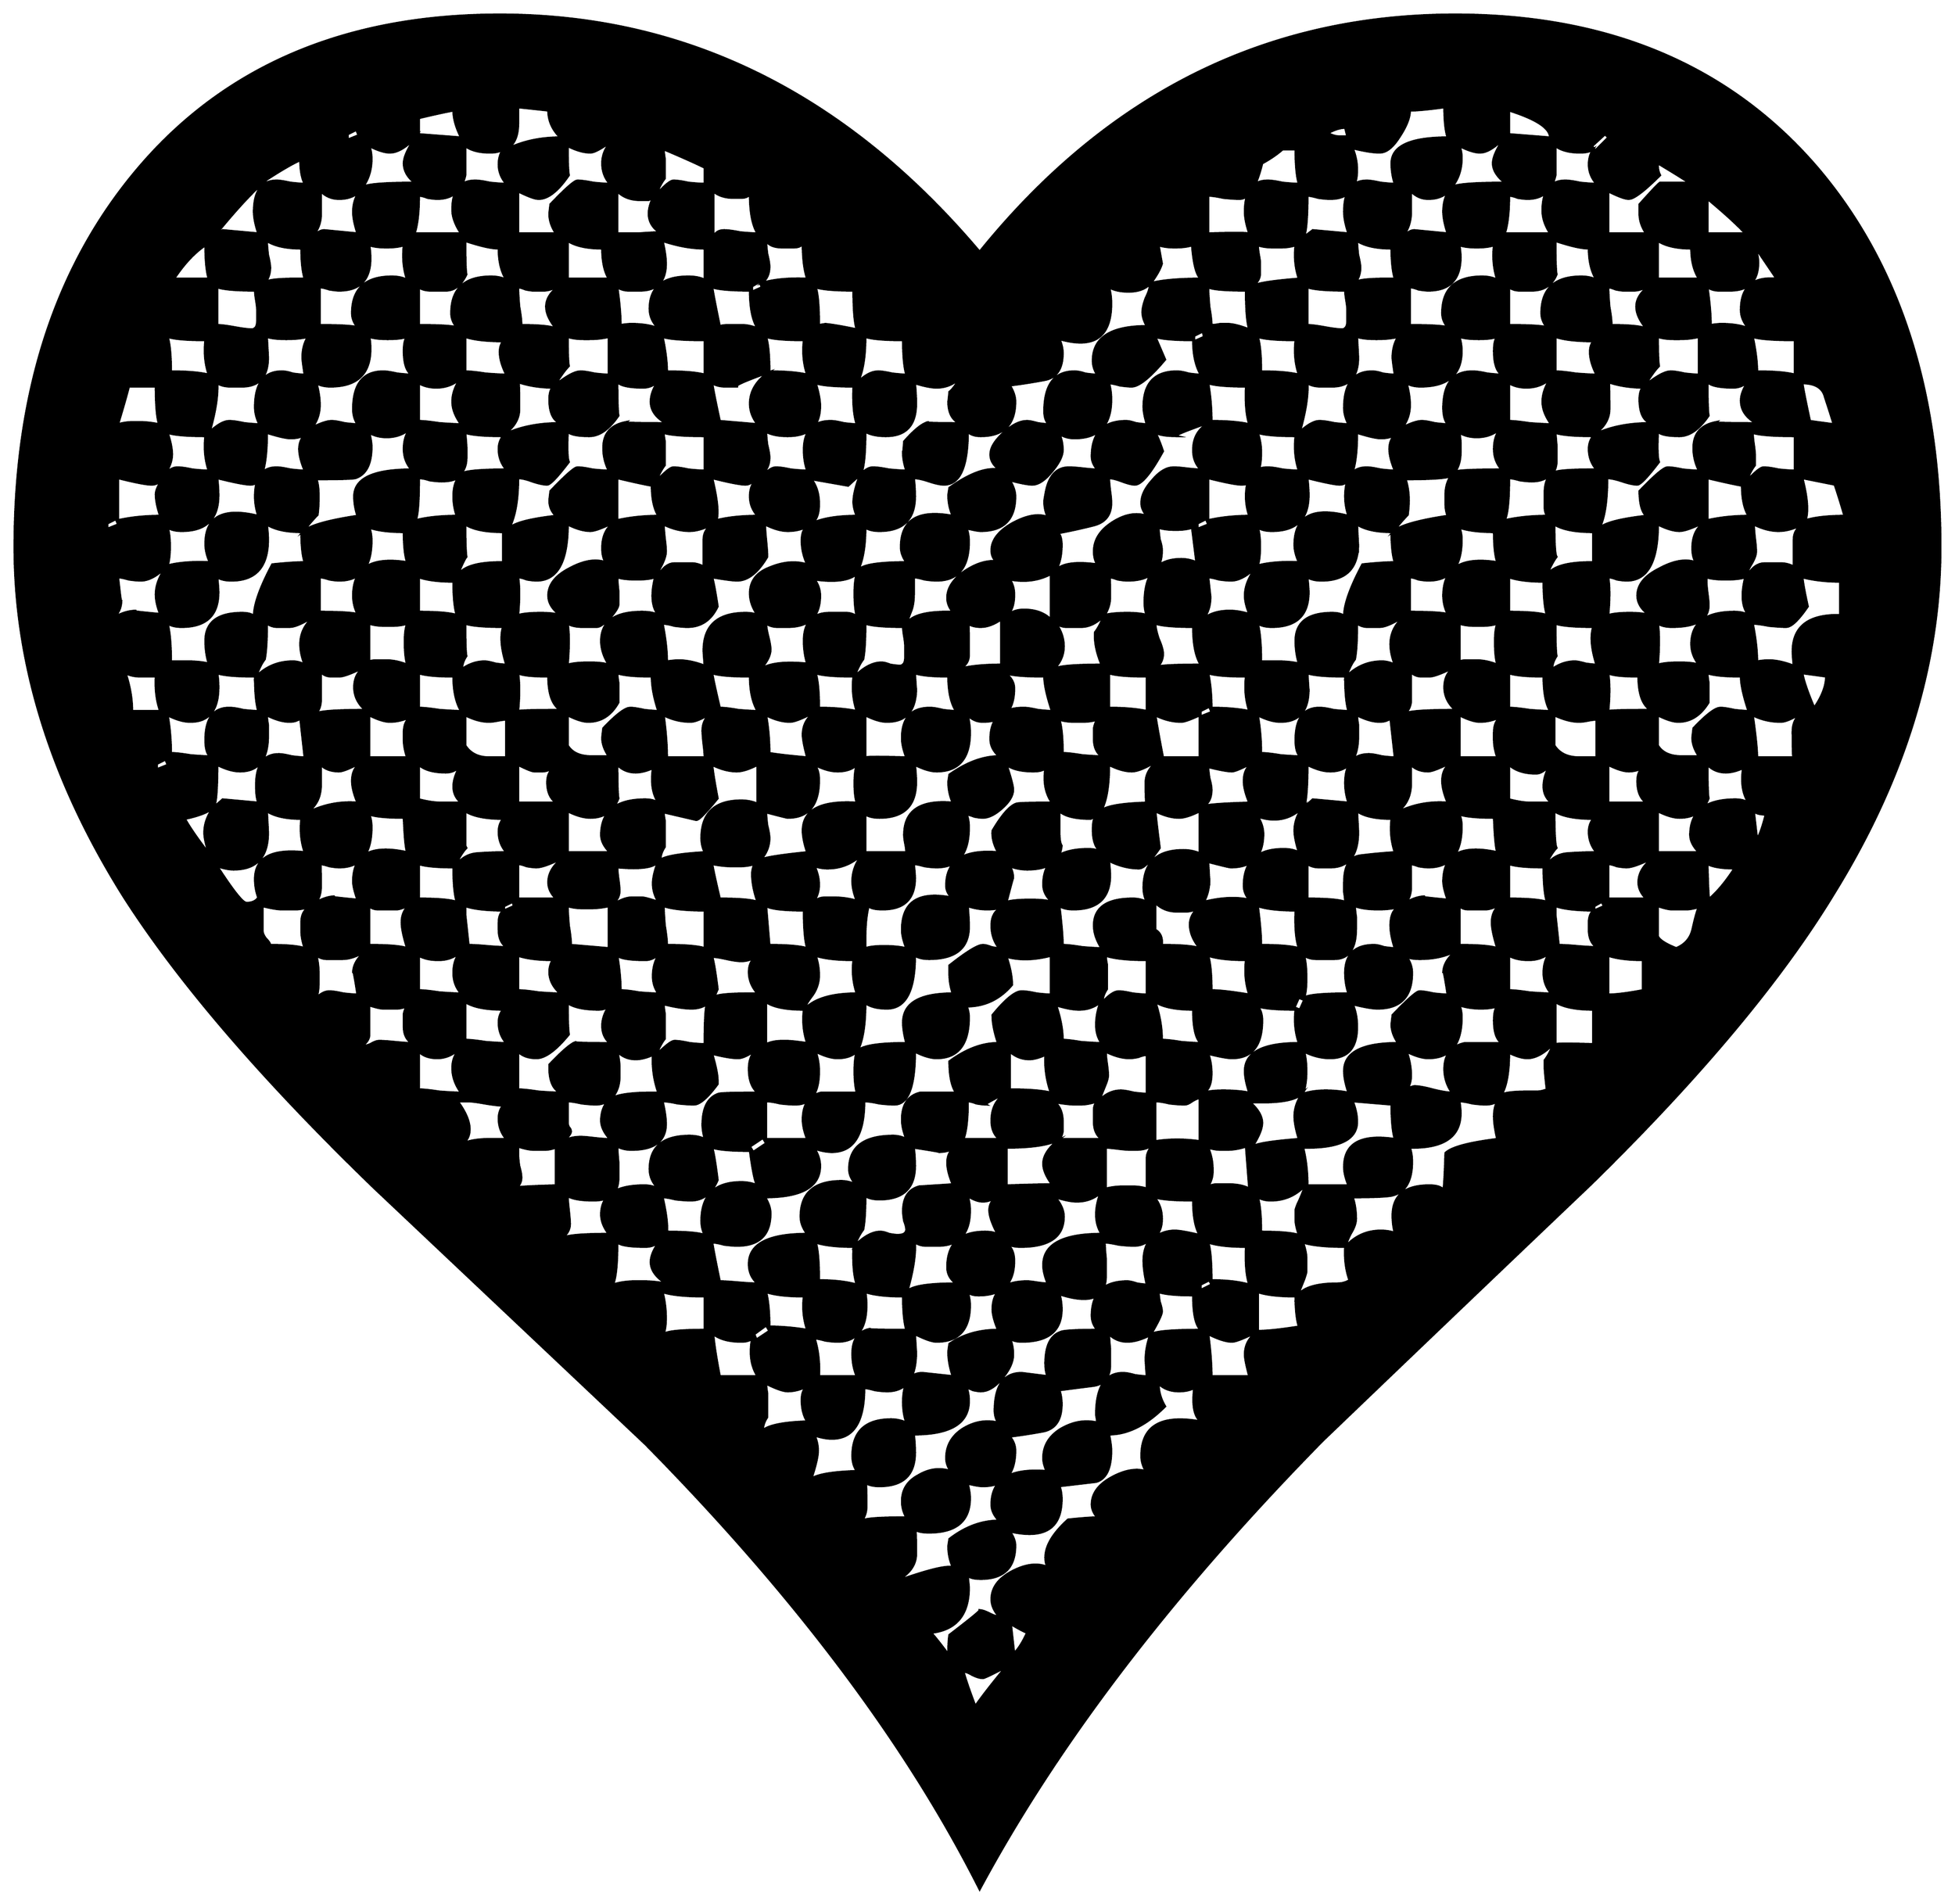 


\begin{tikzpicture}[y=0.80pt, x=0.80pt, yscale=-1.0, xscale=1.0, inner sep=0pt, outer sep=0pt]
\begin{scope}[shift={(100.0,1686.0)},nonzero rule]
  \path[draw=.,fill=.,line width=1.600pt] (1868.0,-938.0) ..
    controls (1868.0,-830.0) and (1835.0,-722.667) ..
    (1769.0,-616.0) .. controls (1720.333,-536.0) and
    (1645.333,-446.333) .. (1544.0,-347.0) .. controls
    (1460.667,-267.667) and (1377.667,-188.333) .. (1295.0,-109.0) ..
    controls (1155.667,33.0) and (1049.667,171.667) .. (977.0,307.0)
    .. controls (909.667,173.0) and (806.333,35.333) .. (667.0,-106.0)
    .. controls (583.0,-185.333) and (499.0,-264.667) ..
    (415.0,-344.0) .. controls (311.0,-444.667) and (233.667,-534.667)
    .. (183.0,-614.0) .. controls (115.667,-721.333) and
    (82.0,-829.333) .. (82.0,-938.0) .. controls (82.0,-1082.667)
    and (120.333,-1200.0) .. (197.0,-1290.0) .. controls
    (277.667,-1384.667) and (389.333,-1432.0) .. (532.0,-1432.0) ..
    controls (704.667,-1432.0) and (853.0,-1358.667) ..
    (977.0,-1212.0) .. controls (1095.667,-1358.667) and
    (1242.667,-1432.0) .. (1418.0,-1432.0) .. controls
    (1560.667,-1432.0) and (1672.667,-1384.667) .. (1754.0,-1290.0) ..
    controls (1830.0,-1200.667) and (1868.0,-1083.333) ..
    (1868.0,-938.0) -- cycle(1687.0,-1229.0) .. controls
    (1679.667,-1237.0) and (1668.0,-1247.667) .. (1652.0,-1261.0) --
    (1652.0,-1229.0) -- (1687.0,-1229.0) --
    cycle(1560.0,-1318.0) -- (1557.0,-1321.0) --
    (1545.0,-1310.0) -- (1548.0,-1306.0) -- (1560.0,-1318.0) --
    cycle(1716.0,-1187.0) -- (1695.0,-1218.0) .. controls
    (1697.667,-1212.667) and (1699.0,-1207.333) .. (1699.0,-1202.0) ..
    controls (1699.0,-1184.667) and (1690.333,-1176.0) ..
    (1673.0,-1176.0) -- (1662.0,-1176.0) .. controls
    (1658.667,-1176.0) and (1655.333,-1177.0) .. (1652.0,-1179.0) ..
    controls (1654.0,-1165.0) and (1655.0,-1153.333) ..
    (1655.0,-1144.0) .. controls (1659.0,-1144.667) and
    (1662.333,-1145.0) .. (1665.0,-1145.0) .. controls
    (1675.0,-1145.0) and (1683.333,-1143.667) .. (1690.0,-1141.0) ..
    controls (1685.333,-1146.333) and (1683.0,-1152.0) ..
    (1683.0,-1158.0) .. controls (1683.0,-1179.333) and
    (1694.0,-1189.0) .. (1716.0,-1187.0) --
    cycle(1635.0,-1276.0) .. controls (1629.0,-1280.0) and
    (1619.333,-1286.0) .. (1606.0,-1294.0) -- (1606.0,-1291.0) ..
    controls (1606.0,-1288.333) and (1606.667,-1285.667) ..
    (1608.0,-1283.0) .. controls (1593.333,-1268.333) and
    (1583.667,-1261.0) .. (1579.0,-1261.0) .. controls
    (1575.667,-1261.0) and (1569.333,-1263.333) .. (1560.0,-1268.0) --
    (1560.0,-1229.0) -- (1595.0,-1229.0) .. controls
    (1591.0,-1235.0) and (1589.0,-1241.0) .. (1589.0,-1247.0) --
    (1589.0,-1256.0) .. controls (1600.333,-1268.667) and
    (1606.667,-1275.333) .. (1608.0,-1276.0) .. controls
    (1608.667,-1276.0) and (1617.667,-1276.0) .. (1635.0,-1276.0) --
    cycle(1644.0,-1187.0) .. controls (1639.333,-1194.333) and
    (1637.0,-1203.667) .. (1637.0,-1215.0) .. controls
    (1623.667,-1215.0) and (1613.333,-1217.333) .. (1606.0,-1222.0) --
    (1606.0,-1187.0) -- (1644.0,-1187.0) --
    cycle(1733.0,-1098.0) -- (1733.0,-1130.0) .. controls
    (1713.0,-1130.0) and (1700.0,-1131.0) .. (1694.0,-1133.0) ..
    controls (1696.667,-1120.333) and (1698.0,-1109.667) ..
    (1698.0,-1101.0) .. controls (1714.0,-1101.0) and
    (1725.667,-1100.0) .. (1733.0,-1098.0) --
    cycle(1769.0,-1052.0) .. controls (1766.333,-1060.667) and
    (1763.667,-1069.0) .. (1761.0,-1077.0) .. controls
    (1759.0,-1085.667) and (1752.0,-1090.0) .. (1740.0,-1090.0) ..
    controls (1741.333,-1082.0) and (1743.667,-1070.333) ..
    (1747.0,-1055.0) .. controls (1751.667,-1054.333) and
    (1759.0,-1053.333) .. (1769.0,-1052.0) --
    cycle(1506.0,-1318.0) .. controls (1506.0,-1326.667) and
    (1493.333,-1335.0) .. (1468.0,-1343.0) -- (1468.0,-1321.0) ..
    controls (1476.667,-1320.333) and (1489.333,-1319.333) ..
    (1506.0,-1318.0) -- cycle(1549.0,-1275.0) .. controls
    (1544.333,-1280.333) and (1542.0,-1286.333) .. (1542.0,-1293.0) ..
    controls (1542.0,-1298.333) and (1543.333,-1303.0) ..
    (1546.0,-1307.0) .. controls (1543.333,-1305.0) and
    (1539.333,-1304.0) .. (1534.0,-1304.0) .. controls
    (1524.0,-1304.0) and (1516.333,-1306.0) .. (1511.0,-1310.0) ..
    controls (1511.0,-1292.667) and (1511.0,-1283.667) ..
    (1511.0,-1283.0) .. controls (1507.667,-1268.333) and
    (1499.0,-1261.0) .. (1485.0,-1261.0) .. controls
    (1483.0,-1261.0) and (1480.0,-1261.333) .. (1476.0,-1262.0) ..
    controls (1472.667,-1263.333) and (1470.0,-1264.0) ..
    (1468.0,-1264.0) .. controls (1468.0,-1248.667) and
    (1466.667,-1237.0) .. (1464.0,-1229.0) -- (1506.0,-1229.0) ..
    controls (1501.333,-1236.333) and (1499.0,-1243.333) ..
    (1499.0,-1250.0) .. controls (1499.0,-1268.667) and
    (1506.0,-1278.0) .. (1520.0,-1278.0) .. controls
    (1523.333,-1278.0) and (1528.0,-1277.333) .. (1534.0,-1276.0) ..
    controls (1540.667,-1275.333) and (1545.667,-1275.0) ..
    (1549.0,-1275.0) -- cycle(1779.0,-967.0) .. controls
    (1776.333,-976.333) and (1773.333,-986.0) .. (1770.0,-996.0) ..
    controls (1760.0,-998.0) and (1750.0,-1000.0) ..
    (1740.0,-1002.0) .. controls (1744.667,-984.0) and
    (1745.667,-971.0) .. (1743.0,-963.0) .. controls
    (1751.667,-965.667) and (1763.667,-967.0) .. (1779.0,-967.0) --
    cycle(1599.0,-1181.0) .. controls (1593.0,-1177.667) and
    (1588.0,-1176.0) .. (1584.0,-1176.0) -- (1574.0,-1176.0) ..
    controls (1572.667,-1176.0) and (1570.333,-1176.333) ..
    (1567.0,-1177.0) .. controls (1563.667,-1178.333) and
    (1561.333,-1179.0) .. (1560.0,-1179.0) .. controls
    (1560.0,-1175.0) and (1560.333,-1169.0) .. (1561.0,-1161.0) ..
    controls (1562.333,-1153.667) and (1563.0,-1148.0) ..
    (1563.0,-1144.0) .. controls (1579.0,-1144.0) and
    (1589.667,-1143.0) .. (1595.0,-1141.0) .. controls
    (1589.0,-1148.333) and (1586.0,-1155.0) .. (1586.0,-1161.0) ..
    controls (1586.0,-1168.333) and (1590.333,-1175.0) ..
    (1599.0,-1181.0) -- cycle(1464.0,-1276.0) .. controls
    (1456.667,-1282.0) and (1453.0,-1288.0) .. (1453.0,-1294.0) ..
    controls (1453.0,-1299.333) and (1456.333,-1307.0) ..
    (1463.0,-1317.0) .. controls (1454.333,-1308.333) and
    (1447.0,-1304.0) .. (1441.0,-1304.0) .. controls
    (1436.333,-1304.0) and (1430.0,-1306.0) .. (1422.0,-1310.0) ..
    controls (1423.333,-1306.667) and (1424.0,-1303.0) ..
    (1424.0,-1299.0) .. controls (1424.0,-1288.333) and
    (1421.0,-1279.333) .. (1415.0,-1272.0) .. controls
    (1418.333,-1274.667) and (1434.667,-1276.0) .. (1464.0,-1276.0) --
    cycle(1733.0,-1009.0) -- (1733.0,-1041.0) .. controls
    (1713.0,-1041.0) and (1700.0,-1042.0) .. (1694.0,-1044.0) ..
    controls (1694.0,-1041.333) and (1694.333,-1037.667) ..
    (1695.0,-1033.0) .. controls (1695.667,-1028.333) and
    (1696.0,-1024.667) .. (1696.0,-1022.0) -- (1696.0,-1014.0) ..
    controls (1693.333,-1010.667) and (1690.667,-1005.667) ..
    (1688.0,-999.0) .. controls (1696.0,-1007.667) and
    (1701.333,-1012.0) .. (1704.0,-1012.0) .. controls
    (1707.333,-1012.0) and (1712.0,-1011.333) .. (1718.0,-1010.0) ..
    controls (1724.667,-1009.333) and (1729.667,-1009.0) ..
    (1733.0,-1009.0) -- cycle(1644.0,-1098.0) --
    (1644.0,-1133.0) .. controls (1638.667,-1131.667) and
    (1632.667,-1131.0) .. (1626.0,-1131.0) -- (1621.0,-1131.0) ..
    controls (1615.0,-1131.0) and (1610.0,-1131.667) ..
    (1606.0,-1133.0) .. controls (1606.0,-1117.667) and
    (1606.333,-1108.667) .. (1607.0,-1106.0) .. controls
    (1603.667,-1102.667) and (1599.333,-1096.667) .. (1594.0,-1088.0) ..
    controls (1604.667,-1096.667) and (1612.667,-1101.0) ..
    (1618.0,-1101.0) .. controls (1620.667,-1101.0) and
    (1625.0,-1100.333) .. (1631.0,-1099.0) .. controls
    (1637.0,-1098.333) and (1641.333,-1098.0) .. (1644.0,-1098.0) --
    cycle(1549.0,-1186.0) .. controls (1544.333,-1193.333) and
    (1542.0,-1203.0) .. (1542.0,-1215.0) .. controls
    (1535.333,-1215.0) and (1525.0,-1217.333) .. (1511.0,-1222.0) ..
    controls (1511.0,-1204.0) and (1511.333,-1193.667) ..
    (1512.0,-1191.0) .. controls (1508.0,-1181.0) and
    (1500.333,-1176.0) .. (1489.0,-1176.0) -- (1478.0,-1176.0) ..
    controls (1474.0,-1176.0) and (1470.667,-1177.0) ..
    (1468.0,-1179.0) -- (1468.0,-1144.0) .. controls
    (1486.667,-1144.0) and (1498.333,-1143.333) .. (1503.0,-1142.0) ..
    controls (1499.667,-1146.0) and (1498.0,-1150.333) ..
    (1498.0,-1155.0) .. controls (1498.0,-1177.667) and
    (1510.333,-1189.0) .. (1535.0,-1189.0) .. controls
    (1540.333,-1189.0) and (1545.0,-1188.0) .. (1549.0,-1186.0) --
    cycle(1690.0,-967.0) .. controls (1686.0,-973.667) and
    (1684.0,-983.0) .. (1684.0,-995.0) .. controls
    (1676.667,-996.333) and (1666.0,-998.667) .. (1652.0,-1002.0) --
    (1652.0,-963.0) .. controls (1664.0,-965.667) and
    (1676.667,-967.0) .. (1690.0,-967.0) -- cycle(1697.0,-1053.0)
    .. controls (1687.667,-1058.333) and (1683.0,-1065.333) ..
    (1683.0,-1074.0) .. controls (1683.0,-1079.333) and
    (1685.333,-1085.333) .. (1690.0,-1092.0) .. controls
    (1686.0,-1088.0) and (1681.333,-1086.0) .. (1676.0,-1086.0) ..
    controls (1663.333,-1086.0) and (1655.333,-1087.667) ..
    (1652.0,-1091.0) .. controls (1652.0,-1073.667) and
    (1652.333,-1063.333) .. (1653.0,-1060.0) .. controls
    (1644.333,-1047.333) and (1635.333,-1041.0) .. (1626.0,-1041.0) ..
    controls (1615.333,-1041.0) and (1608.667,-1042.333) ..
    (1606.0,-1045.0) .. controls (1605.333,-1029.0) and
    (1605.667,-1019.667) .. (1607.0,-1017.0) .. controls
    (1596.333,-1003.0) and (1589.667,-996.0) .. (1587.0,-996.0) ..
    controls (1583.667,-996.0) and (1579.0,-997.0) ..
    (1573.0,-999.0) .. controls (1567.0,-1001.0) and
    (1562.333,-1002.0) .. (1559.0,-1002.0) .. controls
    (1559.0,-980.667) and (1556.667,-965.333) .. (1552.0,-956.0) ..
    controls (1557.333,-960.667) and (1571.667,-964.333) ..
    (1595.0,-967.0) .. controls (1591.0,-971.0) and
    (1589.0,-978.667) .. (1589.0,-990.0) .. controls
    (1603.0,-1004.667) and (1611.667,-1012.0) .. (1615.0,-1012.0) ..
    controls (1618.333,-1012.0) and (1623.0,-1011.333) ..
    (1629.0,-1010.0) .. controls (1635.667,-1009.333) and
    (1640.667,-1009.0) .. (1644.0,-1009.0) .. controls
    (1640.667,-1015.667) and (1639.0,-1022.667) .. (1639.0,-1030.0) ..
    controls (1639.0,-1043.333) and (1646.0,-1051.333) ..
    (1660.0,-1054.0) .. controls (1657.333,-1053.333) and
    (1669.667,-1053.0) .. (1697.0,-1053.0) -- cycle(1740.0,-959.0)
    .. controls (1732.0,-955.0) and (1724.667,-953.0) ..
    (1718.0,-953.0) .. controls (1710.667,-953.0) and
    (1703.0,-955.0) .. (1695.0,-959.0) .. controls
    (1695.0,-956.333) and (1695.333,-952.0) .. (1696.0,-946.0) ..
    controls (1696.667,-940.667) and (1697.0,-936.667) ..
    (1697.0,-934.0) .. controls (1697.0,-930.667) and
    (1695.333,-926.333) .. (1692.0,-921.0) .. controls
    (1689.333,-916.333) and (1688.0,-912.667) .. (1688.0,-910.0) ..
    controls (1692.667,-918.667) and (1698.333,-923.0) ..
    (1705.0,-923.0) -- (1720.0,-923.0) .. controls
    (1724.0,-923.0) and (1728.0,-922.0) .. (1732.0,-920.0) ..
    controls (1732.0,-920.0) and (1732.0,-924.0) ..
    (1732.0,-932.0) -- (1732.0,-945.0) .. controls
    (1732.0,-951.0) and (1734.667,-955.667) .. (1740.0,-959.0) --
    cycle(1549.0,-1098.0) .. controls (1545.0,-1106.0) and
    (1543.0,-1113.0) .. (1543.0,-1119.0) .. controls
    (1543.0,-1123.0) and (1544.0,-1126.333) .. (1546.0,-1129.0) ..
    controls (1530.667,-1129.0) and (1519.0,-1130.333) ..
    (1511.0,-1133.0) -- (1511.0,-1101.0) .. controls
    (1515.0,-1101.0) and (1521.333,-1100.333) .. (1530.0,-1099.0) ..
    controls (1538.667,-1098.333) and (1545.0,-1098.0) ..
    (1549.0,-1098.0) -- cycle(1599.0,-1053.0) .. controls
    (1592.333,-1055.667) and (1589.0,-1063.0) .. (1589.0,-1075.0) ..
    controls (1589.0,-1080.333) and (1590.0,-1084.0) ..
    (1592.0,-1086.0) .. controls (1580.667,-1086.0) and
    (1570.0,-1087.667) .. (1560.0,-1091.0) .. controls
    (1560.667,-1094.333) and (1561.0,-1086.0) .. (1561.0,-1066.0) ..
    controls (1561.0,-1056.667) and (1556.0,-1048.667) ..
    (1546.0,-1042.0) .. controls (1560.667,-1049.333) and
    (1578.333,-1053.0) .. (1599.0,-1053.0) --
    cycle(1412.0,-1268.0) .. controls (1407.333,-1263.333) and
    (1401.0,-1261.0) .. (1393.0,-1261.0) .. controls
    (1387.0,-1261.0) and (1381.667,-1263.333) .. (1377.0,-1268.0) ..
    controls (1377.0,-1268.0) and (1377.0,-1261.667) ..
    (1377.0,-1249.0) .. controls (1377.0,-1239.667) and
    (1374.333,-1232.0) .. (1369.0,-1226.0) .. controls
    (1369.667,-1226.0) and (1371.0,-1227.0) .. (1373.0,-1229.0) ..
    controls (1375.667,-1231.0) and (1378.0,-1232.0) ..
    (1380.0,-1232.0) .. controls (1380.0,-1232.0) and
    (1390.333,-1231.0) .. (1411.0,-1229.0) .. controls
    (1408.333,-1237.0) and (1407.0,-1243.667) .. (1407.0,-1249.0) ..
    controls (1407.0,-1257.0) and (1408.667,-1263.333) ..
    (1412.0,-1268.0) -- cycle(1318.0,-1319.0) --
    (1316.0,-1327.0) .. controls (1311.333,-1327.0) and
    (1306.0,-1325.333) .. (1300.0,-1322.0) .. controls
    (1304.0,-1320.0) and (1307.333,-1319.0) .. (1310.0,-1319.0) --
    (1318.0,-1319.0) -- cycle(1411.0,-1318.0) .. controls
    (1409.0,-1324.0) and (1408.0,-1333.333) .. (1408.0,-1346.0) ..
    controls (1393.333,-1344.0) and (1382.667,-1343.0) ..
    (1376.0,-1343.0) .. controls (1376.0,-1336.333) and
    (1372.667,-1328.0) .. (1366.0,-1318.0) .. controls
    (1360.0,-1308.667) and (1354.0,-1304.0) .. (1348.0,-1304.0) ..
    controls (1342.0,-1304.0) and (1333.667,-1305.333) ..
    (1323.0,-1308.0) .. controls (1325.667,-1301.333) and
    (1327.0,-1294.667) .. (1327.0,-1288.0) .. controls
    (1327.0,-1270.0) and (1318.667,-1261.0) .. (1302.0,-1261.0) ..
    controls (1299.333,-1261.0) and (1295.667,-1261.333) ..
    (1291.0,-1262.0) .. controls (1286.333,-1263.333) and
    (1283.0,-1264.0) .. (1281.0,-1264.0) .. controls
    (1281.0,-1244.667) and (1280.0,-1232.0) .. (1278.0,-1226.0) --
    (1286.0,-1232.0) -- (1319.0,-1229.0) .. controls
    (1316.333,-1237.0) and (1315.0,-1243.667) .. (1315.0,-1249.0) ..
    controls (1315.0,-1268.333) and (1322.0,-1278.0) ..
    (1336.0,-1278.0) .. controls (1338.667,-1278.0) and
    (1343.0,-1277.333) .. (1349.0,-1276.0) .. controls
    (1355.0,-1275.333) and (1359.333,-1275.0) .. (1362.0,-1275.0) ..
    controls (1360.0,-1281.0) and (1359.0,-1287.333) ..
    (1359.0,-1294.0) .. controls (1359.0,-1310.0) and
    (1376.333,-1318.0) .. (1411.0,-1318.0) -- cycle(1775.0,-875.0)
    -- (1775.0,-906.0) .. controls (1762.333,-906.0) and
    (1750.667,-907.333) .. (1740.0,-910.0) .. controls
    (1740.667,-904.0) and (1742.333,-895.0) .. (1745.0,-883.0) ..
    controls (1736.333,-870.333) and (1729.667,-864.0) ..
    (1725.0,-864.0) .. controls (1721.667,-864.0) and
    (1716.333,-864.333) .. (1709.0,-865.0) .. controls
    (1702.333,-866.333) and (1697.333,-867.0) .. (1694.0,-867.0) ..
    controls (1696.667,-853.667) and (1698.0,-842.0) ..
    (1698.0,-832.0) .. controls (1702.0,-832.667) and
    (1705.667,-833.0) .. (1709.0,-833.0) .. controls
    (1715.667,-833.0) and (1723.333,-831.333) .. (1732.0,-828.0) ..
    controls (1731.333,-834.667) and (1731.0,-839.0) ..
    (1731.0,-841.0) .. controls (1731.0,-864.333) and
    (1745.667,-875.667) .. (1775.0,-875.0) -- cycle(1457.0,-1186.0)
    .. controls (1453.667,-1196.0) and (1452.667,-1206.667) ..
    (1454.0,-1218.0) .. controls (1450.0,-1216.667) and
    (1444.667,-1216.0) .. (1438.0,-1216.0) .. controls
    (1431.333,-1216.0) and (1426.0,-1216.667) .. (1422.0,-1218.0) ..
    controls (1422.667,-1213.333) and (1423.0,-1209.667) ..
    (1423.0,-1207.0) .. controls (1423.0,-1186.333) and
    (1413.0,-1176.0) .. (1393.0,-1176.0) .. controls
    (1391.0,-1176.0) and (1388.0,-1176.333) .. (1384.0,-1177.0) ..
    controls (1380.667,-1178.333) and (1378.0,-1179.0) ..
    (1376.0,-1179.0) -- (1376.0,-1144.0) .. controls
    (1394.667,-1144.0) and (1406.333,-1143.333) .. (1411.0,-1142.0) ..
    controls (1407.667,-1146.0) and (1406.0,-1150.333) ..
    (1406.0,-1155.0) .. controls (1406.0,-1177.667) and
    (1418.333,-1189.0) .. (1443.0,-1189.0) .. controls
    (1448.333,-1189.0) and (1453.0,-1188.0) .. (1457.0,-1186.0) --
    cycle(1507.0,-1052.0) .. controls (1501.667,-1059.333) and
    (1499.0,-1066.333) .. (1499.0,-1073.0) .. controls
    (1499.0,-1079.667) and (1501.333,-1086.667) .. (1506.0,-1094.0) ..
    controls (1500.0,-1088.667) and (1492.667,-1086.0) ..
    (1484.0,-1086.0) .. controls (1478.0,-1086.0) and
    (1472.667,-1087.333) .. (1468.0,-1090.0) -- (1468.0,-1055.0) ..
    controls (1472.0,-1055.0) and (1478.333,-1054.333) ..
    (1487.0,-1053.0) .. controls (1496.333,-1052.333) and
    (1503.0,-1052.0) .. (1507.0,-1052.0) -- cycle(1762.0,-818.0)
    .. controls (1757.333,-818.667) and (1750.0,-819.667) ..
    (1740.0,-821.0) .. controls (1741.333,-813.667) and
    (1745.0,-803.0) .. (1751.0,-789.0) .. controls
    (1758.333,-799.667) and (1762.0,-809.333) .. (1762.0,-818.0) --
    cycle(1549.0,-1010.0) .. controls (1544.333,-1015.333) and
    (1542.0,-1021.667) .. (1542.0,-1029.0) .. controls
    (1542.0,-1033.667) and (1543.333,-1037.667) .. (1546.0,-1041.0) ..
    controls (1528.667,-1041.0) and (1517.0,-1042.0) ..
    (1511.0,-1044.0) .. controls (1511.667,-1036.0) and
    (1512.0,-1032.0) .. (1512.0,-1032.0) -- (1512.0,-1017.0) ..
    controls (1512.0,-1013.667) and (1511.0,-1010.333) ..
    (1509.0,-1007.0) .. controls (1511.667,-1009.0) and
    (1523.333,-1010.0) .. (1544.0,-1010.0) -- (1549.0,-1010.0) --
    cycle(1362.0,-1187.0) .. controls (1360.0,-1193.667) and
    (1359.0,-1203.0) .. (1359.0,-1215.0) .. controls
    (1345.0,-1215.0) and (1334.333,-1217.333) .. (1327.0,-1222.0) ..
    controls (1327.0,-1219.333) and (1327.333,-1215.0) ..
    (1328.0,-1209.0) .. controls (1329.333,-1203.667) and
    (1330.0,-1199.667) .. (1330.0,-1197.0) .. controls
    (1330.0,-1192.333) and (1328.667,-1188.0) .. (1326.0,-1184.0) ..
    controls (1328.667,-1186.0) and (1338.333,-1187.0) ..
    (1355.0,-1187.0) -- (1362.0,-1187.0) -- cycle(1651.0,-962.0)
    .. controls (1639.0,-956.0) and (1630.667,-953.0) ..
    (1626.0,-953.0) .. controls (1620.667,-953.0) and
    (1614.0,-955.0) .. (1606.0,-959.0) .. controls
    (1606.0,-924.333) and (1596.333,-907.0) .. (1577.0,-907.0) ..
    controls (1575.0,-907.0) and (1572.0,-907.333) ..
    (1568.0,-908.0) .. controls (1564.667,-909.333) and
    (1562.0,-910.0) .. (1560.0,-910.0) .. controls
    (1561.333,-901.333) and (1561.333,-889.667) .. (1560.0,-875.0) ..
    controls (1564.667,-876.333) and (1571.333,-877.0) ..
    (1580.0,-877.0) .. controls (1588.0,-877.0) and
    (1594.0,-876.333) .. (1598.0,-875.0) .. controls
    (1590.667,-880.333) and (1587.0,-886.333) .. (1587.0,-893.0) ..
    controls (1587.0,-903.0) and (1593.667,-911.333) ..
    (1607.0,-918.0) .. controls (1620.333,-925.333) and
    (1631.667,-927.333) .. (1641.0,-924.0) .. controls
    (1639.0,-927.333) and (1638.0,-931.667) .. (1638.0,-937.0) ..
    controls (1638.0,-949.0) and (1642.333,-957.333) ..
    (1651.0,-962.0) -- cycle(1690.0,-875.0) .. controls
    (1684.0,-882.333) and (1683.0,-894.0) .. (1687.0,-910.0) ..
    controls (1683.0,-908.667) and (1677.0,-908.0) ..
    (1669.0,-908.0) .. controls (1661.0,-908.0) and
    (1655.0,-908.667) .. (1651.0,-910.0) -- (1651.0,-907.0) ..
    controls (1651.0,-904.333) and (1651.333,-900.333) ..
    (1652.0,-895.0) .. controls (1652.667,-890.333) and
    (1653.0,-886.667) .. (1653.0,-884.0) .. controls
    (1653.0,-870.667) and (1641.667,-864.0) .. (1619.0,-864.0) ..
    controls (1613.667,-864.0) and (1609.333,-865.0) ..
    (1606.0,-867.0) .. controls (1607.333,-858.333) and
    (1607.333,-845.667) .. (1606.0,-829.0) .. controls
    (1610.667,-830.333) and (1617.333,-831.0) .. (1626.0,-831.0) ..
    controls (1634.0,-831.0) and (1640.0,-830.333) ..
    (1644.0,-829.0) .. controls (1639.333,-835.0) and
    (1637.0,-841.333) .. (1637.0,-848.0) .. controls
    (1637.0,-868.0) and (1650.333,-878.0) .. (1677.0,-878.0) ..
    controls (1682.333,-878.0) and (1686.667,-877.0) ..
    (1690.0,-875.0) -- cycle(1461.0,-1098.0) .. controls
    (1456.333,-1101.333) and (1454.0,-1108.667) .. (1454.0,-1120.0) ..
    controls (1454.0,-1126.667) and (1455.0,-1131.0) ..
    (1457.0,-1133.0) .. controls (1453.0,-1131.667) and
    (1447.333,-1131.0) .. (1440.0,-1131.0) .. controls
    (1432.0,-1131.0) and (1426.0,-1131.667) .. (1422.0,-1133.0) ..
    controls (1423.333,-1128.333) and (1424.0,-1124.0) ..
    (1424.0,-1120.0) .. controls (1424.0,-1098.0) and
    (1411.333,-1087.0) .. (1386.0,-1087.0) .. controls
    (1380.667,-1087.0) and (1376.333,-1088.0) .. (1373.0,-1090.0) ..
    controls (1375.0,-1082.667) and (1376.0,-1076.0) ..
    (1376.0,-1070.0) .. controls (1376.0,-1062.0) and
    (1373.667,-1055.0) .. (1369.0,-1049.0) .. controls
    (1377.0,-1053.0) and (1383.0,-1055.0) .. (1387.0,-1055.0) ..
    controls (1389.667,-1055.0) and (1393.667,-1054.333) ..
    (1399.0,-1053.0) .. controls (1404.333,-1052.333) and
    (1408.333,-1052.0) .. (1411.0,-1052.0) .. controls
    (1408.333,-1055.333) and (1407.0,-1060.333) .. (1407.0,-1067.0) ..
    controls (1407.0,-1089.667) and (1416.0,-1101.0) ..
    (1434.0,-1101.0) .. controls (1437.333,-1101.0) and
    (1442.0,-1100.333) .. (1448.0,-1099.0) .. controls
    (1454.0,-1098.333) and (1458.333,-1098.0) .. (1461.0,-1098.0) --
    cycle(1273.0,-1275.0) .. controls (1271.0,-1281.667) and
    (1270.0,-1292.333) .. (1270.0,-1307.0) -- (1258.0,-1307.0) ..
    controls (1252.667,-1302.333) and (1246.333,-1298.0) ..
    (1239.0,-1294.0) .. controls (1233.667,-1272.0) and
    (1226.667,-1261.0) .. (1218.0,-1261.0) .. controls
    (1214.667,-1261.0) and (1209.667,-1261.333) .. (1203.0,-1262.0) ..
    controls (1197.0,-1263.333) and (1192.333,-1264.0) ..
    (1189.0,-1264.0) -- (1189.0,-1229.0) .. controls
    (1210.333,-1229.667) and (1223.0,-1229.667) .. (1227.0,-1229.0) ..
    controls (1224.333,-1237.0) and (1223.0,-1243.667) ..
    (1223.0,-1249.0) .. controls (1223.0,-1268.333) and
    (1230.0,-1278.0) .. (1244.0,-1278.0) .. controls
    (1247.333,-1278.0) and (1252.0,-1277.333) .. (1258.0,-1276.0) ..
    controls (1264.667,-1275.333) and (1269.667,-1275.0) ..
    (1273.0,-1275.0) -- cycle(1739.0,-784.0) .. controls
    (1730.333,-778.667) and (1724.0,-776.0) .. (1720.0,-776.0) ..
    controls (1710.667,-776.0) and (1702.0,-778.0) ..
    (1694.0,-782.0) .. controls (1696.667,-763.333) and
    (1698.0,-750.333) .. (1698.0,-743.0) .. controls
    (1698.0,-743.0) and (1709.333,-743.0) .. (1732.0,-743.0) ..
    controls (1731.333,-741.0) and (1731.0,-749.0) ..
    (1731.0,-767.0) .. controls (1731.0,-774.333) and
    (1733.667,-780.0) .. (1739.0,-784.0) -- cycle(1505.0,-1004.0)
    .. controls (1501.0,-1000.667) and (1495.667,-999.0) ..
    (1489.0,-999.0) .. controls (1486.333,-999.0) and
    (1482.667,-999.333) .. (1478.0,-1000.0) .. controls
    (1473.333,-1001.333) and (1470.0,-1002.0) .. (1468.0,-1002.0) ..
    controls (1468.0,-981.333) and (1466.667,-968.333) ..
    (1464.0,-963.0) .. controls (1476.0,-965.667) and
    (1489.0,-967.0) .. (1503.0,-967.0) .. controls
    (1501.667,-969.667) and (1501.0,-972.333) .. (1501.0,-975.0) --
    (1501.0,-988.0) .. controls (1501.0,-994.667) and
    (1502.333,-1000.0) .. (1505.0,-1004.0) --
    cycle(1461.0,-1010.0) .. controls (1456.333,-1015.333) and
    (1454.0,-1021.667) .. (1454.0,-1029.0) .. controls
    (1454.0,-1037.0) and (1456.0,-1043.333) .. (1460.0,-1048.0) ..
    controls (1454.0,-1042.667) and (1446.667,-1040.0) ..
    (1438.0,-1040.0) .. controls (1432.0,-1040.0) and
    (1426.667,-1041.333) .. (1422.0,-1044.0) .. controls
    (1422.667,-1040.0) and (1423.0,-1037.0) .. (1423.0,-1035.0) --
    (1423.0,-1026.0) .. controls (1423.0,-1018.667) and
    (1421.333,-1012.667) .. (1418.0,-1008.0) .. controls
    (1420.0,-1009.333) and (1434.333,-1010.0) .. (1461.0,-1010.0) --
    cycle(1318.0,-1148.0) -- (1318.0,-1158.0) .. controls
    (1318.0,-1160.0) and (1317.667,-1163.0) .. (1317.0,-1167.0) ..
    controls (1316.333,-1171.0) and (1316.0,-1174.0) ..
    (1316.0,-1176.0) .. controls (1298.667,-1176.0) and
    (1287.0,-1177.0) .. (1281.0,-1179.0) -- (1281.0,-1144.0) ..
    controls (1284.333,-1144.0) and (1289.667,-1143.333) ..
    (1297.0,-1142.0) .. controls (1304.333,-1140.667) and
    (1309.667,-1140.0) .. (1313.0,-1140.0) .. controls
    (1316.333,-1140.0) and (1318.0,-1142.667) .. (1318.0,-1148.0) --
    cycle(1546.0,-924.0) -- (1546.0,-952.0) .. controls
    (1529.333,-952.0) and (1517.333,-954.333) .. (1510.0,-959.0) ..
    controls (1510.0,-940.333) and (1510.667,-930.333) ..
    (1512.0,-929.0) .. controls (1509.333,-925.667) and
    (1506.0,-919.333) .. (1502.0,-910.0) .. controls
    (1506.0,-919.333) and (1520.0,-924.0) .. (1544.0,-924.0) --
    (1546.0,-924.0) -- cycle(1273.0,-1187.0) .. controls
    (1269.667,-1197.0) and (1268.667,-1207.333) .. (1270.0,-1218.0) ..
    controls (1266.0,-1216.667) and (1261.333,-1216.0) ..
    (1256.0,-1216.0) -- (1249.0,-1216.0) .. controls
    (1243.667,-1216.0) and (1239.0,-1216.667) .. (1235.0,-1218.0) ..
    controls (1235.0,-1216.0) and (1235.333,-1213.0) ..
    (1236.0,-1209.0) .. controls (1236.667,-1205.667) and
    (1237.0,-1203.0) .. (1237.0,-1201.0) -- (1237.0,-1192.0) ..
    controls (1237.0,-1187.333) and (1234.667,-1183.333) ..
    (1230.0,-1180.0) .. controls (1233.333,-1182.667) and
    (1247.667,-1185.0) .. (1273.0,-1187.0) -- cycle(1690.0,-786.0)
    .. controls (1685.333,-800.0) and (1683.0,-810.667) ..
    (1683.0,-818.0) .. controls (1668.333,-818.0) and
    (1658.0,-819.0) .. (1652.0,-821.0) .. controls
    (1652.0,-819.0) and (1652.333,-816.0) .. (1653.0,-812.0) ..
    controls (1653.0,-808.667) and (1653.0,-806.0) ..
    (1653.0,-804.0) -- (1653.0,-794.0) .. controls
    (1645.667,-782.0) and (1636.333,-776.0) .. (1625.0,-776.0) ..
    controls (1620.333,-776.0) and (1614.0,-778.0) ..
    (1606.0,-782.0) -- (1606.0,-754.0) .. controls
    (1610.0,-747.333) and (1617.333,-744.0) .. (1628.0,-744.0) --
    (1644.0,-744.0) .. controls (1640.0,-750.0) and
    (1638.0,-755.667) .. (1638.0,-761.0) .. controls
    (1638.0,-761.667) and (1638.333,-764.667) .. (1639.0,-770.0) ..
    controls (1651.0,-782.667) and (1659.333,-789.0) ..
    (1664.0,-789.0) .. controls (1666.667,-789.0) and
    (1671.0,-788.333) .. (1677.0,-787.0) .. controls
    (1683.0,-786.333) and (1687.333,-786.0) .. (1690.0,-786.0) --
    cycle(1365.0,-1133.0) .. controls (1359.667,-1131.667) and
    (1353.0,-1131.0) .. (1345.0,-1131.0) .. controls
    (1337.0,-1131.0) and (1331.0,-1131.667) .. (1327.0,-1133.0) ..
    controls (1327.667,-1120.333) and (1328.0,-1114.0) ..
    (1328.0,-1114.0) .. controls (1328.0,-1096.0) and
    (1320.0,-1087.0) .. (1304.0,-1087.0) -- (1293.0,-1087.0) ..
    controls (1288.333,-1087.0) and (1284.333,-1088.0) ..
    (1281.0,-1090.0) .. controls (1281.667,-1078.667) and
    (1279.333,-1063.667) .. (1274.0,-1045.0) .. controls
    (1281.333,-1051.667) and (1287.333,-1055.0) .. (1292.0,-1055.0) ..
    controls (1295.333,-1055.0) and (1300.0,-1054.333) ..
    (1306.0,-1053.0) .. controls (1312.0,-1052.333) and
    (1316.333,-1052.0) .. (1319.0,-1052.0) .. controls
    (1316.333,-1057.333) and (1315.0,-1062.333) .. (1315.0,-1067.0) ..
    controls (1315.0,-1089.667) and (1323.667,-1101.0) ..
    (1341.0,-1101.0) .. controls (1343.667,-1101.0) and
    (1347.0,-1100.333) .. (1351.0,-1099.0) .. controls
    (1355.667,-1098.333) and (1359.333,-1098.0) .. (1362.0,-1098.0) ..
    controls (1360.667,-1106.667) and (1360.0,-1112.0) ..
    (1360.0,-1114.0) .. controls (1360.0,-1121.333) and
    (1361.667,-1127.667) .. (1365.0,-1133.0) -- cycle(1599.0,-787.0)
    .. controls (1591.667,-791.667) and (1588.0,-802.0) ..
    (1588.0,-818.0) .. controls (1573.333,-818.0) and
    (1564.0,-819.0) .. (1560.0,-821.0) .. controls
    (1561.333,-811.667) and (1561.333,-800.0) .. (1560.0,-786.0) ..
    controls (1562.667,-786.667) and (1575.667,-787.0) ..
    (1599.0,-787.0) -- cycle(1706.0,-690.0) .. controls
    (1700.667,-690.0) and (1697.0,-691.0) .. (1695.0,-693.0) ..
    controls (1695.667,-687.0) and (1696.667,-678.333) ..
    (1698.0,-667.0) .. controls (1700.667,-671.667) and
    (1703.333,-679.333) .. (1706.0,-690.0) -- cycle(1503.0,-875.0)
    .. controls (1501.0,-881.667) and (1500.0,-892.0) ..
    (1500.0,-906.0) .. controls (1486.667,-906.0) and
    (1476.0,-907.333) .. (1468.0,-910.0) -- (1468.0,-878.0) ..
    controls (1485.333,-878.0) and (1497.0,-877.0) ..
    (1503.0,-875.0) -- cycle(1549.0,-829.0) .. controls
    (1544.333,-843.667) and (1543.333,-855.333) .. (1546.0,-864.0) ..
    controls (1528.667,-864.0) and (1517.0,-865.0) ..
    (1511.0,-867.0) .. controls (1511.0,-849.667) and
    (1511.333,-839.667) .. (1512.0,-837.0) .. controls
    (1509.333,-833.0) and (1508.0,-829.0) .. (1508.0,-825.0) ..
    controls (1514.667,-829.667) and (1521.667,-832.0) ..
    (1529.0,-832.0) .. controls (1531.0,-832.0) and
    (1534.333,-831.333) .. (1539.0,-830.0) .. controls
    (1543.667,-829.333) and (1547.0,-829.0) .. (1549.0,-829.0) --
    cycle(1273.0,-1098.0) .. controls (1269.667,-1108.0) and
    (1268.667,-1118.667) .. (1270.0,-1130.0) .. controls
    (1252.667,-1130.0) and (1241.0,-1131.0) .. (1235.0,-1133.0) ..
    controls (1237.0,-1126.333) and (1238.0,-1115.667) ..
    (1238.0,-1101.0) .. controls (1253.333,-1101.0) and
    (1265.0,-1100.0) .. (1273.0,-1098.0) --
    cycle(1227.0,-1140.0) .. controls (1225.0,-1146.0) and
    (1224.0,-1158.0) .. (1224.0,-1176.0) .. controls
    (1204.667,-1176.0) and (1193.0,-1177.0) .. (1189.0,-1179.0) ..
    controls (1189.0,-1175.0) and (1189.333,-1169.0) ..
    (1190.0,-1161.0) .. controls (1191.333,-1153.667) and
    (1192.0,-1148.0) .. (1192.0,-1144.0) .. controls
    (1194.0,-1144.0) and (1196.667,-1144.333) .. (1200.0,-1145.0) --
    (1207.0,-1145.0) .. controls (1211.667,-1145.0) and
    (1218.333,-1143.333) .. (1227.0,-1140.0) --
    cycle(1414.0,-1004.0) .. controls (1410.667,-1002.0) and
    (1396.667,-1001.0) .. (1372.0,-1001.0) .. controls
    (1374.0,-995.0) and (1375.0,-988.333) .. (1375.0,-981.0) ..
    controls (1375.0,-977.667) and (1374.667,-973.333) ..
    (1374.0,-968.0) .. controls (1370.667,-964.667) and
    (1366.333,-959.667) .. (1361.0,-953.0) .. controls
    (1367.667,-958.333) and (1384.333,-963.0) .. (1411.0,-967.0) ..
    controls (1409.667,-970.333) and (1409.0,-974.333) ..
    (1409.0,-979.0) -- (1409.0,-986.0) .. controls
    (1409.0,-993.333) and (1410.667,-999.333) .. (1414.0,-1004.0) --
    cycle(1182.0,-1187.0) .. controls (1178.0,-1190.333) and
    (1175.333,-1200.667) .. (1174.0,-1218.0) .. controls
    (1170.0,-1216.667) and (1164.667,-1216.0) .. (1158.0,-1216.0) ..
    controls (1152.0,-1216.0) and (1147.0,-1216.667) ..
    (1143.0,-1218.0) .. controls (1143.667,-1214.0) and
    (1144.667,-1208.333) .. (1146.0,-1201.0) .. controls
    (1144.667,-1196.333) and (1141.333,-1190.333) .. (1136.0,-1183.0) ..
    controls (1146.667,-1185.667) and (1162.0,-1187.0) ..
    (1182.0,-1187.0) -- cycle(1690.0,-701.0) .. controls
    (1684.667,-709.0) and (1683.0,-719.667) .. (1685.0,-733.0) ..
    controls (1679.0,-730.333) and (1673.667,-729.0) ..
    (1669.0,-729.0) .. controls (1662.333,-729.0) and
    (1656.667,-731.333) .. (1652.0,-736.0) .. controls
    (1652.0,-718.0) and (1652.333,-707.667) .. (1653.0,-705.0) ..
    controls (1648.333,-693.0) and (1639.333,-687.0) ..
    (1626.0,-687.0) .. controls (1620.667,-687.0) and
    (1614.0,-689.0) .. (1606.0,-693.0) -- (1606.0,-655.0) --
    (1644.0,-655.0) .. controls (1638.667,-660.333) and
    (1636.0,-665.667) .. (1636.0,-671.0) .. controls
    (1636.0,-693.0) and (1650.0,-704.0) .. (1678.0,-704.0) ..
    controls (1682.667,-704.0) and (1686.667,-703.0) ..
    (1690.0,-701.0) -- cycle(1457.0,-924.0) .. controls
    (1455.0,-930.0) and (1454.0,-939.333) .. (1454.0,-952.0) ..
    controls (1440.667,-952.0) and (1430.0,-953.333) ..
    (1422.0,-956.0) .. controls (1423.333,-952.667) and
    (1424.0,-949.0) .. (1424.0,-945.0) .. controls
    (1424.0,-919.667) and (1413.667,-907.0) .. (1393.0,-907.0) ..
    controls (1391.0,-907.0) and (1388.0,-907.333) ..
    (1384.0,-908.0) .. controls (1380.667,-909.333) and
    (1378.0,-910.0) .. (1376.0,-910.0) -- (1376.0,-878.0) ..
    controls (1394.0,-878.0) and (1405.667,-877.333) ..
    (1411.0,-876.0) .. controls (1408.333,-881.333) and
    (1407.0,-887.0) .. (1407.0,-893.0) .. controls
    (1407.0,-919.0) and (1423.667,-929.333) .. (1457.0,-924.0) --
    cycle(1185.0,-1133.0) -- (1184.0,-1138.0) --
    (1176.0,-1134.0) -- (1176.0,-1129.0) -- (1185.0,-1133.0) --
    cycle(1595.0,-701.0) .. controls (1589.667,-705.0) and
    (1587.0,-711.667) .. (1587.0,-721.0) .. controls
    (1587.0,-727.0) and (1588.667,-731.0) .. (1592.0,-733.0) ..
    controls (1587.333,-731.0) and (1583.0,-730.0) ..
    (1579.0,-730.0) .. controls (1574.333,-730.0) and
    (1568.0,-732.0) .. (1560.0,-736.0) -- (1560.0,-701.0) --
    (1595.0,-701.0) -- cycle(1677.0,-640.0) .. controls
    (1665.667,-640.0) and (1657.333,-641.333) .. (1652.0,-644.0) ..
    controls (1652.667,-613.333) and (1653.667,-603.0) ..
    (1655.0,-613.0) .. controls (1662.333,-619.667) and
    (1669.667,-628.667) .. (1677.0,-640.0) -- cycle(1549.0,-743.0)
    -- (1549.0,-778.0) .. controls (1547.0,-778.0) and
    (1544.333,-777.667) .. (1541.0,-777.0) .. controls
    (1537.667,-776.333) and (1535.0,-776.0) .. (1533.0,-776.0) ..
    controls (1526.333,-776.0) and (1518.667,-778.0) ..
    (1510.0,-782.0) -- (1510.0,-754.0) .. controls
    (1514.667,-746.667) and (1522.333,-743.0) .. (1533.0,-743.0) --
    (1549.0,-743.0) -- cycle(1506.0,-786.0) .. controls
    (1502.0,-792.667) and (1500.0,-803.333) .. (1500.0,-818.0) ..
    controls (1484.667,-818.0) and (1474.0,-819.0) ..
    (1468.0,-821.0) -- (1468.0,-789.0) .. controls
    (1472.0,-789.0) and (1478.333,-788.333) .. (1487.0,-787.0) ..
    controls (1495.667,-786.333) and (1502.0,-786.0) ..
    (1506.0,-786.0) -- cycle(1457.0,-829.0) .. controls
    (1455.667,-834.333) and (1455.0,-840.333) .. (1455.0,-847.0) --
    (1455.0,-853.0) .. controls (1455.0,-858.333) and
    (1455.667,-863.0) .. (1457.0,-867.0) .. controls
    (1453.0,-865.667) and (1448.0,-865.0) .. (1442.0,-865.0) --
    (1437.0,-865.0) .. controls (1431.0,-865.0) and
    (1426.0,-865.667) .. (1422.0,-867.0) -- (1422.0,-832.0) ..
    controls (1423.333,-832.667) and (1425.667,-833.0) ..
    (1429.0,-833.0) -- (1438.0,-833.0) .. controls
    (1444.0,-833.0) and (1450.333,-831.667) .. (1457.0,-829.0) --
    cycle(1362.0,-1009.0) .. controls (1358.667,-1017.0) and
    (1357.0,-1023.667) .. (1357.0,-1029.0) .. controls
    (1357.0,-1034.333) and (1358.667,-1038.667) .. (1362.0,-1042.0) ..
    controls (1358.667,-1040.0) and (1354.333,-1039.0) ..
    (1349.0,-1039.0) .. controls (1345.0,-1039.0) and
    (1337.667,-1040.667) .. (1327.0,-1044.0) .. controls
    (1327.0,-1012.0) and (1321.667,-996.0) .. (1311.0,-996.0) ..
    controls (1307.0,-996.0) and (1297.0,-998.0) ..
    (1281.0,-1002.0) .. controls (1281.667,-996.0) and
    (1282.0,-990.667) .. (1282.0,-986.0) .. controls
    (1282.0,-964.0) and (1270.667,-953.0) .. (1248.0,-953.0) ..
    controls (1242.667,-953.0) and (1238.333,-954.0) ..
    (1235.0,-956.0) .. controls (1236.333,-952.0) and
    (1237.0,-946.333) .. (1237.0,-939.0) .. controls
    (1237.0,-931.0) and (1236.333,-925.0) .. (1235.0,-921.0) ..
    controls (1245.0,-923.667) and (1257.667,-924.667) ..
    (1273.0,-924.0) .. controls (1270.333,-930.0) and
    (1269.0,-935.333) .. (1269.0,-940.0) .. controls
    (1269.0,-966.667) and (1285.667,-975.667) .. (1319.0,-967.0) ..
    controls (1317.0,-973.0) and (1316.0,-979.0) ..
    (1316.0,-985.0) .. controls (1316.0,-1003.0) and
    (1322.667,-1012.0) .. (1336.0,-1012.0) .. controls
    (1338.667,-1012.0) and (1343.0,-1011.333) .. (1349.0,-1010.0) ..
    controls (1355.0,-1009.333) and (1359.333,-1009.0) ..
    (1362.0,-1009.0) -- cycle(1227.0,-1052.0) .. controls
    (1224.333,-1060.0) and (1223.333,-1071.667) .. (1224.0,-1087.0) ..
    controls (1206.667,-1087.0) and (1195.0,-1088.0) ..
    (1189.0,-1090.0) .. controls (1191.0,-1078.667) and
    (1192.0,-1067.0) .. (1192.0,-1055.0) .. controls
    (1206.667,-1055.0) and (1218.333,-1054.0) .. (1227.0,-1052.0) --
    cycle(1273.0,-1009.0) .. controls (1269.667,-1019.0) and
    (1268.667,-1029.667) .. (1270.0,-1041.0) .. controls
    (1252.667,-1041.0) and (1241.0,-1042.0) .. (1235.0,-1044.0) ..
    controls (1237.0,-1038.0) and (1238.0,-1032.0) ..
    (1238.0,-1026.0) .. controls (1238.0,-1006.0) and
    (1232.0,-996.0) .. (1220.0,-996.0) .. controls
    (1215.333,-996.0) and (1205.0,-998.0) .. (1189.0,-1002.0) --
    (1189.0,-963.0) .. controls (1201.0,-965.667) and
    (1213.667,-967.0) .. (1227.0,-967.0) .. controls
    (1225.0,-973.0) and (1224.0,-979.0) .. (1224.0,-985.0) ..
    controls (1224.0,-1003.0) and (1230.667,-1012.0) ..
    (1244.0,-1012.0) .. controls (1247.333,-1012.0) and
    (1252.0,-1011.333) .. (1258.0,-1010.0) .. controls
    (1264.667,-1009.333) and (1269.667,-1009.0) .. (1273.0,-1009.0) --
    cycle(1602.0,-650.0) .. controls (1590.0,-644.0) and
    (1581.667,-641.0) .. (1577.0,-641.0) .. controls
    (1575.0,-641.0) and (1572.0,-641.333) .. (1568.0,-642.0) ..
    controls (1564.667,-643.333) and (1562.0,-644.0) ..
    (1560.0,-644.0) -- (1560.0,-612.0) -- (1595.0,-612.0) ..
    controls (1590.333,-616.667) and (1588.0,-621.667) ..
    (1588.0,-627.0) .. controls (1588.0,-635.667) and
    (1592.667,-643.333) .. (1602.0,-650.0) -- cycle(1644.0,-604.0)
    .. controls (1638.667,-602.667) and (1635.0,-602.0) ..
    (1633.0,-602.0) -- (1619.0,-602.0) .. controls
    (1616.333,-602.0) and (1612.0,-603.0) .. (1606.0,-605.0) --
    (1606.0,-577.0) .. controls (1607.333,-573.667) and
    (1613.0,-570.0) .. (1623.0,-566.0) .. controls
    (1631.0,-569.333) and (1636.0,-575.0) .. (1638.0,-583.0) ..
    controls (1640.667,-595.0) and (1642.667,-602.0) ..
    (1644.0,-604.0) -- cycle(1507.0,-701.0) .. controls
    (1502.333,-705.0) and (1500.0,-710.0) .. (1500.0,-716.0) ..
    controls (1500.0,-722.667) and (1502.0,-729.333) ..
    (1506.0,-736.0) .. controls (1501.333,-730.667) and
    (1497.0,-728.0) .. (1493.0,-728.0) .. controls
    (1482.333,-728.0) and (1474.0,-730.667) .. (1468.0,-736.0) --
    (1468.0,-704.0) .. controls (1476.0,-702.0) and
    (1482.333,-701.0) .. (1487.0,-701.0) -- (1507.0,-701.0) --
    cycle(1461.0,-781.0) .. controls (1454.333,-777.667) and
    (1447.667,-776.0) .. (1441.0,-776.0) .. controls
    (1436.333,-776.0) and (1430.0,-778.0) .. (1422.0,-782.0) --
    (1422.0,-743.0) .. controls (1422.0,-743.0) and
    (1433.667,-743.0) .. (1457.0,-743.0) .. controls
    (1455.0,-749.0) and (1454.0,-754.333) .. (1454.0,-759.0) --
    (1454.0,-766.0) .. controls (1454.0,-773.333) and
    (1456.333,-778.333) .. (1461.0,-781.0) -- cycle(1418.0,-787.0)
    .. controls (1411.333,-793.0) and (1408.0,-800.0) ..
    (1408.0,-808.0) .. controls (1408.0,-816.667) and
    (1411.333,-823.0) .. (1418.0,-827.0) .. controls
    (1406.0,-821.0) and (1398.0,-818.0) .. (1394.0,-818.0) --
    (1387.0,-818.0) .. controls (1383.0,-818.0) and
    (1379.667,-819.333) .. (1377.0,-822.0) .. controls
    (1377.0,-822.0) and (1377.0,-817.333) .. (1377.0,-808.0) --
    (1377.0,-796.0) .. controls (1377.0,-791.333) and
    (1375.333,-787.333) .. (1372.0,-784.0) .. controls
    (1376.667,-786.0) and (1392.0,-787.0) .. (1418.0,-787.0) --
    cycle(1362.0,-924.0) .. controls (1360.0,-930.0) and
    (1359.0,-939.333) .. (1359.0,-952.0) .. controls
    (1345.0,-952.0) and (1334.333,-954.333) .. (1327.0,-959.0) ..
    controls (1327.667,-944.333) and (1328.0,-938.333) ..
    (1328.0,-941.0) .. controls (1328.0,-918.333) and
    (1316.667,-907.0) .. (1294.0,-907.0) .. controls
    (1288.667,-907.0) and (1284.333,-908.0) .. (1281.0,-910.0) ..
    controls (1281.667,-903.333) and (1282.0,-898.667) ..
    (1282.0,-896.0) .. controls (1282.0,-874.667) and
    (1270.667,-864.0) .. (1248.0,-864.0) .. controls
    (1242.667,-864.0) and (1238.333,-865.0) .. (1235.0,-867.0) ..
    controls (1237.0,-859.0) and (1238.0,-847.333) ..
    (1238.0,-832.0) -- (1253.0,-832.0) .. controls
    (1261.0,-832.0) and (1267.667,-831.333) .. (1273.0,-830.0) ..
    controls (1271.0,-836.667) and (1270.0,-843.667) ..
    (1270.0,-851.0) .. controls (1270.0,-868.333) and
    (1281.333,-877.0) .. (1304.0,-877.0) .. controls
    (1309.333,-877.0) and (1313.0,-876.0) .. (1315.0,-874.0) ..
    controls (1315.0,-884.667) and (1320.667,-900.667) ..
    (1332.0,-922.0) .. controls (1344.667,-923.333) and
    (1354.667,-924.0) .. (1362.0,-924.0) -- cycle(1374.0,-876.0)
    .. controls (1362.0,-868.0) and (1353.333,-864.0) ..
    (1348.0,-864.0) -- (1336.0,-864.0) .. controls
    (1333.333,-864.0) and (1330.333,-865.0) .. (1327.0,-867.0) ..
    controls (1327.0,-851.667) and (1326.333,-840.667) ..
    (1325.0,-834.0) .. controls (1322.333,-830.667) and
    (1319.667,-825.333) .. (1317.0,-818.0) .. controls
    (1326.333,-827.333) and (1337.333,-832.0) .. (1350.0,-832.0) ..
    controls (1354.0,-832.0) and (1358.0,-831.0) ..
    (1362.0,-829.0) .. controls (1359.333,-835.667) and
    (1358.0,-842.0) .. (1358.0,-848.0) .. controls
    (1358.0,-859.333) and (1363.333,-868.667) .. (1374.0,-876.0) --
    cycle(1549.0,-655.0) .. controls (1544.333,-660.333) and
    (1542.0,-666.667) .. (1542.0,-674.0) .. controls
    (1542.0,-678.667) and (1543.333,-682.667) .. (1546.0,-686.0) ..
    controls (1529.333,-686.0) and (1517.333,-688.333) ..
    (1510.0,-693.0) .. controls (1510.0,-672.333) and
    (1510.667,-661.0) .. (1512.0,-659.0) .. controls
    (1508.667,-655.667) and (1505.0,-649.667) .. (1501.0,-641.0) ..
    controls (1506.333,-649.0) and (1513.333,-653.333) ..
    (1522.0,-654.0) .. controls (1531.333,-654.667) and
    (1540.333,-655.0) .. (1549.0,-655.0) -- cycle(1556.0,-605.0)
    -- (1554.0,-609.0) -- (1547.0,-605.0) -- (1547.0,-601.0) --
    (1556.0,-605.0) -- cycle(1189.0,-959.0) -- (1187.0,-964.0)
    -- (1179.0,-960.0) -- (1179.0,-955.0) -- (1189.0,-959.0) --
    cycle(1592.0,-527.0) -- (1592.0,-555.0) .. controls
    (1578.667,-555.0) and (1568.0,-556.333) .. (1560.0,-559.0) ..
    controls (1560.0,-535.0) and (1560.0,-523.0) ..
    (1560.0,-523.0) .. controls (1567.333,-523.0) and
    (1578.0,-524.333) .. (1592.0,-527.0) -- cycle(1549.0,-567.0)
    .. controls (1544.333,-570.333) and (1542.0,-575.667) ..
    (1542.0,-583.0) -- (1542.0,-590.0) .. controls
    (1542.0,-594.667) and (1543.333,-598.333) .. (1546.0,-601.0) ..
    controls (1530.667,-601.0) and (1519.0,-602.333) ..
    (1511.0,-605.0) -- (1511.0,-597.0) .. controls
    (1511.667,-591.0) and (1512.667,-581.667) .. (1514.0,-569.0) ..
    controls (1518.0,-569.0) and (1523.667,-568.667) ..
    (1531.0,-568.0) .. controls (1539.0,-567.333) and
    (1545.0,-567.0) .. (1549.0,-567.0) -- cycle(1503.0,-609.0)
    .. controls (1501.0,-615.667) and (1500.0,-626.333) ..
    (1500.0,-641.0) .. controls (1484.667,-641.0) and
    (1474.0,-642.0) .. (1468.0,-644.0) -- (1468.0,-612.0) ..
    controls (1485.333,-612.0) and (1497.0,-611.0) ..
    (1503.0,-609.0) -- cycle(1234.0,-920.0) .. controls
    (1225.333,-911.333) and (1217.333,-907.0) .. (1210.0,-907.0) ..
    controls (1207.333,-907.0) and (1203.667,-907.333) ..
    (1199.0,-908.0) .. controls (1194.333,-909.333) and
    (1191.0,-910.0) .. (1189.0,-910.0) .. controls
    (1190.333,-898.0) and (1191.0,-892.0) .. (1191.0,-892.0) ..
    controls (1191.0,-884.0) and (1189.0,-877.333) ..
    (1185.0,-872.0) .. controls (1191.0,-876.667) and
    (1199.0,-879.0) .. (1209.0,-879.0) .. controls
    (1214.333,-879.0) and (1220.333,-878.0) .. (1227.0,-876.0) ..
    controls (1224.333,-882.667) and (1223.0,-888.333) ..
    (1223.0,-893.0) .. controls (1223.0,-901.667) and
    (1226.667,-910.667) .. (1234.0,-920.0) -- cycle(1191.0,-1054.0)
    .. controls (1166.333,-1045.333) and (1156.0,-1041.0) ..
    (1160.0,-1041.0) .. controls (1150.667,-1041.0) and
    (1144.0,-1042.0) .. (1140.0,-1044.0) .. controls
    (1142.0,-1040.667) and (1144.333,-1035.0) .. (1147.0,-1027.0) ..
    controls (1135.667,-1006.333) and (1127.0,-996.0) ..
    (1121.0,-996.0) .. controls (1118.333,-996.0) and
    (1114.333,-997.0) .. (1109.0,-999.0) .. controls
    (1103.667,-1001.0) and (1099.667,-1002.0) .. (1097.0,-1002.0) ..
    controls (1097.0,-999.333) and (1097.333,-995.333) ..
    (1098.0,-990.0) .. controls (1098.667,-985.333) and
    (1099.0,-981.667) .. (1099.0,-979.0) .. controls
    (1099.0,-967.667) and (1093.333,-960.667) .. (1082.0,-958.0) ..
    controls (1071.333,-955.333) and (1060.667,-953.0) ..
    (1050.0,-951.0) .. controls (1052.0,-949.0) and
    (1053.0,-945.333) .. (1053.0,-940.0) .. controls
    (1053.0,-930.667) and (1051.333,-923.0) .. (1048.0,-917.0) ..
    controls (1054.0,-923.0) and (1066.667,-924.667) ..
    (1086.0,-922.0) .. controls (1084.0,-925.333) and
    (1083.0,-929.333) .. (1083.0,-934.0) .. controls
    (1083.0,-944.667) and (1088.667,-953.667) .. (1100.0,-961.0) ..
    controls (1111.333,-968.333) and (1122.0,-970.333) ..
    (1132.0,-967.0) .. controls (1128.667,-971.0) and
    (1127.0,-975.0) .. (1127.0,-979.0) .. controls
    (1127.0,-985.667) and (1130.333,-992.667) .. (1137.0,-1000.0) ..
    controls (1143.667,-1008.0) and (1150.333,-1012.0) ..
    (1157.0,-1012.0) .. controls (1159.667,-1012.0) and
    (1163.667,-1011.667) .. (1169.0,-1011.0) .. controls
    (1175.0,-1010.333) and (1179.333,-1010.0) .. (1182.0,-1010.0) ..
    controls (1177.333,-1014.667) and (1175.0,-1020.667) ..
    (1175.0,-1028.0) .. controls (1175.0,-1040.0) and
    (1180.333,-1048.667) .. (1191.0,-1054.0) -- cycle(1416.0,-739.0)
    .. controls (1404.0,-733.0) and (1396.333,-730.0) ..
    (1393.0,-730.0) .. controls (1386.333,-730.0) and
    (1381.0,-732.0) .. (1377.0,-736.0) .. controls
    (1377.0,-736.0) and (1377.0,-730.333) .. (1377.0,-719.0) ..
    controls (1377.0,-706.333) and (1372.0,-697.0) ..
    (1362.0,-691.0) .. controls (1377.333,-699.0) and
    (1393.667,-702.333) .. (1411.0,-701.0) .. controls
    (1407.667,-709.0) and (1406.0,-715.667) .. (1406.0,-721.0) ..
    controls (1406.0,-729.667) and (1409.333,-735.667) ..
    (1416.0,-739.0) -- cycle(1457.0,-655.0) .. controls
    (1455.667,-659.0) and (1454.667,-669.667) .. (1454.0,-687.0) ..
    controls (1438.667,-687.0) and (1428.0,-688.0) ..
    (1422.0,-690.0) .. controls (1423.333,-686.667) and
    (1424.0,-683.0) .. (1424.0,-679.0) .. controls
    (1424.0,-653.667) and (1413.667,-641.0) .. (1393.0,-641.0) ..
    controls (1391.0,-641.0) and (1388.0,-641.333) ..
    (1384.0,-642.0) .. controls (1380.667,-643.333) and
    (1378.0,-644.0) .. (1376.0,-644.0) .. controls
    (1376.667,-652.0) and (1377.0,-645.0) .. (1377.0,-623.0) ..
    controls (1377.0,-615.0) and (1374.667,-609.667) ..
    (1370.0,-607.0) .. controls (1377.333,-611.667) and
    (1384.0,-614.0) .. (1390.0,-614.0) .. controls
    (1382.667,-614.0) and (1389.667,-613.0) .. (1411.0,-611.0) ..
    controls (1408.333,-618.333) and (1407.0,-624.0) ..
    (1407.0,-628.0) .. controls (1407.0,-653.333) and
    (1423.667,-662.333) .. (1457.0,-655.0) -- cycle(1319.0,-786.0)
    .. controls (1317.0,-792.667) and (1316.0,-803.333) ..
    (1316.0,-818.0) .. controls (1298.667,-818.0) and
    (1287.0,-819.0) .. (1281.0,-821.0) .. controls
    (1281.667,-809.667) and (1282.0,-804.667) .. (1282.0,-806.0) ..
    controls (1282.0,-786.0) and (1273.333,-776.0) ..
    (1256.0,-776.0) .. controls (1250.0,-776.0) and
    (1243.0,-778.0) .. (1235.0,-782.0) .. controls
    (1237.0,-770.667) and (1238.0,-759.0) .. (1238.0,-747.0) ..
    controls (1242.0,-747.0) and (1248.0,-746.333) ..
    (1256.0,-745.0) .. controls (1264.0,-744.333) and
    (1270.0,-744.0) .. (1274.0,-744.0) .. controls
    (1271.333,-746.667) and (1270.0,-751.667) .. (1270.0,-759.0) ..
    controls (1270.0,-779.0) and (1277.333,-789.0) ..
    (1292.0,-789.0) .. controls (1295.333,-789.0) and
    (1299.667,-788.333) .. (1305.0,-787.0) .. controls
    (1311.0,-786.333) and (1315.667,-786.0) .. (1319.0,-786.0) --
    cycle(1362.0,-743.0) -- (1358.0,-779.0) .. controls
    (1355.333,-777.0) and (1352.0,-776.0) .. (1348.0,-776.0) ..
    controls (1342.0,-776.0) and (1335.0,-778.0) ..
    (1327.0,-782.0) .. controls (1327.0,-780.0) and
    (1327.333,-777.0) .. (1328.0,-773.0) .. controls
    (1328.0,-768.333) and (1328.0,-765.0) .. (1328.0,-763.0) ..
    controls (1328.0,-741.0) and (1319.333,-730.0) ..
    (1302.0,-730.0) .. controls (1296.0,-730.0) and
    (1289.0,-732.0) .. (1281.0,-736.0) .. controls
    (1281.0,-716.0) and (1280.0,-703.0) .. (1278.0,-697.0) --
    (1286.0,-704.0) -- (1319.0,-701.0) .. controls
    (1317.0,-707.0) and (1316.0,-713.0) .. (1316.0,-719.0) ..
    controls (1316.0,-737.0) and (1323.333,-746.0) ..
    (1338.0,-746.0) .. controls (1340.667,-746.0) and
    (1344.667,-745.333) .. (1350.0,-744.0) .. controls
    (1355.333,-743.333) and (1359.333,-743.0) .. (1362.0,-743.0) --
    cycle(1178.0,-924.0) -- (1174.0,-956.0) .. controls
    (1170.0,-954.667) and (1165.0,-954.0) .. (1159.0,-954.0) ..
    controls (1152.333,-954.0) and (1147.0,-954.667) ..
    (1143.0,-956.0) .. controls (1143.0,-953.333) and
    (1143.333,-949.667) .. (1144.0,-945.0) .. controls
    (1145.333,-941.0) and (1146.0,-937.667) .. (1146.0,-935.0) ..
    controls (1146.0,-916.333) and (1135.333,-907.0) ..
    (1114.0,-907.0) .. controls (1112.0,-907.0) and
    (1109.0,-907.333) .. (1105.0,-908.0) .. controls
    (1101.667,-909.333) and (1099.0,-910.0) .. (1097.0,-910.0) ..
    controls (1097.667,-913.333) and (1098.0,-907.333) ..
    (1098.0,-892.0) .. controls (1098.0,-886.0) and
    (1096.333,-880.333) .. (1093.0,-875.0) .. controls
    (1097.667,-876.333) and (1104.667,-877.0) .. (1114.0,-877.0) ..
    controls (1122.0,-877.0) and (1128.0,-876.333) ..
    (1132.0,-875.0) .. controls (1130.667,-877.667) and
    (1130.0,-881.667) .. (1130.0,-887.0) .. controls
    (1130.0,-913.667) and (1141.333,-927.0) .. (1164.0,-927.0) ..
    controls (1168.667,-927.0) and (1173.333,-926.0) ..
    (1178.0,-924.0) -- cycle(1135.0,-1182.0) .. controls
    (1130.333,-1177.333) and (1123.667,-1175.0) .. (1115.0,-1175.0) ..
    controls (1107.667,-1175.0) and (1101.667,-1176.333) ..
    (1097.0,-1179.0) .. controls (1098.333,-1174.333) and
    (1099.0,-1169.333) .. (1099.0,-1164.0) .. controls
    (1099.0,-1132.667) and (1083.0,-1121.667) .. (1051.0,-1131.0) ..
    controls (1053.0,-1126.333) and (1054.0,-1122.0) ..
    (1054.0,-1118.0) .. controls (1054.0,-1103.333) and
    (1048.333,-1095.0) .. (1037.0,-1093.0) .. controls
    (1026.333,-1091.0) and (1015.667,-1089.333) .. (1005.0,-1088.0) ..
    controls (1008.333,-1082.667) and (1010.0,-1077.667) ..
    (1010.0,-1073.0) .. controls (1010.0,-1051.667) and
    (999.333,-1041.0) .. (978.0,-1041.0) .. controls
    (972.667,-1041.0) and (968.667,-1042.333) .. (966.0,-1045.0) ..
    controls (966.0,-1012.333) and (958.667,-996.0) ..
    (944.0,-996.0) .. controls (940.667,-996.0) and (936.0,-997.0)
    .. (930.0,-999.0) .. controls (924.0,-1001.0) and
    (919.333,-1002.0) .. (916.0,-1002.0) .. controls
    (916.667,-996.0) and (917.0,-990.333) .. (917.0,-985.0) ..
    controls (917.0,-963.667) and (906.0,-953.0) .. (884.0,-953.0)
    .. controls (878.667,-953.0) and (874.333,-954.0) ..
    (871.0,-956.0) .. controls (871.0,-938.667) and (868.667,-925.333)
    .. (864.0,-916.0) .. controls (866.667,-921.333) and
    (881.667,-924.0) .. (909.0,-924.0) .. controls (905.667,-928.667)
    and (904.0,-933.333) .. (904.0,-938.0) .. controls
    (904.0,-963.333) and (920.0,-973.0) .. (952.0,-967.0) ..
    controls (949.333,-973.0) and (948.0,-979.333) .. (948.0,-986.0)
    .. controls (948.0,-986.667) and (948.333,-989.0) ..
    (949.0,-993.0) .. controls (967.667,-1006.333) and
    (983.0,-1012.0) .. (995.0,-1010.0) .. controls
    (989.667,-1014.0) and (987.0,-1018.667) .. (987.0,-1024.0) ..
    controls (987.0,-1030.0) and (991.0,-1036.667) ..
    (999.0,-1044.0) .. controls (1007.0,-1051.333) and
    (1014.333,-1055.0) .. (1021.0,-1055.0) .. controls
    (1023.0,-1055.0) and (1026.333,-1054.333) .. (1031.0,-1053.0) ..
    controls (1035.667,-1052.333) and (1039.0,-1052.0) ..
    (1041.0,-1052.0) .. controls (1038.333,-1054.667) and
    (1037.0,-1058.667) .. (1037.0,-1064.0) .. controls
    (1037.0,-1088.667) and (1046.333,-1101.0) .. (1065.0,-1101.0) ..
    controls (1067.667,-1101.0) and (1071.0,-1100.333) ..
    (1075.0,-1099.0) .. controls (1079.667,-1098.333) and
    (1083.333,-1098.0) .. (1086.0,-1098.0) .. controls
    (1083.333,-1102.0) and (1082.0,-1106.333) .. (1082.0,-1111.0) ..
    controls (1082.0,-1132.333) and (1098.667,-1143.0) ..
    (1132.0,-1143.0) .. controls (1129.333,-1147.667) and
    (1128.0,-1152.0) .. (1128.0,-1156.0) .. controls
    (1128.0,-1159.333) and (1129.0,-1163.667) .. (1131.0,-1169.0) ..
    controls (1133.667,-1174.333) and (1135.0,-1178.667) ..
    (1135.0,-1182.0) -- cycle(1182.0,-1098.0) .. controls
    (1177.333,-1106.0) and (1175.0,-1116.667) .. (1175.0,-1130.0) ..
    controls (1157.667,-1130.0) and (1146.0,-1131.0) ..
    (1140.0,-1133.0) .. controls (1142.0,-1128.333) and
    (1145.0,-1121.333) .. (1149.0,-1112.0) .. controls
    (1135.0,-1095.333) and (1124.667,-1087.0) .. (1118.0,-1087.0) ..
    controls (1115.333,-1087.0) and (1111.667,-1087.333) ..
    (1107.0,-1088.0) .. controls (1102.333,-1089.333) and
    (1099.0,-1090.0) .. (1097.0,-1090.0) .. controls
    (1098.333,-1085.333) and (1099.0,-1080.333) .. (1099.0,-1075.0) ..
    controls (1099.0,-1051.0) and (1087.667,-1039.0) ..
    (1065.0,-1039.0) .. controls (1059.667,-1039.0) and
    (1055.0,-1040.333) .. (1051.0,-1043.0) .. controls
    (1053.0,-1038.333) and (1054.0,-1033.333) .. (1054.0,-1028.0) ..
    controls (1054.0,-1022.667) and (1050.667,-1016.0) ..
    (1044.0,-1008.0) .. controls (1037.333,-1000.0) and
    (1031.333,-996.0) .. (1026.0,-996.0) .. controls
    (1022.0,-996.0) and (1015.0,-997.333) .. (1005.0,-1000.0) ..
    controls (1008.333,-994.667) and (1010.0,-989.667) ..
    (1010.0,-985.0) .. controls (1010.0,-963.667) and
    (999.333,-953.0) .. (978.0,-953.0) .. controls (976.667,-953.0)
    and (974.333,-953.333) .. (971.0,-954.0) .. controls
    (968.333,-954.667) and (966.333,-955.0) .. (965.0,-955.0) ..
    controls (966.333,-951.667) and (967.0,-947.667) .. (967.0,-943.0)
    .. controls (967.0,-919.0) and (957.0,-907.0) ..
    (937.0,-907.0) .. controls (934.333,-907.0) and (930.667,-907.333)
    .. (926.0,-908.0) .. controls (921.333,-909.333) and
    (918.0,-910.0) .. (916.0,-910.0) -- (916.0,-895.0) ..
    controls (916.0,-889.0) and (915.333,-884.0) .. (914.0,-880.0)
    .. controls (912.667,-876.667) and (910.667,-871.333) ..
    (908.0,-864.0) .. controls (910.667,-874.0) and (925.333,-878.667)
    .. (952.0,-878.0) .. controls (948.667,-882.0) and
    (947.0,-886.333) .. (947.0,-891.0) .. controls (947.0,-899.667)
    and (952.0,-907.667) .. (962.0,-915.0) .. controls
    (972.667,-922.333) and (982.667,-925.667) .. (992.0,-925.0) ..
    controls (989.333,-927.667) and (988.0,-931.0) .. (988.0,-935.0)
    .. controls (988.0,-944.333) and (994.333,-952.667) ..
    (1007.0,-960.0) .. controls (1020.333,-967.333) and
    (1031.333,-969.333) .. (1040.0,-966.0) .. controls
    (1038.0,-970.667) and (1037.0,-975.333) .. (1037.0,-980.0) ..
    controls (1037.0,-981.333) and (1037.333,-983.667) ..
    (1038.0,-987.0) .. controls (1040.667,-1003.667) and
    (1048.0,-1012.0) .. (1060.0,-1012.0) .. controls
    (1062.667,-1012.0) and (1067.0,-1011.667) .. (1073.0,-1011.0) ..
    controls (1079.0,-1010.333) and (1083.333,-1010.0) ..
    (1086.0,-1010.0) .. controls (1082.667,-1014.0) and
    (1081.0,-1018.0) .. (1081.0,-1022.0) .. controls
    (1081.0,-1044.0) and (1091.667,-1055.0) .. (1113.0,-1055.0) ..
    controls (1115.0,-1055.0) and (1118.0,-1054.333) ..
    (1122.0,-1053.0) .. controls (1126.667,-1052.333) and
    (1130.0,-1052.0) .. (1132.0,-1052.0) .. controls
    (1130.0,-1058.667) and (1129.0,-1064.0) .. (1129.0,-1068.0) ..
    controls (1129.0,-1090.0) and (1139.333,-1101.0) ..
    (1160.0,-1101.0) .. controls (1162.667,-1101.0) and
    (1166.333,-1100.333) .. (1171.0,-1099.0) .. controls
    (1175.667,-1098.333) and (1179.333,-1098.0) .. (1182.0,-1098.0) --
    cycle(1507.0,-524.0) .. controls (1502.333,-529.333) and
    (1500.0,-535.667) .. (1500.0,-543.0) .. controls
    (1500.0,-551.0) and (1502.0,-557.333) .. (1506.0,-562.0) ..
    controls (1500.667,-557.333) and (1494.0,-555.0) ..
    (1486.0,-555.0) .. controls (1478.667,-555.0) and
    (1472.667,-556.333) .. (1468.0,-559.0) -- (1468.0,-527.0) ..
    controls (1472.0,-527.0) and (1478.333,-526.333) ..
    (1487.0,-525.0) .. controls (1496.333,-524.333) and
    (1503.0,-524.0) .. (1507.0,-524.0) -- cycle(1459.0,-606.0)
    .. controls (1453.667,-603.333) and (1449.333,-602.0) ..
    (1446.0,-602.0) -- (1430.0,-602.0) .. controls
    (1426.667,-602.0) and (1424.0,-603.0) .. (1422.0,-605.0) --
    (1422.0,-569.0) .. controls (1440.0,-569.0) and
    (1451.667,-568.0) .. (1457.0,-566.0) .. controls
    (1453.667,-576.667) and (1452.0,-584.667) .. (1452.0,-590.0) ..
    controls (1452.0,-596.667) and (1454.333,-602.0) ..
    (1459.0,-606.0) -- cycle(1546.0,-477.0) -- (1546.0,-509.0)
    .. controls (1530.0,-509.0) and (1518.333,-511.333) ..
    (1511.0,-516.0) .. controls (1511.0,-490.0) and
    (1511.0,-477.0) .. (1511.0,-477.0) .. controls
    (1513.0,-477.667) and (1524.667,-477.667) .. (1546.0,-477.0) --
    cycle(1227.0,-786.0) .. controls (1223.667,-796.0) and
    (1222.667,-806.667) .. (1224.0,-818.0) .. controls
    (1206.667,-818.0) and (1195.0,-819.0) .. (1189.0,-821.0) ..
    controls (1191.0,-811.667) and (1192.0,-801.0) ..
    (1192.0,-789.0) .. controls (1205.333,-789.0) and
    (1217.0,-788.0) .. (1227.0,-786.0) -- cycle(1182.0,-829.0)
    .. controls (1177.333,-836.333) and (1175.0,-848.0) ..
    (1175.0,-864.0) .. controls (1157.667,-864.0) and
    (1146.0,-865.0) .. (1140.0,-867.0) .. controls
    (1140.0,-863.667) and (1141.0,-859.0) .. (1143.0,-853.0) ..
    controls (1145.667,-847.0) and (1147.0,-842.333) ..
    (1147.0,-839.0) .. controls (1147.0,-834.333) and
    (1145.333,-830.333) .. (1142.0,-827.0) .. controls
    (1144.667,-828.333) and (1158.0,-829.0) .. (1182.0,-829.0) --
    cycle(863.0,-1140.0) .. controls (861.0,-1146.0) and
    (860.0,-1158.0) .. (860.0,-1176.0) .. controls
    (842.667,-1176.0) and (831.0,-1177.0) .. (825.0,-1179.0) ..
    controls (827.0,-1173.0) and (828.0,-1161.333) ..
    (828.0,-1144.0) -- (834.0,-1145.0) .. controls
    (840.667,-1144.333) and (850.333,-1142.667) .. (863.0,-1140.0) --
    cycle(817.0,-1187.0) .. controls (814.333,-1195.0) and
    (813.0,-1205.667) .. (813.0,-1219.0) .. controls
    (811.0,-1217.0) and (808.333,-1216.0) .. (805.0,-1216.0) --
    (794.0,-1216.0) .. controls (786.667,-1216.0) and
    (781.667,-1218.0) .. (779.0,-1222.0) .. controls
    (779.0,-1219.333) and (779.333,-1215.333) .. (780.0,-1210.0) ..
    controls (781.333,-1204.667) and (782.0,-1200.667) ..
    (782.0,-1198.0) .. controls (782.0,-1191.333) and
    (779.667,-1186.333) .. (775.0,-1183.0) .. controls
    (785.667,-1186.333) and (799.667,-1187.667) .. (817.0,-1187.0) --
    cycle(909.0,-1098.0) .. controls (907.0,-1104.667) and
    (906.0,-1115.333) .. (906.0,-1130.0) .. controls
    (888.667,-1130.0) and (877.0,-1131.0) .. (871.0,-1133.0) ..
    controls (871.0,-1114.333) and (868.667,-1100.333) ..
    (864.0,-1091.0) .. controls (870.667,-1097.667) and
    (877.0,-1101.0) .. (883.0,-1101.0) .. controls
    (885.667,-1101.0) and (890.0,-1100.333) .. (896.0,-1099.0) ..
    controls (902.0,-1098.333) and (906.333,-1098.0) ..
    (909.0,-1098.0) -- cycle(771.0,-1229.0) .. controls
    (766.333,-1236.333) and (764.0,-1248.333) .. (764.0,-1265.0) ..
    controls (762.0,-1263.0) and (759.333,-1262.0) ..
    (756.0,-1262.0) -- (749.0,-1262.0) .. controls
    (741.0,-1262.0) and (734.667,-1264.0) .. (730.0,-1268.0) --
    (730.0,-1226.0) .. controls (732.0,-1230.0) and
    (735.333,-1232.0) .. (740.0,-1232.0) .. controls
    (743.333,-1232.0) and (748.333,-1231.333) .. (755.0,-1230.0) ..
    controls (762.333,-1229.333) and (767.667,-1229.0) ..
    (771.0,-1229.0) -- cycle(722.0,-1275.0) -- (722.0,-1290.0)
    .. controls (714.0,-1294.0) and (701.333,-1299.667) ..
    (684.0,-1307.0) .. controls (684.0,-1305.0) and
    (684.333,-1302.0) .. (685.0,-1298.0) .. controls
    (685.0,-1294.667) and (685.0,-1292.0) .. (685.0,-1290.0) --
    (685.0,-1280.0) .. controls (682.333,-1276.667) and
    (679.667,-1271.667) .. (677.0,-1265.0) .. controls
    (685.0,-1273.667) and (690.333,-1278.0) .. (693.0,-1278.0) ..
    controls (696.333,-1278.0) and (701.0,-1277.333) ..
    (707.0,-1276.0) .. controls (713.667,-1275.333) and
    (718.667,-1275.0) .. (722.0,-1275.0) -- cycle(1192.0,-785.0)
    -- (1190.0,-790.0) -- (1182.0,-786.0) -- (1182.0,-781.0) --
    (1192.0,-785.0) -- cycle(1362.0,-655.0) .. controls
    (1358.667,-665.0) and (1357.667,-675.333) .. (1359.0,-686.0) ..
    controls (1344.333,-686.0) and (1333.667,-688.333) ..
    (1327.0,-693.0) .. controls (1327.667,-680.333) and
    (1328.0,-674.0) .. (1328.0,-674.0) .. controls
    (1328.0,-652.0) and (1319.333,-641.0) .. (1302.0,-641.0) --
    (1291.0,-641.0) .. controls (1287.667,-641.0) and
    (1284.333,-642.0) .. (1281.0,-644.0) -- (1281.0,-612.0) ..
    controls (1299.0,-612.0) and (1310.667,-611.0) ..
    (1316.0,-609.0) .. controls (1316.0,-611.0) and
    (1315.667,-614.0) .. (1315.0,-618.0) .. controls
    (1315.0,-622.0) and (1315.0,-625.0) .. (1315.0,-627.0) ..
    controls (1315.0,-642.333) and (1320.0,-650.667) ..
    (1330.0,-652.0) .. controls (1340.667,-653.333) and
    (1351.333,-654.333) .. (1362.0,-655.0) -- cycle(958.0,-1053.0)
    .. controls (951.333,-1056.333) and (948.0,-1063.0) ..
    (948.0,-1073.0) .. controls (948.0,-1072.333) and
    (948.333,-1075.333) .. (949.0,-1082.0) .. controls
    (951.667,-1084.0) and (954.667,-1088.0) .. (958.0,-1094.0) ..
    controls (952.0,-1088.667) and (945.0,-1086.0) ..
    (937.0,-1086.0) .. controls (932.333,-1086.0) and
    (925.667,-1087.333) .. (917.0,-1090.0) .. controls
    (917.667,-1083.333) and (918.0,-1077.0) .. (918.0,-1071.0) ..
    controls (918.0,-1051.0) and (908.667,-1041.0) ..
    (890.0,-1041.0) .. controls (882.0,-1041.0) and
    (875.667,-1042.333) .. (871.0,-1045.0) .. controls
    (871.0,-1024.333) and (869.667,-1011.333) .. (867.0,-1006.0) ..
    controls (871.0,-1010.0) and (874.667,-1012.0) ..
    (878.0,-1012.0) .. controls (881.333,-1012.0) and
    (886.333,-1011.333) .. (893.0,-1010.0) .. controls
    (900.333,-1009.333) and (905.667,-1009.0) .. (909.0,-1009.0) ..
    controls (907.0,-1015.0) and (906.0,-1020.333) ..
    (906.0,-1025.0) .. controls (906.0,-1023.667) and
    (906.333,-1027.333) .. (907.0,-1036.0) .. controls
    (917.0,-1047.333) and (924.667,-1053.333) .. (930.0,-1054.0) ..
    controls (924.667,-1053.333) and (934.0,-1053.0) ..
    (958.0,-1053.0) -- cycle(775.0,-1179.0) -- (773.0,-1184.0)
    -- (766.0,-1180.0) -- (766.0,-1175.0) -- (775.0,-1179.0) --
    cycle(1509.0,-477.0) .. controls (1500.333,-468.333) and
    (1492.333,-464.0) .. (1485.0,-464.0) .. controls
    (1480.333,-464.0) and (1474.667,-465.667) .. (1468.0,-469.0) ..
    controls (1468.0,-451.0) and (1465.667,-438.0) ..
    (1461.0,-430.0) .. controls (1463.667,-432.0) and
    (1471.667,-433.0) .. (1485.0,-433.0) -- (1494.0,-433.0) ..
    controls (1496.667,-433.0) and (1499.667,-433.667) ..
    (1503.0,-435.0) .. controls (1502.333,-439.667) and
    (1501.667,-446.333) .. (1501.0,-455.0) -- (1501.0,-462.0) ..
    controls (1503.667,-465.333) and (1506.333,-470.333) ..
    (1509.0,-477.0) -- cycle(1232.0,-739.0) .. controls
    (1220.667,-733.0) and (1213.667,-730.0) .. (1211.0,-730.0) ..
    controls (1207.0,-730.0) and (1199.667,-731.333) ..
    (1189.0,-734.0) .. controls (1189.0,-732.0) and
    (1189.333,-728.667) .. (1190.0,-724.0) .. controls
    (1191.333,-719.333) and (1192.0,-715.667) .. (1192.0,-713.0) ..
    controls (1192.0,-705.667) and (1189.667,-700.667) ..
    (1185.0,-698.0) .. controls (1189.667,-699.333) and
    (1203.667,-700.333) .. (1227.0,-701.0) .. controls
    (1223.667,-709.0) and (1222.0,-715.667) .. (1222.0,-721.0) ..
    controls (1222.0,-729.667) and (1225.333,-735.667) ..
    (1232.0,-739.0) -- cycle(1181.0,-743.0) -- (1181.0,-782.0)
    .. controls (1172.333,-778.0) and (1166.667,-776.0) ..
    (1164.0,-776.0) .. controls (1156.0,-776.0) and
    (1148.0,-778.0) .. (1140.0,-782.0) .. controls
    (1141.333,-773.333) and (1143.667,-760.333) .. (1147.0,-743.0) ..
    controls (1147.0,-743.0) and (1158.333,-743.0) ..
    (1181.0,-743.0) -- cycle(1092.0,-874.0) .. controls
    (1085.333,-867.333) and (1078.333,-864.0) .. (1071.0,-864.0) --
    (1057.0,-864.0) .. controls (1054.333,-864.0) and
    (1051.333,-865.0) .. (1048.0,-867.0) .. controls
    (1052.667,-860.333) and (1055.0,-853.333) .. (1055.0,-846.0) ..
    controls (1055.0,-838.0) and (1052.0,-831.0) ..
    (1046.0,-825.0) .. controls (1049.333,-827.667) and
    (1064.0,-829.0) .. (1090.0,-829.0) .. controls
    (1085.333,-840.333) and (1083.333,-850.333) .. (1084.0,-859.0) ..
    controls (1086.667,-862.333) and (1089.333,-867.333) ..
    (1092.0,-874.0) -- cycle(1132.0,-786.0) -- (1132.0,-818.0)
    .. controls (1114.667,-818.0) and (1103.0,-819.0) ..
    (1097.0,-821.0) -- (1097.0,-789.0) .. controls
    (1111.0,-789.0) and (1122.667,-788.0) .. (1132.0,-786.0) --
    cycle(1043.0,-871.0) -- (1043.0,-913.0) .. controls
    (1031.667,-907.0) and (1019.0,-905.333) .. (1005.0,-908.0) ..
    controls (1007.667,-904.0) and (1009.0,-899.333) ..
    (1009.0,-894.0) .. controls (1009.0,-885.333) and
    (1007.0,-879.0) .. (1003.0,-875.0) .. controls
    (1007.0,-878.333) and (1012.0,-880.0) .. (1018.0,-880.0) ..
    controls (1028.667,-880.0) and (1037.0,-877.0) ..
    (1043.0,-871.0) -- cycle(817.0,-1098.0) .. controls
    (813.667,-1108.0) and (812.667,-1118.667) .. (814.0,-1130.0) ..
    controls (796.667,-1130.0) and (785.0,-1131.0) ..
    (779.0,-1133.0) .. controls (781.0,-1126.333) and
    (782.0,-1115.667) .. (782.0,-1101.0) .. controls
    (797.333,-1101.0) and (809.0,-1100.0) .. (817.0,-1098.0) --
    cycle(771.0,-1141.0) .. controls (766.333,-1148.333) and
    (764.0,-1160.0) .. (764.0,-1176.0) .. controls
    (746.667,-1176.0) and (735.0,-1177.0) .. (729.0,-1179.0) ..
    controls (730.333,-1171.0) and (732.667,-1159.0) ..
    (736.0,-1143.0) .. controls (738.0,-1143.667) and
    (740.667,-1144.0) .. (744.0,-1144.0) -- (757.0,-1144.0) ..
    controls (761.0,-1144.0) and (765.667,-1143.0) ..
    (771.0,-1141.0) -- cycle(680.0,-1230.0) .. controls
    (669.333,-1237.333) and (667.333,-1248.0) .. (674.0,-1262.0) --
    (670.0,-1260.0) -- (662.0,-1260.0) .. controls
    (653.333,-1260.0) and (646.333,-1262.667) .. (641.0,-1268.0) --
    (641.0,-1229.0) .. controls (645.667,-1229.0) and
    (652.333,-1229.0) .. (661.0,-1229.0) .. controls
    (669.667,-1229.667) and (676.0,-1230.0) .. (680.0,-1230.0) --
    cycle(588.0,-1318.0) .. controls (580.667,-1325.333) and
    (577.0,-1333.667) .. (577.0,-1343.0) .. controls
    (571.0,-1343.667) and (561.667,-1344.667) .. (549.0,-1346.0) --
    (549.0,-1331.0) .. controls (549.0,-1319.0) and
    (545.333,-1311.0) .. (538.0,-1307.0) .. controls
    (552.667,-1314.333) and (569.333,-1318.0) .. (588.0,-1318.0) --
    cycle(1461.0,-478.0) .. controls (1456.333,-481.333) and
    (1454.0,-488.333) .. (1454.0,-499.0) .. controls
    (1454.0,-505.667) and (1455.0,-510.0) .. (1457.0,-512.0) ..
    controls (1453.0,-510.667) and (1448.0,-510.0) ..
    (1442.0,-510.0) .. controls (1434.667,-510.0) and
    (1428.0,-511.0) .. (1422.0,-513.0) .. controls
    (1423.333,-509.667) and (1424.0,-506.0) .. (1424.0,-502.0) ..
    controls (1424.0,-476.667) and (1413.667,-464.0) ..
    (1393.0,-464.0) .. controls (1387.667,-464.0) and
    (1381.0,-466.0) .. (1373.0,-470.0) .. controls
    (1375.667,-462.667) and (1377.0,-455.333) .. (1377.0,-448.0) ..
    controls (1377.0,-443.333) and (1376.0,-439.333) ..
    (1374.0,-436.0) .. controls (1375.333,-436.667) and
    (1377.333,-437.333) .. (1380.0,-438.0) .. controls
    (1384.0,-438.0) and (1389.667,-437.0) .. (1397.0,-435.0) ..
    controls (1405.0,-433.0) and (1411.0,-432.0) ..
    (1415.0,-432.0) .. controls (1410.333,-438.667) and
    (1408.0,-446.0) .. (1408.0,-454.0) .. controls
    (1408.0,-467.333) and (1414.333,-475.333) .. (1427.0,-478.0) ..
    controls (1427.0,-478.0) and (1438.333,-478.0) ..
    (1461.0,-478.0) -- cycle(1365.0,-604.0) .. controls
    (1359.667,-602.667) and (1353.667,-602.0) .. (1347.0,-602.0) ..
    controls (1337.667,-602.0) and (1330.333,-603.0) ..
    (1325.0,-605.0) .. controls (1325.0,-603.0) and
    (1325.333,-599.667) .. (1326.0,-595.0) .. controls
    (1326.0,-590.333) and (1326.0,-586.667) .. (1326.0,-584.0) ..
    controls (1326.0,-565.333) and (1319.333,-556.0) ..
    (1306.0,-556.0) -- (1289.0,-556.0) .. controls
    (1285.0,-556.0) and (1281.333,-557.0) .. (1278.0,-559.0) ..
    controls (1279.333,-553.667) and (1280.0,-546.667) ..
    (1280.0,-538.0) .. controls (1280.0,-530.0) and
    (1279.333,-524.0) .. (1278.0,-520.0) .. controls
    (1280.667,-522.667) and (1294.333,-524.0) .. (1319.0,-524.0) ..
    controls (1317.0,-530.0) and (1316.0,-536.333) ..
    (1316.0,-543.0) .. controls (1316.0,-560.333) and
    (1325.0,-569.0) .. (1343.0,-569.0) .. controls
    (1345.0,-569.0) and (1348.0,-568.333) .. (1352.0,-567.0) ..
    controls (1356.667,-566.333) and (1360.0,-566.0) ..
    (1362.0,-566.0) .. controls (1359.333,-574.0) and
    (1358.0,-581.0) .. (1358.0,-587.0) .. controls
    (1358.0,-595.667) and (1360.333,-601.333) .. (1365.0,-604.0) --
    cycle(1276.0,-696.0) .. controls (1264.667,-685.333) and
    (1251.0,-682.667) .. (1235.0,-688.0) .. controls
    (1238.333,-682.667) and (1240.0,-677.333) .. (1240.0,-672.0) ..
    controls (1240.0,-651.333) and (1230.0,-641.0) ..
    (1210.0,-641.0) .. controls (1208.667,-641.0) and
    (1201.667,-642.667) .. (1189.0,-646.0) .. controls
    (1189.667,-632.667) and (1190.0,-627.333) .. (1190.0,-630.0) ..
    controls (1190.0,-622.0) and (1188.333,-615.0) ..
    (1185.0,-609.0) .. controls (1201.0,-613.0) and
    (1215.0,-613.667) .. (1227.0,-611.0) .. controls
    (1223.667,-615.0) and (1222.0,-619.333) .. (1222.0,-624.0) ..
    controls (1222.0,-646.667) and (1234.333,-658.0) ..
    (1259.0,-658.0) .. controls (1264.333,-658.0) and
    (1269.0,-657.0) .. (1273.0,-655.0) .. controls
    (1270.333,-663.667) and (1269.0,-670.333) .. (1269.0,-675.0) ..
    controls (1269.0,-682.333) and (1271.333,-689.333) ..
    (1276.0,-696.0) -- cycle(863.0,-1052.0) .. controls
    (860.333,-1060.0) and (859.333,-1071.667) .. (860.0,-1087.0) ..
    controls (842.667,-1087.0) and (831.0,-1088.0) ..
    (825.0,-1090.0) .. controls (827.667,-1081.333) and
    (829.0,-1074.333) .. (829.0,-1069.0) .. controls
    (829.0,-1050.333) and (819.0,-1041.0) .. (799.0,-1041.0) ..
    controls (790.333,-1041.0) and (783.667,-1042.333) ..
    (779.0,-1045.0) .. controls (779.0,-1042.333) and
    (779.333,-1038.333) .. (780.0,-1033.0) .. controls
    (781.333,-1027.667) and (782.0,-1023.667) .. (782.0,-1021.0) ..
    controls (782.0,-1014.333) and (779.667,-1009.333) ..
    (775.0,-1006.0) .. controls (776.333,-1006.0) and
    (778.333,-1007.0) .. (781.0,-1009.0) .. controls
    (783.667,-1011.0) and (786.0,-1012.0) .. (788.0,-1012.0) ..
    controls (791.333,-1012.0) and (796.0,-1011.333) ..
    (802.0,-1010.0) .. controls (808.667,-1009.333) and
    (813.667,-1009.0) .. (817.0,-1009.0) .. controls
    (815.0,-1015.0) and (814.0,-1021.333) .. (814.0,-1028.0) ..
    controls (814.0,-1046.0) and (822.333,-1055.0) ..
    (839.0,-1055.0) .. controls (841.667,-1055.0) and
    (845.667,-1054.333) .. (851.0,-1053.0) .. controls
    (856.333,-1052.333) and (860.333,-1052.0) .. (863.0,-1052.0) --
    cycle(635.0,-1314.0) .. controls (625.667,-1307.333) and
    (619.333,-1304.0) .. (616.0,-1304.0) .. controls
    (610.0,-1304.0) and (603.0,-1306.0) .. (595.0,-1310.0) ..
    controls (595.0,-1294.667) and (595.333,-1285.667) ..
    (596.0,-1283.0) .. controls (586.0,-1268.333) and
    (576.667,-1261.0) .. (568.0,-1261.0) .. controls
    (564.667,-1261.0) and (558.333,-1263.333) .. (549.0,-1268.0) --
    (549.0,-1229.0) -- (584.0,-1229.0) .. controls
    (580.0,-1235.0) and (578.0,-1241.0) .. (578.0,-1247.0) ..
    controls (578.0,-1247.667) and (578.333,-1250.667) ..
    (579.0,-1256.0) .. controls (593.0,-1270.667) and
    (601.333,-1278.0) .. (604.0,-1278.0) .. controls
    (607.333,-1278.0) and (612.333,-1277.333) .. (619.0,-1276.0) ..
    controls (625.667,-1275.333) and (630.667,-1275.0) ..
    (634.0,-1275.0) .. controls (629.333,-1280.333) and
    (627.0,-1286.667) .. (627.0,-1294.0) .. controls
    (627.0,-1301.333) and (629.667,-1308.0) .. (635.0,-1314.0) --
    cycle(722.0,-1186.0) -- (722.0,-1215.0) .. controls
    (710.0,-1215.0) and (697.0,-1217.333) .. (683.0,-1222.0) ..
    controls (685.0,-1213.333) and (686.0,-1206.333) ..
    (686.0,-1201.0) .. controls (686.0,-1184.333) and
    (678.0,-1176.0) .. (662.0,-1176.0) -- (651.0,-1176.0) ..
    controls (647.667,-1176.0) and (644.333,-1177.0) ..
    (641.0,-1179.0) .. controls (643.0,-1165.0) and
    (644.0,-1153.333) .. (644.0,-1144.0) .. controls
    (648.0,-1144.667) and (651.333,-1145.0) .. (654.0,-1145.0) ..
    controls (664.0,-1145.0) and (672.333,-1143.667) ..
    (679.0,-1141.0) .. controls (673.667,-1146.333) and
    (671.0,-1152.333) .. (671.0,-1159.0) .. controls
    (671.0,-1179.0) and (683.0,-1189.0) .. (707.0,-1189.0) ..
    controls (713.0,-1189.0) and (718.0,-1188.0) ..
    (722.0,-1186.0) -- cycle(1421.0,-565.0) .. controls
    (1411.667,-559.0) and (1399.667,-556.0) .. (1385.0,-556.0) ..
    controls (1379.667,-556.0) and (1375.667,-556.667) ..
    (1373.0,-558.0) .. controls (1376.333,-553.333) and
    (1378.0,-548.333) .. (1378.0,-543.0) .. controls
    (1378.0,-521.0) and (1367.333,-510.0) .. (1346.0,-510.0) ..
    controls (1341.333,-510.0) and (1333.667,-511.333) ..
    (1323.0,-514.0) .. controls (1325.667,-508.0) and
    (1327.0,-501.0) .. (1327.0,-493.0) .. controls
    (1327.0,-473.667) and (1318.667,-464.0) .. (1302.0,-464.0) ..
    controls (1294.0,-464.0) and (1286.0,-466.0) ..
    (1278.0,-470.0) .. controls (1279.333,-464.667) and
    (1280.0,-458.667) .. (1280.0,-452.0) .. controls
    (1280.0,-444.0) and (1279.0,-437.0) .. (1277.0,-431.0) ..
    controls (1283.0,-433.0) and (1290.0,-434.0) ..
    (1298.0,-434.0) .. controls (1305.333,-434.0) and
    (1312.333,-433.333) .. (1319.0,-432.0) .. controls
    (1316.333,-440.0) and (1315.0,-446.667) .. (1315.0,-452.0) ..
    controls (1315.0,-469.333) and (1331.667,-478.0) ..
    (1365.0,-478.0) .. controls (1361.0,-484.0) and
    (1359.0,-489.667) .. (1359.0,-495.0) .. controls
    (1359.0,-495.667) and (1359.333,-498.667) .. (1360.0,-504.0) ..
    controls (1374.0,-518.667) and (1382.333,-526.0) ..
    (1385.0,-526.0) .. controls (1387.667,-526.0) and
    (1392.0,-525.333) .. (1398.0,-524.0) .. controls
    (1404.0,-523.333) and (1408.333,-523.0) .. (1411.0,-523.0) ..
    controls (1408.333,-540.333) and (1407.0,-547.0) ..
    (1407.0,-543.0) .. controls (1407.0,-551.0) and
    (1411.667,-558.333) .. (1421.0,-565.0) -- cycle(1273.0,-566.0)
    .. controls (1270.333,-574.0) and (1269.333,-585.667) ..
    (1270.0,-601.0) .. controls (1254.667,-601.0) and
    (1243.0,-602.333) .. (1235.0,-605.0) .. controls
    (1237.0,-589.667) and (1238.0,-577.667) .. (1238.0,-569.0) ..
    controls (1254.667,-569.0) and (1266.333,-568.0) ..
    (1273.0,-566.0) -- cycle(1145.0,-742.0) .. controls
    (1133.0,-734.0) and (1124.0,-730.0) .. (1118.0,-730.0) ..
    controls (1112.0,-730.0) and (1105.0,-732.0) ..
    (1097.0,-736.0) .. controls (1097.0,-716.667) and
    (1094.667,-702.667) .. (1090.0,-694.0) .. controls
    (1095.333,-698.0) and (1109.333,-700.333) .. (1132.0,-701.0) ..
    controls (1131.333,-697.667) and (1131.0,-704.0) ..
    (1131.0,-720.0) .. controls (1131.0,-728.0) and
    (1135.667,-735.333) .. (1145.0,-742.0) -- cycle(1090.0,-744.0)
    .. controls (1085.333,-747.333) and (1083.0,-752.667) ..
    (1083.0,-760.0) -- (1083.0,-770.0) .. controls
    (1083.667,-773.333) and (1084.667,-776.0) .. (1086.0,-778.0) ..
    controls (1082.0,-776.667) and (1077.333,-776.0) ..
    (1072.0,-776.0) -- (1065.0,-776.0) .. controls
    (1059.667,-776.0) and (1055.0,-776.667) .. (1051.0,-778.0) ..
    controls (1053.0,-771.333) and (1054.0,-761.0) ..
    (1054.0,-747.0) .. controls (1058.0,-747.0) and
    (1064.0,-746.333) .. (1072.0,-745.0) .. controls
    (1080.0,-744.333) and (1086.0,-744.0) .. (1090.0,-744.0) --
    cycle(781.0,-1100.0) .. controls (757.0,-1091.333) and
    (747.667,-1087.0) .. (753.0,-1087.0) -- (741.0,-1087.0) ..
    controls (736.333,-1087.0) and (732.333,-1088.0) ..
    (729.0,-1090.0) .. controls (730.333,-1082.0) and
    (732.667,-1070.333) .. (736.0,-1055.0) .. controls
    (744.0,-1054.333) and (755.667,-1053.333) .. (771.0,-1052.0) ..
    controls (766.333,-1058.0) and (764.0,-1064.333) ..
    (764.0,-1071.0) .. controls (764.0,-1082.333) and
    (769.667,-1092.0) .. (781.0,-1100.0) -- cycle(866.0,-1005.0)
    -- (855.0,-995.0) .. controls (847.667,-996.333) and
    (836.333,-998.333) .. (821.0,-1001.0) .. controls (825.667,-995.0)
    and (828.0,-987.333) .. (828.0,-978.0) .. controls
    (828.0,-968.667) and (825.667,-962.667) .. (821.0,-960.0) ..
    controls (831.0,-964.667) and (845.0,-967.0) .. (863.0,-967.0)
    .. controls (861.0,-971.667) and (860.0,-976.0) ..
    (860.0,-980.0) .. controls (860.0,-986.0) and (862.0,-994.333)
    .. (866.0,-1005.0) -- cycle(997.0,-829.0) -- (997.0,-871.0)
    .. controls (990.333,-866.333) and (984.0,-864.0) ..
    (978.0,-864.0) .. controls (973.333,-864.0) and (969.333,-865.0)
    .. (966.0,-867.0) .. controls (966.667,-870.333) and
    (967.0,-863.333) .. (967.0,-846.0) -- (967.0,-838.0) ..
    controls (967.0,-832.0) and (964.0,-827.667) .. (958.0,-825.0)
    .. controls (967.333,-827.667) and (980.333,-829.0) ..
    (997.0,-829.0) -- cycle(633.0,-1187.0) .. controls
    (629.0,-1193.667) and (627.0,-1203.0) .. (627.0,-1215.0) ..
    controls (613.0,-1215.0) and (602.333,-1217.333) ..
    (595.0,-1222.0) -- (595.0,-1187.0) -- (633.0,-1187.0) --
    cycle(722.0,-1098.0) -- (722.0,-1130.0) .. controls
    (702.0,-1130.0) and (689.0,-1131.0) .. (683.0,-1133.0) ..
    controls (685.667,-1120.333) and (687.0,-1109.667) ..
    (687.0,-1101.0) .. controls (703.0,-1101.0) and
    (714.667,-1100.0) .. (722.0,-1098.0) -- cycle(496.0,-1318.0)
    .. controls (491.333,-1327.333) and (489.0,-1335.667) ..
    (489.0,-1343.0) .. controls (481.667,-1341.667) and
    (471.0,-1339.333) .. (457.0,-1336.0) -- (457.0,-1321.0) ..
    controls (465.667,-1320.333) and (478.667,-1319.333) ..
    (496.0,-1318.0) -- cycle(1278.0,-518.0) -- (1273.0,-520.0)
    -- (1269.0,-511.0) -- (1274.0,-509.0) -- (1278.0,-518.0) --
    cycle(538.0,-1275.0) .. controls (533.333,-1280.333) and
    (531.0,-1286.333) .. (531.0,-1293.0) .. controls
    (531.0,-1298.333) and (532.333,-1303.0) .. (535.0,-1307.0) ..
    controls (532.333,-1305.0) and (528.333,-1304.0) ..
    (523.0,-1304.0) .. controls (513.0,-1304.0) and
    (505.333,-1306.0) .. (500.0,-1310.0) .. controls
    (500.0,-1292.667) and (500.0,-1283.667) .. (500.0,-1283.0) ..
    controls (496.667,-1268.333) and (488.0,-1261.0) ..
    (474.0,-1261.0) .. controls (472.0,-1261.0) and
    (469.0,-1261.333) .. (465.0,-1262.0) .. controls
    (461.667,-1263.333) and (459.0,-1264.0) .. (457.0,-1264.0) ..
    controls (457.0,-1248.667) and (455.667,-1237.0) ..
    (453.0,-1229.0) -- (496.0,-1229.0) .. controls
    (490.667,-1237.0) and (488.0,-1244.333) .. (488.0,-1251.0) ..
    controls (488.0,-1269.0) and (495.0,-1278.0) ..
    (509.0,-1278.0) .. controls (512.333,-1278.0) and
    (517.0,-1277.333) .. (523.0,-1276.0) .. controls
    (529.667,-1275.333) and (534.667,-1275.0) .. (538.0,-1275.0) --
    cycle(1227.0,-523.0) .. controls (1223.667,-533.0) and
    (1222.667,-543.667) .. (1224.0,-555.0) .. controls
    (1208.667,-555.0) and (1197.0,-556.333) .. (1189.0,-559.0) ..
    controls (1191.0,-552.333) and (1192.0,-541.667) ..
    (1192.0,-527.0) .. controls (1199.333,-527.0) and
    (1211.0,-525.667) .. (1227.0,-523.0) -- cycle(1181.0,-566.0)
    .. controls (1175.0,-573.333) and (1172.0,-580.667) ..
    (1172.0,-588.0) .. controls (1172.0,-593.333) and
    (1174.333,-598.333) .. (1179.0,-603.0) .. controls
    (1175.667,-601.0) and (1172.0,-600.0) .. (1168.0,-600.0) --
    (1160.0,-600.0) .. controls (1152.0,-600.0) and
    (1145.333,-602.667) .. (1140.0,-608.0) -- (1140.0,-583.0) ..
    controls (1144.667,-580.333) and (1146.667,-575.667) ..
    (1146.0,-569.0) .. controls (1164.0,-569.0) and
    (1175.667,-568.0) .. (1181.0,-566.0) -- cycle(1181.0,-654.0)
    -- (1181.0,-693.0) .. controls (1173.0,-689.0) and
    (1166.667,-687.0) .. (1162.0,-687.0) .. controls
    (1155.333,-687.0) and (1148.0,-689.0) .. (1140.0,-693.0) ..
    controls (1140.667,-685.667) and (1142.0,-674.333) ..
    (1144.0,-659.0) .. controls (1135.333,-646.333) and
    (1129.0,-640.0) .. (1125.0,-640.0) .. controls
    (1115.667,-640.0) and (1106.333,-642.333) .. (1097.0,-647.0) ..
    controls (1097.667,-639.667) and (1098.0,-635.333) ..
    (1098.0,-634.0) .. controls (1098.0,-612.667) and
    (1086.667,-602.0) .. (1064.0,-602.0) .. controls
    (1058.667,-602.0) and (1054.333,-603.0) .. (1051.0,-605.0) ..
    controls (1053.0,-588.333) and (1054.0,-576.333) ..
    (1054.0,-569.0) .. controls (1058.0,-569.0) and
    (1064.0,-568.333) .. (1072.0,-567.0) .. controls
    (1080.0,-566.333) and (1086.0,-566.0) .. (1090.0,-566.0) ..
    controls (1085.333,-573.333) and (1083.0,-580.333) ..
    (1083.0,-587.0) .. controls (1083.0,-603.667) and
    (1095.0,-612.0) .. (1119.0,-612.0) .. controls
    (1123.667,-612.0) and (1128.0,-611.0) .. (1132.0,-609.0) ..
    controls (1130.0,-613.0) and (1129.0,-617.333) ..
    (1129.0,-622.0) .. controls (1129.0,-645.333) and
    (1141.333,-657.0) .. (1166.0,-657.0) .. controls
    (1171.333,-657.0) and (1176.333,-656.0) .. (1181.0,-654.0) --
    cycle(1457.0,-389.0) .. controls (1455.0,-397.667) and
    (1454.0,-404.667) .. (1454.0,-410.0) .. controls
    (1454.0,-415.333) and (1455.0,-420.0) .. (1457.0,-424.0) ..
    controls (1454.333,-422.0) and (1450.667,-421.0) ..
    (1446.0,-421.0) .. controls (1443.333,-421.0) and
    (1439.333,-421.333) .. (1434.0,-422.0) .. controls
    (1428.667,-423.333) and (1424.667,-424.0) .. (1422.0,-424.0) ..
    controls (1422.667,-419.333) and (1423.0,-415.667) ..
    (1423.0,-413.0) .. controls (1423.0,-391.0) and
    (1407.333,-380.333) .. (1376.0,-381.0) .. controls
    (1377.333,-377.0) and (1378.0,-372.667) .. (1378.0,-368.0) ..
    controls (1378.0,-350.667) and (1372.333,-340.333) ..
    (1361.0,-337.0) .. controls (1357.667,-335.667) and
    (1345.0,-335.0) .. (1323.0,-335.0) .. controls
    (1325.0,-329.0) and (1326.0,-322.333) .. (1326.0,-315.0) ..
    controls (1326.0,-311.0) and (1324.333,-306.333) ..
    (1321.0,-301.0) .. controls (1318.333,-295.667) and
    (1317.0,-292.0) .. (1317.0,-290.0) .. controls
    (1325.667,-299.333) and (1336.333,-304.0) .. (1349.0,-304.0) ..
    controls (1353.667,-304.0) and (1358.0,-303.333) ..
    (1362.0,-302.0) .. controls (1360.667,-306.667) and
    (1360.0,-312.0) .. (1360.0,-318.0) .. controls
    (1360.0,-336.667) and (1371.333,-346.0) .. (1394.0,-346.0) ..
    controls (1400.667,-346.0) and (1405.0,-344.667) ..
    (1407.0,-342.0) .. controls (1407.667,-343.333) and
    (1408.333,-354.667) .. (1409.0,-376.0) .. controls
    (1414.333,-381.333) and (1430.333,-385.667) .. (1457.0,-389.0) --
    cycle(775.0,-1004.0) .. controls (773.667,-1004.0) and
    (771.333,-1002.667) .. (768.0,-1000.0) .. controls
    (765.333,-997.333) and (762.667,-996.0) .. (760.0,-996.0) ..
    controls (755.333,-996.0) and (745.0,-998.0) ..
    (729.0,-1002.0) .. controls (733.667,-982.667) and
    (735.0,-969.667) .. (733.0,-963.0) .. controls (743.667,-965.667)
    and (756.333,-967.0) .. (771.0,-967.0) .. controls
    (766.333,-972.333) and (764.0,-978.333) .. (764.0,-985.0) ..
    controls (764.0,-994.333) and (767.667,-1000.667) ..
    (775.0,-1004.0) -- cycle(588.0,-1181.0) .. controls
    (582.0,-1177.667) and (577.0,-1176.0) .. (573.0,-1176.0) --
    (563.0,-1176.0) .. controls (561.667,-1176.0) and
    (559.333,-1176.333) .. (556.0,-1177.0) .. controls
    (552.667,-1178.333) and (550.333,-1179.0) .. (549.0,-1179.0) ..
    controls (549.0,-1175.0) and (549.333,-1169.0) ..
    (550.0,-1161.0) .. controls (551.333,-1153.667) and
    (552.0,-1148.0) .. (552.0,-1144.0) .. controls
    (568.0,-1144.0) and (578.667,-1143.0) .. (584.0,-1141.0) ..
    controls (578.0,-1148.333) and (575.0,-1155.0) ..
    (575.0,-1161.0) .. controls (575.0,-1168.333) and
    (579.333,-1175.0) .. (588.0,-1181.0) -- cycle(908.0,-836.0) --
    (908.0,-846.0) .. controls (908.0,-848.0) and (907.667,-851.0)
    .. (907.0,-855.0) .. controls (906.333,-859.0) and
    (906.0,-862.0) .. (906.0,-864.0) .. controls (888.667,-864.0)
    and (877.0,-865.0) .. (871.0,-867.0) .. controls
    (871.0,-851.667) and (870.333,-840.667) .. (869.0,-834.0) ..
    controls (866.333,-830.667) and (863.667,-825.333) .. (861.0,-818.0)
    .. controls (869.667,-826.667) and (878.0,-831.0) ..
    (886.0,-831.0) .. controls (888.0,-831.0) and (890.667,-830.333)
    .. (894.0,-829.0) .. controls (898.0,-828.333) and
    (901.0,-828.0) .. (903.0,-828.0) .. controls (906.333,-828.0)
    and (908.0,-830.667) .. (908.0,-836.0) -- cycle(453.0,-1276.0)
    .. controls (446.333,-1281.333) and (443.0,-1287.333) ..
    (443.0,-1294.0) .. controls (443.0,-1299.333) and
    (446.333,-1307.0) .. (453.0,-1317.0) .. controls
    (444.333,-1308.333) and (436.667,-1304.0) .. (430.0,-1304.0) ..
    controls (425.333,-1304.0) and (419.0,-1306.0) ..
    (411.0,-1310.0) .. controls (412.333,-1306.667) and
    (413.0,-1302.667) .. (413.0,-1298.0) .. controls
    (413.0,-1288.0) and (410.333,-1279.333) .. (405.0,-1272.0) ..
    controls (408.333,-1274.667) and (424.333,-1276.0) ..
    (453.0,-1276.0) -- cycle(722.0,-1009.0) -- (722.0,-1041.0)
    .. controls (702.667,-1041.0) and (690.0,-1042.0) ..
    (684.0,-1044.0) .. controls (684.0,-1042.0) and
    (684.333,-1039.333) .. (685.0,-1036.0) .. controls
    (685.0,-1032.667) and (685.0,-1030.0) .. (685.0,-1028.0) --
    (685.0,-1014.0) .. controls (682.333,-1010.667) and
    (679.667,-1005.667) .. (677.0,-999.0) .. controls
    (685.0,-1007.667) and (690.333,-1012.0) .. (693.0,-1012.0) ..
    controls (696.333,-1012.0) and (701.0,-1011.333) ..
    (707.0,-1010.0) .. controls (713.667,-1009.333) and
    (718.667,-1009.0) .. (722.0,-1009.0) -- cycle(633.0,-1098.0)
    -- (633.0,-1133.0) .. controls (627.667,-1131.667) and
    (621.667,-1131.0) .. (615.0,-1131.0) -- (610.0,-1131.0) ..
    controls (604.0,-1131.0) and (599.0,-1131.667) ..
    (595.0,-1133.0) .. controls (595.0,-1117.667) and
    (595.333,-1108.667) .. (596.0,-1106.0) .. controls
    (592.667,-1102.667) and (588.333,-1096.667) .. (583.0,-1088.0) ..
    controls (593.667,-1096.667) and (601.667,-1101.0) ..
    (607.0,-1101.0) .. controls (609.667,-1101.0) and
    (614.0,-1100.333) .. (620.0,-1099.0) .. controls
    (626.0,-1098.333) and (630.333,-1098.0) .. (633.0,-1098.0) --
    cycle(401.0,-1320.0) -- (399.0,-1325.0) -- (391.0,-1321.0)
    -- (391.0,-1316.0) -- (401.0,-1320.0) --
    cycle(1362.0,-389.0) .. controls (1360.0,-395.667) and
    (1359.0,-406.333) .. (1359.0,-421.0) .. controls
    (1351.0,-421.667) and (1339.0,-422.667) .. (1323.0,-424.0) ..
    controls (1325.667,-417.333) and (1327.0,-411.0) ..
    (1327.0,-405.0) .. controls (1327.0,-388.333) and
    (1310.333,-380.333) .. (1277.0,-381.0) .. controls
    (1279.667,-370.333) and (1281.0,-358.667) .. (1281.0,-346.0) --
    (1319.0,-346.0) .. controls (1316.333,-352.667) and
    (1315.0,-358.333) .. (1315.0,-363.0) .. controls
    (1315.0,-385.0) and (1330.667,-393.667) .. (1362.0,-389.0) --
    cycle(1273.0,-478.0) .. controls (1269.667,-488.0) and
    (1268.667,-498.333) .. (1270.0,-509.0) .. controls
    (1252.667,-509.0) and (1241.0,-510.0) .. (1235.0,-512.0) ..
    controls (1237.667,-508.667) and (1239.0,-504.333) ..
    (1239.0,-499.0) .. controls (1239.0,-475.667) and
    (1229.667,-464.0) .. (1211.0,-464.0) .. controls
    (1207.0,-464.0) and (1199.667,-465.333) .. (1189.0,-468.0) ..
    controls (1191.0,-462.667) and (1192.0,-456.667) ..
    (1192.0,-450.0) .. controls (1192.0,-440.667) and
    (1189.667,-434.667) .. (1185.0,-432.0) .. controls
    (1189.0,-433.333) and (1195.0,-434.0) .. (1203.0,-434.0) ..
    controls (1212.333,-434.0) and (1220.333,-433.333) ..
    (1227.0,-432.0) .. controls (1224.333,-440.0) and
    (1223.0,-446.667) .. (1223.0,-452.0) .. controls
    (1223.0,-469.333) and (1239.667,-478.0) .. (1273.0,-478.0) --
    cycle(1090.0,-655.0) .. controls (1084.667,-658.333) and
    (1082.0,-665.333) .. (1082.0,-676.0) .. controls
    (1082.0,-681.333) and (1082.667,-685.333) .. (1084.0,-688.0) --
    (1080.0,-686.0) .. controls (1066.0,-686.0) and
    (1056.333,-688.333) .. (1051.0,-693.0) -- (1051.0,-673.0) ..
    controls (1051.0,-667.0) and (1051.667,-663.0) ..
    (1053.0,-661.0) .. controls (1051.667,-646.333) and
    (1041.0,-639.0) .. (1021.0,-639.0) .. controls
    (1015.667,-639.0) and (1010.333,-640.0) .. (1005.0,-642.0) ..
    controls (1007.0,-638.667) and (1008.0,-635.0) ..
    (1008.0,-631.0) .. controls (1008.0,-631.667) and
    (1006.0,-624.333) .. (1002.0,-609.0) .. controls
    (1006.667,-610.333) and (1014.0,-611.0) .. (1024.0,-611.0) ..
    controls (1033.333,-611.0) and (1040.0,-610.333) ..
    (1044.0,-609.0) .. controls (1038.667,-613.667) and
    (1036.0,-619.0) .. (1036.0,-625.0) .. controls
    (1036.0,-647.0) and (1050.0,-658.0) .. (1078.0,-658.0) ..
    controls (1082.667,-658.0) and (1086.667,-657.0) ..
    (1090.0,-655.0) -- cycle(1044.0,-786.0) .. controls
    (1039.333,-800.0) and (1037.0,-810.667) .. (1037.0,-818.0) ..
    controls (1019.0,-818.0) and (1007.0,-819.0) ..
    (1001.0,-821.0) .. controls (1006.333,-817.0) and
    (1009.0,-812.333) .. (1009.0,-807.0) .. controls
    (1009.0,-786.333) and (999.333,-776.0) .. (980.0,-776.0) ..
    controls (974.667,-776.0) and (970.0,-778.0) .. (966.0,-782.0)
    .. controls (967.333,-776.0) and (968.0,-770.667) ..
    (968.0,-766.0) .. controls (968.0,-742.0) and (957.667,-730.0)
    .. (937.0,-730.0) .. controls (931.667,-730.0) and
    (925.0,-732.0) .. (917.0,-736.0) .. controls (917.667,-730.0)
    and (918.0,-724.667) .. (918.0,-720.0) .. controls
    (918.0,-698.0) and (906.667,-687.0) .. (884.0,-687.0) ..
    controls (878.667,-687.0) and (874.333,-688.0) .. (871.0,-690.0)
    -- (871.0,-655.0) -- (909.0,-655.0) .. controls
    (909.0,-657.0) and (908.667,-659.667) .. (908.0,-663.0) ..
    controls (907.333,-666.333) and (907.0,-669.0) .. (907.0,-671.0)
    .. controls (907.0,-693.667) and (922.0,-703.667) ..
    (952.0,-701.0) .. controls (949.333,-707.0) and (948.0,-713.333)
    .. (948.0,-720.0) .. controls (948.0,-720.667) and
    (948.333,-723.0) .. (949.0,-727.0) .. controls (965.0,-738.333)
    and (980.333,-744.0) .. (995.0,-744.0) .. controls
    (989.667,-748.667) and (987.0,-754.0) .. (987.0,-760.0) ..
    controls (987.0,-779.333) and (997.333,-789.0) ..
    (1018.0,-789.0) .. controls (1020.667,-789.0) and
    (1025.0,-788.333) .. (1031.0,-787.0) .. controls
    (1037.0,-786.333) and (1041.333,-786.0) .. (1044.0,-786.0) --
    cycle(955.0,-786.0) .. controls (950.333,-793.333) and
    (948.0,-804.0) .. (948.0,-818.0) .. controls (933.333,-818.0)
    and (923.0,-819.0) .. (917.0,-821.0) .. controls
    (917.667,-809.667) and (918.0,-805.0) .. (918.0,-807.0) ..
    controls (918.0,-786.333) and (909.0,-776.0) .. (891.0,-776.0)
    .. controls (885.667,-776.0) and (879.0,-778.0) ..
    (871.0,-782.0) -- (871.0,-743.0) .. controls (873.0,-743.667)
    and (885.667,-743.667) .. (909.0,-743.0) .. controls
    (906.333,-749.667) and (905.0,-755.667) .. (905.0,-761.0) ..
    controls (905.0,-779.667) and (913.667,-789.0) .. (931.0,-789.0)
    .. controls (933.667,-789.0) and (937.667,-788.333) ..
    (943.0,-787.0) .. controls (948.333,-786.333) and (952.333,-786.0)
    .. (955.0,-786.0) -- cycle(863.0,-874.0) .. controls
    (861.667,-879.333) and (861.0,-886.333) .. (861.0,-895.0) ..
    controls (861.0,-903.0) and (861.667,-909.0) .. (863.0,-913.0)
    .. controls (855.667,-907.0) and (842.667,-905.333) ..
    (824.0,-908.0) .. controls (827.333,-903.333) and (829.0,-898.333)
    .. (829.0,-893.0) .. controls (829.0,-873.667) and
    (819.0,-864.0) .. (799.0,-864.0) -- (789.0,-864.0) ..
    controls (785.667,-864.0) and (782.333,-865.0) .. (779.0,-867.0)
    .. controls (779.0,-864.333) and (779.667,-860.333) ..
    (781.0,-855.0) .. controls (782.333,-849.667) and (783.0,-845.667)
    .. (783.0,-843.0) .. controls (783.0,-837.667) and
    (780.0,-831.667) .. (774.0,-825.0) .. controls (782.0,-830.333)
    and (796.333,-832.0) .. (817.0,-830.0) .. controls
    (815.0,-836.667) and (814.0,-843.667) .. (814.0,-851.0) ..
    controls (814.0,-868.333) and (822.0,-877.0) .. (838.0,-877.0)
    -- (854.0,-877.0) .. controls (856.667,-877.0) and
    (859.667,-876.0) .. (863.0,-874.0) -- cycle(538.0,-1186.0) ..
    controls (533.333,-1193.333) and (531.0,-1203.0) ..
    (531.0,-1215.0) .. controls (524.333,-1215.0) and
    (514.0,-1217.333) .. (500.0,-1222.0) .. controls
    (500.0,-1204.0) and (500.333,-1193.667) .. (501.0,-1191.0) ..
    controls (496.333,-1181.0) and (490.0,-1176.0) ..
    (482.0,-1176.0) -- (468.0,-1176.0) .. controls
    (463.333,-1176.0) and (459.667,-1177.0) .. (457.0,-1179.0) --
    (457.0,-1144.0) .. controls (475.667,-1144.0) and
    (487.333,-1143.333) .. (492.0,-1142.0) .. controls
    (488.667,-1146.0) and (487.0,-1150.333) .. (487.0,-1155.0) ..
    controls (487.0,-1177.667) and (499.333,-1189.0) ..
    (524.0,-1189.0) .. controls (529.333,-1189.0) and
    (534.0,-1188.0) .. (538.0,-1186.0) -- cycle(1276.0,-431.0)
    .. controls (1270.667,-425.667) and (1258.333,-423.0) ..
    (1239.0,-423.0) -- (1228.0,-423.0) .. controls
    (1235.333,-416.333) and (1239.0,-410.0) .. (1239.0,-404.0) ..
    controls (1239.0,-398.667) and (1236.0,-391.333) ..
    (1230.0,-382.0) .. controls (1233.333,-384.667) and
    (1247.667,-387.0) .. (1273.0,-389.0) .. controls
    (1270.333,-397.667) and (1269.0,-404.667) .. (1269.0,-410.0) ..
    controls (1269.0,-417.333) and (1271.333,-424.333) ..
    (1276.0,-431.0) -- cycle(1182.0,-478.0) .. controls
    (1177.333,-482.0) and (1175.0,-492.333) .. (1175.0,-509.0) ..
    controls (1159.0,-509.0) and (1147.333,-511.333) ..
    (1140.0,-516.0) .. controls (1144.0,-504.0) and
    (1146.0,-492.333) .. (1146.0,-481.0) .. controls
    (1150.0,-481.0) and (1156.0,-480.333) .. (1164.0,-479.0) ..
    controls (1172.0,-478.333) and (1178.0,-478.0) ..
    (1182.0,-478.0) -- cycle(1132.0,-523.0) -- (1132.0,-555.0)
    .. controls (1114.667,-555.0) and (1102.0,-556.333) ..
    (1094.0,-559.0) .. controls (1094.0,-557.0) and
    (1094.333,-554.333) .. (1095.0,-551.0) .. controls
    (1095.0,-548.333) and (1095.0,-546.0) .. (1095.0,-544.0) --
    (1095.0,-528.0) .. controls (1092.333,-524.0) and
    (1091.0,-520.0) .. (1091.0,-516.0) .. controls
    (1097.0,-522.667) and (1102.0,-526.0) .. (1106.0,-526.0) ..
    controls (1108.667,-526.0) and (1113.0,-525.333) ..
    (1119.0,-524.0) .. controls (1125.0,-523.333) and
    (1129.333,-523.0) .. (1132.0,-523.0) -- cycle(863.0,-786.0) ..
    controls (859.667,-796.0) and (858.667,-806.667) .. (860.0,-818.0)
    .. controls (842.667,-818.0) and (831.0,-819.0) ..
    (825.0,-821.0) .. controls (827.0,-814.333) and (828.0,-803.667)
    .. (828.0,-789.0) .. controls (841.333,-789.0) and
    (853.0,-788.0) .. (863.0,-786.0) -- cycle(817.0,-922.0) ..
    controls (813.667,-929.333) and (812.0,-936.667) .. (812.0,-944.0)
    .. controls (812.0,-950.667) and (813.667,-955.0) ..
    (817.0,-957.0) .. controls (811.667,-954.333) and (805.667,-953.0)
    .. (799.0,-953.0) .. controls (793.0,-953.0) and
    (786.0,-955.0) .. (778.0,-959.0) .. controls (778.0,-955.667)
    and (778.333,-950.667) .. (779.0,-944.0) .. controls
    (779.667,-937.333) and (780.0,-932.333) .. (780.0,-929.0) ..
    controls (771.333,-914.333) and (762.0,-907.0) .. (752.0,-907.0)
    .. controls (748.667,-907.0) and (741.0,-908.0) ..
    (729.0,-910.0) .. controls (730.333,-905.333) and (732.0,-896.333)
    .. (734.0,-883.0) .. controls (728.0,-870.333) and
    (718.667,-864.0) .. (706.0,-864.0) .. controls (703.333,-864.0)
    and (699.333,-864.333) .. (694.0,-865.0) .. controls
    (689.333,-866.333) and (685.667,-867.0) .. (683.0,-867.0) ..
    controls (685.667,-853.667) and (687.0,-842.0) .. (687.0,-832.0)
    .. controls (691.667,-832.667) and (695.333,-833.0) ..
    (698.0,-833.0) .. controls (705.333,-833.0) and (713.333,-831.333)
    .. (722.0,-828.0) .. controls (721.333,-836.0) and
    (721.0,-840.667) .. (721.0,-842.0) .. controls (721.0,-865.333)
    and (734.0,-877.0) .. (760.0,-877.0) .. controls
    (764.667,-877.0) and (768.333,-876.333) .. (771.0,-875.0) ..
    controls (766.333,-881.667) and (764.0,-888.333) .. (764.0,-895.0)
    .. controls (764.0,-906.333) and (770.0,-914.333) ..
    (782.0,-919.0) .. controls (794.667,-924.333) and (806.333,-925.333)
    .. (817.0,-922.0) -- cycle(679.0,-967.0) .. controls
    (675.0,-973.667) and (673.0,-983.0) .. (673.0,-995.0) ..
    controls (665.667,-996.333) and (655.0,-998.667) ..
    (641.0,-1002.0) -- (641.0,-963.0) .. controls (653.0,-965.667)
    and (665.667,-967.0) .. (679.0,-967.0) -- cycle(729.0,-959.0)
    .. controls (721.0,-955.0) and (714.0,-953.0) ..
    (708.0,-953.0) .. controls (700.0,-953.0) and (692.0,-955.0)
    .. (684.0,-959.0) .. controls (684.0,-956.333) and
    (684.333,-952.0) .. (685.0,-946.0) .. controls (685.667,-940.667)
    and (686.0,-936.667) .. (686.0,-934.0) .. controls
    (686.0,-930.667) and (684.667,-926.333) .. (682.0,-921.0) ..
    controls (679.333,-916.333) and (678.0,-912.667) .. (678.0,-910.0)
    .. controls (682.667,-918.667) and (688.0,-923.0) ..
    (694.0,-923.0) -- (710.0,-923.0) .. controls (713.333,-923.0)
    and (717.0,-922.0) .. (721.0,-920.0) .. controls
    (721.0,-920.0) and (721.0,-924.0) .. (721.0,-932.0) --
    (721.0,-945.0) .. controls (721.0,-951.0) and (723.667,-955.667)
    .. (729.0,-959.0) -- cycle(686.0,-1053.0) .. controls
    (676.667,-1058.333) and (672.0,-1065.0) .. (672.0,-1073.0) ..
    controls (672.0,-1079.0) and (674.333,-1085.333) ..
    (679.0,-1092.0) .. controls (675.0,-1088.0) and
    (670.333,-1086.0) .. (665.0,-1086.0) .. controls
    (652.333,-1086.0) and (644.333,-1087.667) .. (641.0,-1091.0) ..
    controls (641.0,-1073.667) and (641.333,-1063.333) ..
    (642.0,-1060.0) .. controls (633.333,-1047.333) and
    (624.333,-1041.0) .. (615.0,-1041.0) .. controls
    (604.333,-1041.0) and (597.667,-1042.333) .. (595.0,-1045.0) ..
    controls (594.333,-1029.0) and (594.667,-1019.667) ..
    (596.0,-1017.0) .. controls (585.333,-1003.0) and
    (578.667,-996.0) .. (576.0,-996.0) .. controls (572.667,-996.0)
    and (568.0,-997.0) .. (562.0,-999.0) .. controls
    (556.667,-1001.0) and (552.333,-1002.0) .. (549.0,-1002.0) ..
    controls (549.0,-982.0) and (546.333,-966.667) .. (541.0,-956.0)
    .. controls (546.333,-960.667) and (560.667,-964.333) ..
    (584.0,-967.0) .. controls (580.0,-971.0) and (578.0,-975.667)
    .. (578.0,-981.0) .. controls (578.0,-981.667) and
    (578.333,-984.667) .. (579.0,-990.0) .. controls (593.0,-1004.667)
    and (601.333,-1012.0) .. (604.0,-1012.0) .. controls
    (607.333,-1012.0) and (612.0,-1011.333) .. (618.0,-1010.0) ..
    controls (624.667,-1009.333) and (629.667,-1009.0) ..
    (633.0,-1009.0) .. controls (629.667,-1015.667) and
    (628.0,-1022.667) .. (628.0,-1030.0) .. controls
    (628.0,-1043.333) and (635.0,-1051.333) .. (649.0,-1054.0) ..
    controls (646.333,-1053.333) and (658.667,-1053.0) ..
    (686.0,-1053.0) -- cycle(538.0,-1098.0) .. controls
    (534.0,-1106.0) and (532.0,-1113.0) .. (532.0,-1119.0) ..
    controls (532.0,-1123.0) and (533.0,-1126.333) ..
    (535.0,-1129.0) .. controls (519.667,-1129.0) and
    (508.0,-1130.333) .. (500.0,-1133.0) -- (500.0,-1101.0) ..
    controls (504.0,-1101.0) and (510.333,-1100.333) ..
    (519.0,-1099.0) .. controls (527.667,-1098.333) and
    (534.0,-1098.0) .. (538.0,-1098.0) -- cycle(588.0,-1053.0)
    .. controls (581.333,-1055.667) and (578.0,-1063.0) ..
    (578.0,-1075.0) .. controls (578.0,-1080.333) and
    (579.0,-1084.0) .. (581.0,-1086.0) .. controls
    (569.667,-1086.0) and (559.0,-1087.667) .. (549.0,-1091.0) ..
    controls (549.667,-1094.333) and (550.0,-1086.0) ..
    (550.0,-1066.0) .. controls (550.0,-1056.667) and
    (545.0,-1048.667) .. (535.0,-1042.0) .. controls
    (549.667,-1049.333) and (567.333,-1053.0) .. (588.0,-1053.0) --
    cycle(401.0,-1267.0) .. controls (396.333,-1263.0) and
    (390.333,-1261.0) .. (383.0,-1261.0) .. controls
    (376.333,-1261.0) and (370.667,-1263.333) .. (366.0,-1268.0) ..
    controls (366.0,-1268.0) and (366.0,-1263.333) ..
    (366.0,-1254.0) -- (366.0,-1246.0) .. controls
    (366.0,-1238.667) and (363.333,-1232.0) .. (358.0,-1226.0) ..
    controls (358.667,-1226.0) and (360.0,-1227.0) ..
    (362.0,-1229.0) .. controls (364.667,-1231.0) and
    (367.0,-1232.0) .. (369.0,-1232.0) .. controls
    (369.0,-1232.0) and (379.333,-1231.0) .. (400.0,-1229.0) ..
    controls (397.333,-1237.0) and (396.0,-1243.667) ..
    (396.0,-1249.0) .. controls (396.0,-1255.667) and
    (397.667,-1261.667) .. (401.0,-1267.0) -- cycle(1044.0,-701.0)
    .. controls (1038.0,-709.667) and (1036.0,-720.333) ..
    (1038.0,-733.0) .. controls (1036.0,-731.0) and
    (1032.333,-730.0) .. (1027.0,-730.0) .. controls
    (1015.667,-730.0) and (1007.333,-732.0) .. (1002.0,-736.0) ..
    controls (1006.0,-724.0) and (1008.0,-716.333) ..
    (1008.0,-713.0) .. controls (1008.0,-707.667) and
    (1004.667,-702.0) .. (998.0,-696.0) .. controls (991.333,-690.0)
    and (985.333,-687.0) .. (980.0,-687.0) .. controls
    (978.0,-687.0) and (975.333,-687.333) .. (972.0,-688.0) ..
    controls (968.667,-689.333) and (966.333,-690.0) .. (965.0,-690.0)
    .. controls (966.333,-686.667) and (967.0,-682.667) ..
    (967.0,-678.0) .. controls (967.0,-653.333) and (957.0,-641.0)
    .. (937.0,-641.0) .. controls (934.333,-641.0) and
    (930.667,-641.333) .. (926.0,-642.0) .. controls (921.333,-643.333)
    and (918.0,-644.0) .. (916.0,-644.0) .. controls
    (916.667,-637.333) and (917.0,-633.0) .. (917.0,-631.0) ..
    controls (917.0,-611.667) and (907.0,-602.0) .. (887.0,-602.0)
    .. controls (880.333,-602.0) and (876.0,-603.0) ..
    (874.0,-605.0) .. controls (872.0,-597.0) and (871.0,-587.0)
    .. (871.0,-575.0) -- (871.0,-566.0) .. controls
    (875.0,-567.333) and (880.667,-568.0) .. (888.0,-568.0) ..
    controls (896.0,-568.0) and (903.0,-567.333) .. (909.0,-566.0)
    .. controls (906.333,-572.667) and (905.0,-578.333) ..
    (905.0,-583.0) .. controls (905.0,-609.0) and (920.333,-619.0)
    .. (951.0,-613.0) .. controls (947.667,-616.333) and
    (946.0,-620.0) .. (946.0,-624.0) .. controls (946.0,-647.333)
    and (962.0,-657.667) .. (994.0,-655.0) .. controls
    (990.0,-662.333) and (988.333,-669.0) .. (989.0,-675.0) ..
    controls (997.667,-689.667) and (1005.0,-698.0) ..
    (1011.0,-700.0) .. controls (1012.333,-700.667) and
    (1023.333,-701.0) .. (1044.0,-701.0) -- cycle(446.0,-1186.0)
    .. controls (442.667,-1196.0) and (441.667,-1206.667) ..
    (443.0,-1218.0) .. controls (439.0,-1216.667) and
    (433.667,-1216.0) .. (427.0,-1216.0) .. controls
    (420.333,-1216.0) and (415.0,-1216.667) .. (411.0,-1218.0) ..
    controls (411.667,-1213.333) and (412.0,-1209.333) ..
    (412.0,-1206.0) .. controls (412.0,-1186.0) and
    (402.333,-1176.0) .. (383.0,-1176.0) .. controls
    (381.0,-1176.0) and (378.0,-1176.333) .. (374.0,-1177.0) ..
    controls (370.0,-1178.333) and (367.0,-1179.0) ..
    (365.0,-1179.0) -- (365.0,-1144.0) .. controls
    (383.667,-1144.0) and (395.333,-1143.333) .. (400.0,-1142.0) ..
    controls (396.667,-1146.0) and (395.0,-1150.333) ..
    (395.0,-1155.0) .. controls (395.0,-1177.667) and
    (407.333,-1189.0) .. (432.0,-1189.0) .. controls
    (437.333,-1189.0) and (442.0,-1188.0) .. (446.0,-1186.0) --
    cycle(1279.0,-346.0) .. controls (1270.333,-336.667) and
    (1259.667,-332.0) .. (1247.0,-332.0) .. controls
    (1242.333,-332.0) and (1238.333,-333.0) .. (1235.0,-335.0) ..
    controls (1237.0,-328.333) and (1238.0,-317.667) ..
    (1238.0,-303.0) .. controls (1255.333,-303.0) and
    (1267.0,-302.0) .. (1273.0,-300.0) .. controls
    (1271.0,-306.0) and (1270.0,-310.667) .. (1270.0,-314.0) --
    (1270.0,-323.0) .. controls (1270.0,-323.667) and
    (1270.667,-325.667) .. (1272.0,-329.0) .. controls
    (1274.0,-333.0) and (1276.333,-338.667) .. (1279.0,-346.0) --
    cycle(351.0,-1275.0) .. controls (348.333,-1280.333) and
    (347.0,-1287.667) .. (347.0,-1297.0) .. controls
    (339.667,-1293.667) and (329.333,-1287.667) .. (316.0,-1279.0) ..
    controls (303.333,-1268.333) and (287.0,-1250.667) ..
    (267.0,-1226.0) -- (275.0,-1232.0) -- (308.0,-1229.0) ..
    controls (305.333,-1237.0) and (304.0,-1243.667) ..
    (304.0,-1249.0) .. controls (304.0,-1268.333) and
    (311.0,-1278.0) .. (325.0,-1278.0) .. controls
    (327.667,-1278.0) and (332.0,-1277.333) .. (338.0,-1276.0) ..
    controls (344.0,-1275.333) and (348.333,-1275.0) ..
    (351.0,-1275.0) -- cycle(1227.0,-343.0) -- (1224.0,-382.0)
    .. controls (1218.0,-380.0) and (1212.0,-379.0) ..
    (1206.0,-379.0) -- (1201.0,-379.0) .. controls
    (1197.0,-379.0) and (1193.0,-379.667) .. (1189.0,-381.0) ..
    controls (1191.667,-374.333) and (1193.0,-368.0) ..
    (1193.0,-362.0) -- (1193.0,-358.0) .. controls
    (1193.0,-354.0) and (1191.667,-349.667) .. (1189.0,-345.0) ..
    controls (1191.667,-346.333) and (1194.333,-347.0) ..
    (1197.0,-347.0) -- (1207.0,-347.0) .. controls
    (1215.667,-347.0) and (1222.333,-345.667) .. (1227.0,-343.0) --
    cycle(1181.0,-387.0) -- (1181.0,-427.0) .. controls
    (1179.667,-427.0) and (1177.333,-426.0) .. (1174.0,-424.0) ..
    controls (1171.333,-422.0) and (1169.0,-421.0) ..
    (1167.0,-421.0) .. controls (1163.667,-421.0) and
    (1159.0,-421.333) .. (1153.0,-422.0) .. controls
    (1147.667,-423.333) and (1143.333,-424.0) .. (1140.0,-424.0) --
    (1140.0,-387.0) .. controls (1153.333,-389.0) and
    (1167.0,-389.0) .. (1181.0,-387.0) -- cycle(1090.0,-478.0)
    .. controls (1086.667,-482.667) and (1085.0,-488.333) ..
    (1085.0,-495.0) .. controls (1085.0,-501.667) and
    (1086.333,-508.667) .. (1089.0,-516.0) .. controls
    (1083.667,-511.333) and (1077.0,-509.0) .. (1069.0,-509.0) ..
    controls (1063.667,-509.0) and (1056.667,-510.333) ..
    (1048.0,-513.0) .. controls (1052.0,-501.0) and
    (1054.0,-490.333) .. (1054.0,-481.0) .. controls
    (1057.333,-481.0) and (1063.0,-480.333) .. (1071.0,-479.0) ..
    controls (1079.667,-478.333) and (1086.0,-478.0) ..
    (1090.0,-478.0) -- cycle(824.0,-785.0) .. controls
    (812.667,-779.0) and (805.0,-776.0) .. (801.0,-776.0) ..
    controls (794.333,-776.0) and (787.0,-778.0) .. (779.0,-782.0)
    .. controls (781.0,-770.667) and (782.0,-759.0) ..
    (782.0,-747.0) .. controls (790.0,-745.667) and (801.667,-744.333)
    .. (817.0,-743.0) .. controls (814.333,-753.0) and
    (813.0,-760.0) .. (813.0,-764.0) .. controls (813.0,-772.667)
    and (816.667,-779.667) .. (824.0,-785.0) -- cycle(1320.0,-258.0)
    .. controls (1316.667,-267.333) and (1315.333,-277.667) ..
    (1316.0,-289.0) .. controls (1298.0,-289.0) and
    (1285.0,-290.333) .. (1277.0,-293.0) .. controls
    (1279.0,-287.0) and (1280.0,-282.0) .. (1280.0,-278.0) --
    (1280.0,-266.0) .. controls (1280.0,-265.333) and
    (1279.333,-263.0) .. (1278.0,-259.0) .. controls
    (1276.667,-255.667) and (1274.667,-250.667) .. (1272.0,-244.0) ..
    controls (1277.333,-251.333) and (1289.667,-255.0) ..
    (1309.0,-255.0) .. controls (1313.0,-255.0) and
    (1316.667,-256.0) .. (1320.0,-258.0) -- cycle(1132.0,-431.0)
    -- (1132.0,-467.0) .. controls (1130.0,-467.0) and
    (1127.333,-466.333) .. (1124.0,-465.0) .. controls
    (1120.667,-464.333) and (1118.0,-464.0) .. (1116.0,-464.0) ..
    controls (1109.333,-464.0) and (1102.0,-466.0) ..
    (1094.0,-470.0) .. controls (1094.0,-467.333) and
    (1094.333,-463.667) .. (1095.0,-459.0) .. controls
    (1095.667,-454.333) and (1096.0,-450.667) .. (1096.0,-448.0) ..
    controls (1096.0,-446.0) and (1095.333,-443.333) ..
    (1094.0,-440.0) .. controls (1092.667,-436.667) and
    (1090.667,-431.667) .. (1088.0,-425.0) .. controls
    (1094.0,-431.0) and (1100.667,-434.0) .. (1108.0,-434.0) ..
    controls (1110.667,-434.0) and (1114.667,-433.333) ..
    (1120.0,-432.0) .. controls (1125.333,-431.333) and
    (1129.333,-431.0) .. (1132.0,-431.0) -- cycle(771.0,-786.0) ..
    controls (766.333,-794.0) and (764.0,-804.667) .. (764.0,-818.0)
    .. controls (746.667,-818.0) and (735.0,-819.0) ..
    (729.0,-821.0) .. controls (730.333,-813.667) and (732.667,-803.0)
    .. (736.0,-789.0) .. controls (740.0,-789.0) and
    (745.667,-788.333) .. (753.0,-787.0) .. controls (761.0,-786.333)
    and (767.0,-786.0) .. (771.0,-786.0) -- cycle(496.0,-1052.0)
    .. controls (490.667,-1059.333) and (488.0,-1066.333) ..
    (488.0,-1073.0) .. controls (488.0,-1079.667) and
    (490.333,-1086.667) .. (495.0,-1094.0) .. controls
    (489.0,-1088.667) and (481.667,-1086.0) .. (473.0,-1086.0) ..
    controls (467.0,-1086.0) and (461.667,-1087.333) ..
    (457.0,-1090.0) -- (457.0,-1055.0) .. controls
    (461.0,-1055.0) and (467.333,-1054.333) .. (476.0,-1053.0) ..
    controls (485.333,-1052.333) and (492.0,-1052.0) ..
    (496.0,-1052.0) -- cycle(538.0,-1010.0) .. controls
    (533.333,-1015.333) and (531.0,-1021.667) .. (531.0,-1029.0) ..
    controls (531.0,-1033.667) and (532.333,-1037.667) ..
    (535.0,-1041.0) .. controls (517.667,-1041.0) and
    (506.0,-1042.0) .. (500.0,-1044.0) .. controls
    (500.667,-1036.667) and (501.0,-1032.333) .. (501.0,-1031.0) --
    (501.0,-1020.0) .. controls (501.0,-1014.667) and
    (499.333,-1010.0) .. (496.0,-1006.0) .. controls
    (499.333,-1008.667) and (513.333,-1010.0) .. (538.0,-1010.0) --
    cycle(351.0,-1187.0) .. controls (349.0,-1193.667) and
    (348.0,-1203.0) .. (348.0,-1215.0) .. controls
    (334.0,-1215.0) and (323.333,-1217.333) .. (316.0,-1222.0) ..
    controls (316.0,-1219.333) and (316.333,-1215.0) ..
    (317.0,-1209.0) .. controls (318.333,-1203.667) and
    (319.0,-1199.667) .. (319.0,-1197.0) .. controls
    (319.0,-1192.333) and (317.667,-1188.0) .. (315.0,-1184.0) ..
    controls (317.667,-1186.0) and (327.333,-1187.0) ..
    (344.0,-1187.0) -- (351.0,-1187.0) -- cycle(640.0,-962.0) ..
    controls (628.0,-956.0) and (620.0,-953.0) .. (616.0,-953.0)
    .. controls (610.0,-953.0) and (603.0,-955.0) ..
    (595.0,-959.0) .. controls (595.0,-924.333) and (585.333,-907.0)
    .. (566.0,-907.0) .. controls (564.0,-907.0) and
    (561.0,-907.333) .. (557.0,-908.0) .. controls (553.667,-909.333)
    and (551.0,-910.0) .. (549.0,-910.0) .. controls
    (550.333,-901.333) and (550.333,-889.667) .. (549.0,-875.0) ..
    controls (553.667,-876.333) and (560.667,-877.0) .. (570.0,-877.0)
    .. controls (578.0,-877.0) and (584.0,-876.333) ..
    (588.0,-875.0) .. controls (580.667,-880.333) and (577.0,-886.333)
    .. (577.0,-893.0) .. controls (577.0,-903.0) and
    (583.333,-911.333) .. (596.0,-918.0) .. controls (609.333,-925.333)
    and (620.667,-927.333) .. (630.0,-924.0) .. controls
    (628.0,-927.333) and (627.0,-931.667) .. (627.0,-937.0) ..
    controls (627.0,-949.0) and (631.333,-957.333) .. (640.0,-962.0)
    -- cycle(863.0,-701.0) .. controls (861.667,-705.0) and
    (861.0,-711.0) .. (861.0,-719.0) .. controls (861.0,-726.333)
    and (861.667,-732.0) .. (863.0,-736.0) .. controls
    (859.0,-732.0) and (853.0,-730.0) .. (845.0,-730.0) ..
    controls (839.0,-730.0) and (832.0,-732.0) .. (824.0,-736.0)
    .. controls (826.667,-732.667) and (828.0,-728.0) ..
    (828.0,-722.0) .. controls (828.0,-698.667) and (818.333,-687.0)
    .. (799.0,-687.0) .. controls (798.333,-687.0) and
    (791.667,-688.667) .. (779.0,-692.0) .. controls (779.0,-689.333)
    and (779.333,-685.333) .. (780.0,-680.0) .. controls
    (781.333,-674.667) and (782.0,-670.667) .. (782.0,-668.0) ..
    controls (782.0,-660.667) and (779.333,-654.0) .. (774.0,-648.0)
    .. controls (776.667,-650.0) and (791.0,-652.333) ..
    (817.0,-655.0) .. controls (814.333,-663.0) and (813.0,-669.667)
    .. (813.0,-675.0) .. controls (813.0,-694.333) and
    (829.667,-703.0) .. (863.0,-701.0) -- cycle(679.0,-875.0) ..
    controls (673.0,-882.333) and (672.0,-894.0) .. (676.0,-910.0)
    .. controls (672.0,-908.667) and (666.333,-908.0) ..
    (659.0,-908.0) .. controls (651.0,-908.0) and (645.0,-908.667)
    .. (641.0,-910.0) .. controls (641.0,-907.333) and
    (641.333,-903.0) .. (642.0,-897.0) .. controls (642.0,-891.667)
    and (642.0,-887.667) .. (642.0,-885.0) .. controls
    (642.0,-882.333) and (639.333,-878.0) .. (634.0,-872.0) ..
    controls (628.667,-866.667) and (624.667,-864.0) .. (622.0,-864.0)
    -- (609.0,-864.0) .. controls (603.0,-864.0) and
    (598.333,-865.0) .. (595.0,-867.0) .. controls (596.333,-858.333)
    and (596.333,-845.667) .. (595.0,-829.0) .. controls
    (599.667,-830.333) and (606.333,-831.0) .. (615.0,-831.0) ..
    controls (623.0,-831.0) and (629.0,-830.333) .. (633.0,-829.0)
    .. controls (628.333,-836.333) and (626.0,-843.667) ..
    (626.0,-851.0) .. controls (626.0,-869.0) and (638.667,-878.0)
    .. (664.0,-878.0) .. controls (670.667,-878.0) and
    (675.667,-877.0) .. (679.0,-875.0) -- cycle(450.0,-1098.0) ..
    controls (445.333,-1101.333) and (443.0,-1108.667) ..
    (443.0,-1120.0) .. controls (443.0,-1126.667) and
    (444.0,-1131.0) .. (446.0,-1133.0) .. controls
    (442.0,-1131.667) and (436.0,-1131.0) .. (428.0,-1131.0) ..
    controls (420.667,-1131.0) and (415.0,-1131.667) ..
    (411.0,-1133.0) .. controls (411.667,-1129.667) and
    (412.0,-1126.0) .. (412.0,-1122.0) .. controls
    (412.0,-1098.667) and (399.667,-1087.0) .. (375.0,-1087.0) ..
    controls (369.667,-1087.0) and (365.333,-1088.0) ..
    (362.0,-1090.0) .. controls (364.0,-1082.667) and
    (365.0,-1076.0) .. (365.0,-1070.0) .. controls
    (365.0,-1062.0) and (362.667,-1055.0) .. (358.0,-1049.0) ..
    controls (366.0,-1053.0) and (372.0,-1055.0) ..
    (376.0,-1055.0) .. controls (378.667,-1055.0) and
    (382.667,-1054.333) .. (388.0,-1053.0) .. controls
    (393.333,-1052.333) and (397.333,-1052.0) .. (400.0,-1052.0) ..
    controls (397.333,-1056.0) and (396.0,-1060.667) ..
    (396.0,-1066.0) .. controls (396.0,-1089.333) and
    (405.333,-1101.0) .. (424.0,-1101.0) .. controls
    (426.667,-1101.0) and (431.0,-1100.333) .. (437.0,-1099.0) ..
    controls (443.0,-1098.333) and (447.333,-1098.0) ..
    (450.0,-1098.0) -- cycle(1273.0,-215.0) .. controls
    (1271.0,-221.667) and (1270.0,-231.0) .. (1270.0,-243.0) ..
    controls (1254.667,-243.0) and (1243.0,-244.333) ..
    (1235.0,-247.0) -- (1235.0,-211.0) .. controls
    (1243.667,-211.0) and (1256.333,-212.333) .. (1273.0,-215.0) --
    cycle(1227.0,-254.0) .. controls (1224.333,-262.0) and
    (1223.333,-273.667) .. (1224.0,-289.0) .. controls
    (1208.667,-289.0) and (1197.0,-290.333) .. (1189.0,-293.0) ..
    controls (1191.0,-287.0) and (1192.0,-275.333) ..
    (1192.0,-258.0) .. controls (1206.0,-258.0) and
    (1217.667,-256.667) .. (1227.0,-254.0) -- cycle(1139.0,-385.0)
    .. controls (1135.0,-381.0) and (1129.333,-379.0) ..
    (1122.0,-379.0) -- (1117.0,-379.0) .. controls
    (1114.333,-379.0) and (1110.333,-379.333) .. (1105.0,-380.0) ..
    controls (1099.667,-380.667) and (1096.0,-381.0) ..
    (1094.0,-381.0) .. controls (1094.0,-355.667) and
    (1094.0,-343.0) .. (1094.0,-343.0) .. controls
    (1099.333,-344.333) and (1105.0,-345.0) .. (1111.0,-345.0) --
    (1118.0,-345.0) .. controls (1123.333,-345.0) and
    (1128.0,-344.333) .. (1132.0,-343.0) .. controls
    (1132.0,-343.0) and (1132.0,-347.0) .. (1132.0,-355.0) --
    (1132.0,-371.0) .. controls (1132.0,-375.667) and
    (1134.333,-380.333) .. (1139.0,-385.0) -- cycle(869.0,-654.0) ..
    controls (859.667,-644.667) and (848.667,-640.0) .. (836.0,-640.0)
    .. controls (832.0,-640.0) and (828.0,-640.667) ..
    (824.0,-642.0) .. controls (826.667,-636.0) and (828.0,-630.333)
    .. (828.0,-625.0) .. controls (828.0,-619.0) and
    (826.333,-613.667) .. (823.0,-609.0) .. controls (826.333,-611.667)
    and (829.667,-613.0) .. (833.0,-613.0) -- (842.0,-613.0) ..
    controls (849.333,-613.0) and (856.333,-612.0) .. (863.0,-610.0)
    .. controls (860.333,-616.667) and (859.0,-622.667) ..
    (859.0,-628.0) .. controls (859.0,-637.333) and (862.333,-646.0)
    .. (869.0,-654.0) -- cycle(1181.0,-300.0) .. controls
    (1177.0,-306.667) and (1175.0,-317.333) .. (1175.0,-332.0) ..
    controls (1157.0,-332.0) and (1145.0,-333.0) ..
    (1139.0,-335.0) .. controls (1143.667,-329.667) and
    (1146.0,-323.0) .. (1146.0,-315.0) .. controls
    (1146.0,-307.0) and (1143.667,-301.333) .. (1139.0,-298.0) ..
    controls (1145.0,-302.0) and (1151.333,-304.0) ..
    (1158.0,-304.0) .. controls (1162.0,-304.0) and
    (1169.667,-302.667) .. (1181.0,-300.0) -- cycle(1043.0,-432.0)
    .. controls (1039.0,-443.333) and (1037.333,-455.0) ..
    (1038.0,-467.0) .. controls (1032.0,-464.333) and
    (1027.0,-463.0) .. (1023.0,-463.0) .. controls
    (1016.333,-463.0) and (1010.333,-465.333) .. (1005.0,-470.0) --
    (1005.0,-435.0) .. controls (1022.333,-435.0) and
    (1035.0,-434.0) .. (1043.0,-432.0) -- cycle(1090.0,-389.0)
    .. controls (1085.333,-392.333) and (1083.0,-397.667) ..
    (1083.0,-405.0) -- (1083.0,-416.0) .. controls
    (1083.0,-419.333) and (1084.0,-422.0) .. (1086.0,-424.0) ..
    controls (1080.667,-422.0) and (1075.333,-421.0) ..
    (1070.0,-421.0) -- (1065.0,-421.0) .. controls
    (1061.667,-421.0) and (1055.667,-421.667) .. (1047.0,-423.0) ..
    controls (1051.667,-419.0) and (1054.0,-413.0) ..
    (1054.0,-405.0) -- (1054.0,-396.0) .. controls
    (1053.333,-392.667) and (1052.333,-390.333) .. (1051.0,-389.0) --
    (1090.0,-389.0) -- cycle(728.0,-784.0) .. controls
    (719.333,-778.667) and (713.0,-776.0) .. (709.0,-776.0) ..
    controls (700.333,-776.0) and (692.0,-778.0) .. (684.0,-782.0)
    .. controls (686.0,-767.333) and (687.0,-754.333) ..
    (687.0,-743.0) .. controls (687.0,-743.0) and (698.667,-743.0)
    .. (722.0,-743.0) .. controls (722.0,-745.667) and
    (721.667,-749.667) .. (721.0,-755.0) .. controls (720.333,-761.0)
    and (720.0,-765.333) .. (720.0,-768.0) .. controls
    (720.0,-774.667) and (722.667,-780.0) .. (728.0,-784.0) --
    cycle(998.0,-604.0) .. controls (994.0,-602.667) and
    (989.333,-602.0) .. (984.0,-602.0) .. controls (978.0,-602.0)
    and (972.0,-603.0) .. (966.0,-605.0) .. controls
    (966.667,-597.0) and (967.0,-590.667) .. (967.0,-586.0) ..
    controls (967.0,-566.0) and (954.667,-556.0) .. (930.0,-556.0)
    .. controls (924.667,-556.0) and (920.333,-557.0) ..
    (917.0,-559.0) .. controls (917.0,-526.333) and (908.333,-510.0)
    .. (891.0,-510.0) .. controls (882.333,-510.0) and
    (875.667,-511.667) .. (871.0,-515.0) .. controls (871.0,-495.0)
    and (868.667,-480.333) .. (864.0,-471.0) .. controls
    (868.667,-475.667) and (883.667,-478.0) .. (909.0,-478.0) ..
    controls (907.0,-485.333) and (906.0,-491.667) .. (906.0,-497.0)
    .. controls (906.0,-515.0) and (921.333,-524.0) ..
    (952.0,-524.0) .. controls (950.0,-530.0) and (949.0,-536.0)
    .. (949.0,-542.0) -- (949.0,-550.0) .. controls
    (965.0,-562.667) and (975.333,-569.0) .. (980.0,-569.0) ..
    controls (982.0,-569.0) and (984.667,-568.333) .. (988.0,-567.0)
    .. controls (991.333,-566.333) and (993.667,-566.0) ..
    (995.0,-566.0) .. controls (990.333,-572.0) and (988.0,-579.0)
    .. (988.0,-587.0) .. controls (988.0,-595.667) and
    (991.333,-601.333) .. (998.0,-604.0) -- cycle(494.0,-1003.0) ..
    controls (490.667,-1000.333) and (485.333,-999.0) ..
    (478.0,-999.0) .. controls (475.333,-999.0) and (471.667,-999.333)
    .. (467.0,-1000.0) .. controls (463.0,-1001.333) and
    (459.667,-1002.0) .. (457.0,-1002.0) .. controls
    (457.0,-980.0) and (456.0,-967.0) .. (454.0,-963.0) ..
    controls (464.667,-965.667) and (477.333,-967.0) .. (492.0,-967.0)
    .. controls (490.0,-973.0) and (489.0,-979.0) ..
    (489.0,-985.0) .. controls (489.0,-993.0) and (490.667,-999.0)
    .. (494.0,-1003.0) -- cycle(262.0,-1187.0) .. controls
    (260.0,-1193.667) and (259.0,-1204.0) .. (259.0,-1218.0) ..
    controls (249.0,-1211.333) and (239.333,-1201.0) ..
    (230.0,-1187.0) -- (262.0,-1187.0) -- cycle(307.0,-1148.0)
    -- (307.0,-1158.0) .. controls (307.0,-1160.0) and
    (306.667,-1163.0) .. (306.0,-1167.0) .. controls
    (305.333,-1171.0) and (305.0,-1174.0) .. (305.0,-1176.0) ..
    controls (287.667,-1176.0) and (276.0,-1177.0) ..
    (270.0,-1179.0) -- (270.0,-1144.0) .. controls
    (273.333,-1144.0) and (278.667,-1143.333) .. (286.0,-1142.0) ..
    controls (293.333,-1140.667) and (298.667,-1140.0) ..
    (302.0,-1140.0) .. controls (305.333,-1140.0) and
    (307.0,-1142.667) .. (307.0,-1148.0) -- cycle(535.0,-924.0) --
    (535.0,-952.0) .. controls (519.0,-952.0) and (507.333,-954.333)
    .. (500.0,-959.0) .. controls (500.0,-943.667) and
    (500.333,-933.667) .. (501.0,-929.0) .. controls (499.667,-927.667)
    and (496.667,-921.333) .. (492.0,-910.0) .. controls
    (496.0,-919.333) and (509.667,-924.0) .. (533.0,-924.0) --
    (535.0,-924.0) -- cycle(1192.0,-254.0) -- (1190.0,-258.0) --
    (1182.0,-254.0) -- (1182.0,-249.0) -- (1192.0,-254.0) --
    cycle(679.0,-786.0) .. controls (675.0,-798.0) and
    (673.0,-808.667) .. (673.0,-818.0) .. controls (657.667,-818.0)
    and (647.0,-819.0) .. (641.0,-821.0) .. controls
    (641.0,-819.0) and (641.333,-816.0) .. (642.0,-812.0) ..
    controls (642.0,-808.667) and (642.0,-806.0) .. (642.0,-804.0)
    -- (642.0,-794.0) .. controls (635.333,-782.0) and
    (626.0,-776.0) .. (614.0,-776.0) .. controls (609.333,-776.0)
    and (603.0,-778.0) .. (595.0,-782.0) -- (595.0,-754.0) ..
    controls (599.0,-747.333) and (606.333,-744.0) .. (617.0,-744.0)
    -- (633.0,-744.0) .. controls (629.0,-750.0) and
    (627.0,-755.667) .. (627.0,-761.0) .. controls (627.0,-761.667)
    and (627.333,-764.667) .. (628.0,-770.0) .. controls
    (640.0,-782.667) and (648.333,-789.0) .. (653.0,-789.0) ..
    controls (655.667,-789.0) and (660.0,-788.333) .. (666.0,-787.0)
    .. controls (672.0,-786.333) and (676.333,-786.0) ..
    (679.0,-786.0) -- cycle(771.0,-700.0) -- (771.0,-736.0) ..
    controls (763.0,-732.0) and (756.667,-730.0) .. (752.0,-730.0)
    .. controls (744.667,-730.0) and (737.0,-732.0) ..
    (729.0,-736.0) .. controls (729.667,-729.333) and (731.333,-719.0)
    .. (734.0,-705.0) .. controls (722.667,-691.0) and
    (716.0,-684.333) .. (714.0,-685.0) -- (684.0,-692.0) ..
    controls (684.0,-690.0) and (684.333,-687.333) .. (685.0,-684.0)
    .. controls (685.0,-680.667) and (685.0,-678.0) ..
    (685.0,-676.0) -- (685.0,-660.0) .. controls (682.333,-656.0)
    and (681.0,-652.0) .. (681.0,-648.0) .. controls
    (685.667,-651.333) and (699.333,-653.667) .. (722.0,-655.0) ..
    controls (720.0,-659.0) and (719.0,-663.333) .. (719.0,-668.0)
    .. controls (719.0,-691.333) and (731.333,-703.0) ..
    (756.0,-703.0) .. controls (761.333,-703.0) and (766.333,-702.0)
    .. (771.0,-700.0) -- cycle(1234.0,-210.0) .. controls
    (1222.0,-204.0) and (1214.333,-201.0) .. (1211.0,-201.0) ..
    controls (1205.667,-201.0) and (1198.333,-203.333) ..
    (1189.0,-208.0) .. controls (1191.0,-193.333) and
    (1192.0,-180.333) .. (1192.0,-169.0) .. controls
    (1215.333,-169.0) and (1227.0,-169.0) .. (1227.0,-169.0) ..
    controls (1224.333,-179.0) and (1223.0,-185.667) ..
    (1223.0,-189.0) .. controls (1223.0,-197.667) and
    (1226.667,-204.667) .. (1234.0,-210.0) -- cycle(450.0,-1010.0)
    .. controls (445.333,-1015.333) and (443.0,-1021.667) ..
    (443.0,-1029.0) .. controls (443.0,-1037.0) and
    (445.0,-1043.333) .. (449.0,-1048.0) .. controls
    (443.0,-1042.667) and (435.667,-1040.0) .. (427.0,-1040.0) ..
    controls (421.0,-1040.0) and (415.667,-1041.333) ..
    (411.0,-1044.0) .. controls (412.333,-1038.667) and
    (413.0,-1034.333) .. (413.0,-1031.0) .. controls
    (413.0,-1015.0) and (408.0,-1005.333) .. (398.0,-1002.0) ..
    controls (394.667,-1001.333) and (382.667,-1001.0) ..
    (362.0,-1001.0) .. controls (363.333,-997.0) and
    (364.0,-991.667) .. (364.0,-985.0) .. controls (364.0,-979.0)
    and (363.667,-973.333) .. (363.0,-968.0) .. controls
    (359.667,-964.667) and (355.333,-959.667) .. (350.0,-953.0) ..
    controls (356.667,-958.333) and (373.333,-963.0) .. (400.0,-967.0)
    .. controls (398.0,-973.0) and (397.0,-979.0) ..
    (397.0,-985.0) .. controls (397.0,-1001.667) and
    (414.667,-1010.0) .. (450.0,-1010.0) -- cycle(354.0,-1133.0)
    .. controls (348.667,-1131.667) and (342.0,-1131.0) ..
    (334.0,-1131.0) .. controls (326.0,-1131.0) and
    (320.0,-1131.667) .. (316.0,-1133.0) .. controls
    (316.667,-1120.333) and (317.0,-1114.0) .. (317.0,-1114.0) ..
    controls (317.0,-1096.0) and (309.0,-1087.0) ..
    (293.0,-1087.0) -- (282.0,-1087.0) .. controls
    (277.333,-1087.0) and (273.333,-1088.0) .. (270.0,-1090.0) ..
    controls (270.667,-1078.667) and (268.333,-1063.667) ..
    (263.0,-1045.0) .. controls (270.333,-1051.667) and
    (276.333,-1055.0) .. (281.0,-1055.0) .. controls
    (284.333,-1055.0) and (289.0,-1054.333) .. (295.0,-1053.0) ..
    controls (301.0,-1052.333) and (305.667,-1052.0) ..
    (309.0,-1052.0) .. controls (306.333,-1057.333) and
    (305.0,-1062.667) .. (305.0,-1068.0) .. controls
    (305.0,-1090.0) and (313.333,-1101.0) .. (330.0,-1101.0) ..
    controls (332.667,-1101.0) and (336.0,-1100.333) ..
    (340.0,-1099.0) .. controls (344.667,-1098.333) and
    (348.333,-1098.0) .. (351.0,-1098.0) .. controls
    (349.667,-1106.667) and (349.0,-1112.0) .. (349.0,-1114.0) ..
    controls (349.0,-1121.333) and (350.667,-1127.667) ..
    (354.0,-1133.0) -- cycle(1004.0,-433.0) .. controls
    (988.0,-425.0) and (981.0,-421.0) .. (983.0,-421.0) ..
    controls (981.0,-421.0) and (978.0,-421.333) .. (974.0,-422.0)
    .. controls (970.667,-423.333) and (968.0,-424.0) ..
    (966.0,-424.0) .. controls (966.0,-407.333) and (964.667,-395.667)
    .. (962.0,-389.0) -- (995.0,-389.0) .. controls
    (990.333,-393.0) and (988.0,-398.667) .. (988.0,-406.0) ..
    controls (988.0,-418.667) and (993.333,-427.667) ..
    (1004.0,-433.0) -- cycle(1050.0,-388.0) .. controls
    (1040.667,-383.333) and (1024.667,-381.0) .. (1002.0,-381.0) --
    (1002.0,-346.0) .. controls (1023.333,-346.667) and
    (1037.333,-347.0) .. (1044.0,-347.0) .. controls
    (1038.667,-354.333) and (1036.0,-360.667) .. (1036.0,-366.0) ..
    controls (1036.0,-373.333) and (1040.667,-380.667) ..
    (1050.0,-388.0) -- cycle(1182.0,-212.0) .. controls
    (1177.333,-216.0) and (1175.0,-226.667) .. (1175.0,-244.0) ..
    controls (1159.667,-244.0) and (1149.0,-245.0) ..
    (1143.0,-247.0) .. controls (1143.0,-245.0) and
    (1143.333,-242.0) .. (1144.0,-238.0) .. controls
    (1145.333,-234.0) and (1146.0,-231.0) .. (1146.0,-229.0) ..
    controls (1146.0,-226.333) and (1142.667,-219.333) ..
    (1136.0,-208.0) .. controls (1140.0,-210.667) and
    (1155.333,-212.0) .. (1182.0,-212.0) -- cycle(817.0,-566.0) ..
    controls (815.0,-572.667) and (814.0,-584.333) .. (814.0,-601.0)
    .. controls (795.333,-601.0) and (783.667,-602.333) ..
    (779.0,-605.0) .. controls (779.667,-597.0) and (780.667,-585.0)
    .. (782.0,-569.0) .. controls (798.667,-569.0) and
    (810.333,-568.0) .. (817.0,-566.0) -- cycle(771.0,-609.0) ..
    controls (767.667,-618.333) and (766.0,-627.0) .. (766.0,-635.0)
    .. controls (766.0,-637.667) and (766.667,-640.667) ..
    (768.0,-644.0) .. controls (764.0,-642.667) and (759.333,-642.0)
    .. (754.0,-642.0) -- (748.0,-642.0) .. controls
    (742.0,-642.0) and (735.667,-642.667) .. (729.0,-644.0) ..
    controls (730.333,-636.667) and (732.667,-626.0) .. (736.0,-612.0)
    .. controls (754.0,-612.0) and (765.667,-611.0) ..
    (771.0,-609.0) -- cycle(863.0,-524.0) .. controls
    (859.667,-534.0) and (858.667,-544.333) .. (860.0,-555.0) ..
    controls (844.667,-555.0) and (833.0,-556.333) .. (825.0,-559.0)
    .. controls (827.0,-553.0) and (828.0,-547.0) ..
    (828.0,-541.0) .. controls (828.0,-533.667) and (825.667,-527.0)
    .. (821.0,-521.0) .. controls (817.0,-515.667) and
    (815.0,-512.0) .. (815.0,-510.0) .. controls (824.333,-519.333)
    and (840.333,-524.0) .. (863.0,-524.0) -- cycle(588.0,-787.0)
    .. controls (580.667,-791.667) and (577.0,-802.0) ..
    (577.0,-818.0) .. controls (562.333,-818.0) and (553.0,-819.0)
    .. (549.0,-821.0) .. controls (550.333,-811.667) and
    (550.333,-800.0) .. (549.0,-786.0) .. controls (551.667,-786.667)
    and (564.667,-787.0) .. (588.0,-787.0) -- cycle(492.0,-875.0)
    .. controls (490.0,-881.667) and (489.0,-892.0) ..
    (489.0,-906.0) .. controls (475.667,-906.0) and (465.0,-907.333)
    .. (457.0,-910.0) -- (457.0,-878.0) .. controls
    (474.333,-878.0) and (486.0,-877.0) .. (492.0,-875.0) --
    cycle(538.0,-829.0) .. controls (533.333,-843.667) and
    (532.333,-855.333) .. (535.0,-864.0) .. controls (517.667,-864.0)
    and (506.0,-865.0) .. (500.0,-867.0) .. controls
    (500.0,-849.667) and (500.333,-839.667) .. (501.0,-837.0) ..
    controls (498.333,-833.0) and (497.0,-829.0) .. (497.0,-825.0)
    .. controls (503.667,-829.667) and (510.667,-832.0) ..
    (518.0,-832.0) .. controls (520.0,-832.0) and (523.333,-831.333)
    .. (528.0,-830.0) .. controls (532.667,-829.333) and
    (536.0,-829.0) .. (538.0,-829.0) -- cycle(262.0,-1098.0) ..
    controls (258.667,-1108.0) and (257.667,-1118.667) ..
    (259.0,-1130.0) .. controls (241.667,-1130.0) and
    (230.0,-1131.0) .. (224.0,-1133.0) .. controls
    (226.0,-1126.333) and (227.0,-1115.667) .. (227.0,-1101.0) ..
    controls (242.333,-1101.0) and (254.0,-1100.0) ..
    (262.0,-1098.0) -- cycle(679.0,-701.0) .. controls
    (673.667,-709.0) and (672.0,-719.667) .. (674.0,-733.0) ..
    controls (668.0,-730.333) and (662.667,-729.0) .. (658.0,-729.0)
    .. controls (651.333,-729.0) and (645.667,-731.333) ..
    (641.0,-736.0) .. controls (641.0,-718.0) and (641.333,-707.667)
    .. (642.0,-705.0) .. controls (637.333,-693.0) and
    (628.667,-687.0) .. (616.0,-687.0) .. controls (610.0,-687.0)
    and (603.0,-689.0) .. (595.0,-693.0) -- (595.0,-655.0) --
    (634.0,-655.0) .. controls (628.667,-660.333) and (626.0,-665.667)
    .. (626.0,-671.0) .. controls (626.0,-693.0) and
    (639.667,-704.0) .. (667.0,-704.0) .. controls (671.667,-704.0)
    and (675.667,-703.0) .. (679.0,-701.0) -- cycle(446.0,-924.0)
    .. controls (444.0,-930.0) and (443.0,-939.333) ..
    (443.0,-952.0) .. controls (429.667,-952.0) and (419.0,-953.333)
    .. (411.0,-956.0) .. controls (412.333,-952.667) and
    (413.0,-948.667) .. (413.0,-944.0) .. controls (413.0,-919.333)
    and (403.0,-907.0) .. (383.0,-907.0) .. controls
    (381.0,-907.0) and (378.0,-907.333) .. (374.0,-908.0) ..
    controls (370.0,-909.333) and (367.0,-910.0) .. (365.0,-910.0)
    -- (365.0,-878.0) .. controls (383.0,-878.0) and
    (394.667,-877.333) .. (400.0,-876.0) .. controls (397.333,-881.333)
    and (396.0,-887.0) .. (396.0,-893.0) .. controls
    (396.0,-919.0) and (412.667,-929.333) .. (446.0,-924.0) --
    cycle(817.0,-478.0) .. controls (813.667,-488.0) and
    (812.667,-498.333) .. (814.0,-509.0) .. controls (797.333,-509.0)
    and (785.667,-511.333) .. (779.0,-516.0) -- (779.0,-477.0) ..
    controls (783.0,-479.0) and (788.0,-480.0) .. (794.0,-480.0)
    -- (798.0,-480.0) .. controls (801.333,-480.0) and
    (807.667,-479.333) .. (817.0,-478.0) -- cycle(1043.0,-523.0) --
    (1043.0,-559.0) .. controls (1027.667,-555.0) and
    (1014.0,-554.667) .. (1002.0,-558.0) .. controls
    (1005.333,-548.0) and (1007.0,-539.333) .. (1007.0,-532.0) ..
    controls (995.667,-518.667) and (981.667,-512.0) .. (965.0,-512.0)
    .. controls (966.333,-508.667) and (967.0,-505.333) ..
    (967.0,-502.0) .. controls (967.0,-476.667) and (957.0,-464.0)
    .. (937.0,-464.0) .. controls (931.667,-464.0) and
    (925.0,-466.0) .. (917.0,-470.0) .. controls (917.0,-437.333)
    and (910.667,-421.0) .. (898.0,-421.0) .. controls
    (894.667,-421.0) and (890.0,-421.333) .. (884.0,-422.0) ..
    controls (878.0,-423.333) and (873.333,-424.0) .. (870.0,-424.0)
    .. controls (870.0,-392.667) and (860.0,-377.0) ..
    (840.0,-377.0) .. controls (835.333,-377.0) and (830.0,-378.0)
    .. (824.0,-380.0) .. controls (827.333,-374.667) and
    (829.0,-369.333) .. (829.0,-364.0) .. controls (829.0,-344.667)
    and (812.0,-335.0) .. (778.0,-335.0) .. controls
    (781.333,-329.667) and (783.0,-324.667) .. (783.0,-320.0) ..
    controls (783.0,-300.0) and (772.667,-290.0) .. (752.0,-290.0)
    .. controls (749.333,-290.0) and (745.333,-290.333) ..
    (740.0,-291.0) .. controls (735.333,-292.333) and (731.667,-293.0)
    .. (729.0,-293.0) .. controls (730.333,-285.0) and
    (732.667,-273.0) .. (736.0,-257.0) .. controls (740.0,-257.0)
    and (745.667,-256.667) .. (753.0,-256.0) .. controls
    (761.0,-255.333) and (767.0,-255.0) .. (771.0,-255.0) ..
    controls (765.667,-259.667) and (763.0,-265.667) .. (763.0,-273.0)
    .. controls (763.0,-291.667) and (781.0,-301.0) ..
    (817.0,-301.0) .. controls (813.0,-306.333) and (811.0,-311.667)
    .. (811.0,-317.0) .. controls (811.0,-339.0) and
    (823.667,-350.0) .. (849.0,-350.0) .. controls (853.0,-350.0)
    and (857.333,-349.0) .. (862.0,-347.0) .. controls
    (858.0,-351.667) and (856.0,-356.333) .. (856.0,-361.0) ..
    controls (856.0,-381.667) and (869.667,-392.0) .. (897.0,-392.0)
    .. controls (901.0,-392.0) and (905.0,-391.0) ..
    (909.0,-389.0) .. controls (906.333,-395.667) and (905.0,-401.667)
    .. (905.0,-407.0) .. controls (905.0,-421.0) and
    (910.667,-429.333) .. (922.0,-432.0) .. controls (922.667,-432.0)
    and (933.667,-432.0) .. (955.0,-432.0) .. controls
    (951.0,-438.0) and (949.0,-447.667) .. (949.0,-461.0) ..
    controls (964.333,-472.333) and (979.333,-478.0) .. (994.0,-478.0)
    .. controls (990.667,-488.0) and (989.0,-496.333) ..
    (989.0,-503.0) -- (989.0,-504.0) .. controls (1001.0,-518.667)
    and (1010.0,-526.0) .. (1016.0,-526.0) .. controls
    (1019.333,-526.0) and (1024.0,-525.333) .. (1030.0,-524.0) ..
    controls (1036.0,-523.333) and (1040.333,-523.0) ..
    (1043.0,-523.0) -- cycle(771.0,-524.0) .. controls
    (765.667,-530.0) and (763.0,-536.667) .. (763.0,-544.0) ..
    controls (763.0,-549.333) and (764.667,-553.667) .. (768.0,-557.0)
    .. controls (764.0,-555.0) and (760.0,-554.0) ..
    (756.0,-554.0) .. controls (752.667,-554.0) and (748.0,-554.667)
    .. (742.0,-556.0) .. controls (736.0,-557.333) and
    (731.667,-558.0) .. (729.0,-558.0) .. controls (730.333,-554.0)
    and (732.0,-544.0) .. (734.0,-528.0) -- (731.0,-521.0) ..
    controls (734.333,-523.0) and (745.0,-524.0) .. (763.0,-524.0)
    -- (771.0,-524.0) -- cycle(722.0,-566.0) -- (722.0,-601.0)
    .. controls (704.667,-601.0) and (692.0,-602.333) ..
    (684.0,-605.0) .. controls (684.0,-601.0) and (684.333,-595.0)
    .. (685.0,-587.0) .. controls (686.333,-579.0) and
    (687.0,-573.0) .. (687.0,-569.0) .. controls (704.333,-569.0)
    and (716.0,-568.0) .. (722.0,-566.0) -- cycle(584.0,-701.0)
    .. controls (578.667,-705.0) and (576.0,-711.333) ..
    (576.0,-720.0) .. controls (576.0,-726.0) and (578.0,-730.333)
    .. (582.0,-733.0) .. controls (577.333,-731.0) and
    (574.0,-730.0) .. (572.0,-730.0) -- (564.0,-730.0) ..
    controls (562.0,-730.0) and (557.0,-732.0) .. (549.0,-736.0)
    -- (549.0,-701.0) -- (584.0,-701.0) -- cycle(679.0,-609.0)
    .. controls (675.667,-614.333) and (674.0,-620.0) ..
    (674.0,-626.0) .. controls (674.0,-631.333) and (675.667,-638.333)
    .. (679.0,-647.0) .. controls (676.333,-641.0) and
    (663.667,-639.0) .. (641.0,-641.0) .. controls (641.0,-638.333)
    and (641.333,-634.667) .. (642.0,-630.0) .. controls
    (642.667,-625.333) and (643.0,-621.667) .. (643.0,-619.0) ..
    controls (643.0,-614.333) and (640.667,-610.0) .. (636.0,-606.0)
    .. controls (643.333,-610.667) and (649.333,-613.0) ..
    (654.0,-613.0) -- (664.0,-613.0) .. controls (666.0,-613.0)
    and (671.0,-611.667) .. (679.0,-609.0) -- cycle(538.0,-743.0)
    -- (538.0,-778.0) .. controls (536.0,-778.0) and
    (533.333,-777.667) .. (530.0,-777.0) .. controls (526.667,-776.333)
    and (524.0,-776.0) .. (522.0,-776.0) .. controls
    (515.333,-776.0) and (508.0,-778.0) .. (500.0,-782.0) --
    (500.0,-754.0) .. controls (504.667,-746.667) and (512.0,-743.0)
    .. (522.0,-743.0) -- (538.0,-743.0) -- cycle(496.0,-786.0)
    .. controls (491.333,-794.0) and (489.0,-804.667) ..
    (489.0,-818.0) .. controls (473.667,-818.0) and (463.0,-819.0)
    .. (457.0,-821.0) -- (457.0,-789.0) .. controls
    (461.0,-789.0) and (467.333,-788.333) .. (476.0,-787.0) ..
    controls (485.333,-786.333) and (492.0,-786.0) .. (496.0,-786.0)
    -- cycle(446.0,-829.0) .. controls (444.667,-834.333) and
    (444.0,-840.333) .. (444.0,-847.0) -- (444.0,-853.0) ..
    controls (444.0,-858.333) and (444.667,-863.0) .. (446.0,-867.0)
    .. controls (442.0,-865.667) and (437.0,-865.0) ..
    (431.0,-865.0) -- (426.0,-865.0) .. controls (420.0,-865.0)
    and (415.0,-865.667) .. (411.0,-867.0) -- (411.0,-832.0) ..
    controls (412.333,-832.667) and (414.667,-833.0) .. (418.0,-833.0)
    -- (427.0,-833.0) .. controls (433.0,-833.0) and
    (439.333,-831.667) .. (446.0,-829.0) -- cycle(351.0,-1009.0) ..
    controls (347.667,-1017.0) and (346.0,-1023.667) ..
    (346.0,-1029.0) .. controls (346.0,-1034.333) and
    (347.667,-1038.667) .. (351.0,-1042.0) .. controls
    (347.667,-1040.0) and (343.333,-1039.0) .. (338.0,-1039.0) ..
    controls (334.0,-1039.0) and (326.667,-1040.667) ..
    (316.0,-1044.0) .. controls (316.0,-1012.0) and
    (311.0,-996.0) .. (301.0,-996.0) .. controls (296.333,-996.0)
    and (286.0,-998.0) .. (270.0,-1002.0) .. controls
    (270.667,-996.0) and (271.0,-990.667) .. (271.0,-986.0) ..
    controls (271.0,-964.0) and (259.667,-953.0) .. (237.0,-953.0)
    .. controls (231.667,-953.0) and (227.333,-954.0) ..
    (224.0,-956.0) .. controls (225.333,-952.0) and (226.0,-946.333)
    .. (226.0,-939.0) .. controls (226.0,-931.0) and
    (225.333,-925.0) .. (224.0,-921.0) .. controls (234.0,-923.667)
    and (247.0,-924.667) .. (263.0,-924.0) .. controls
    (260.333,-930.0) and (259.0,-935.667) .. (259.0,-941.0) ..
    controls (259.0,-966.333) and (275.333,-975.0) .. (308.0,-967.0)
    .. controls (306.0,-973.0) and (305.0,-979.0) ..
    (305.0,-985.0) .. controls (305.0,-1003.0) and
    (311.667,-1012.0) .. (325.0,-1012.0) .. controls
    (327.667,-1012.0) and (332.0,-1011.333) .. (338.0,-1010.0) ..
    controls (344.0,-1009.333) and (348.333,-1009.0) ..
    (351.0,-1009.0) -- cycle(216.0,-1052.0) .. controls
    (214.0,-1058.0) and (213.0,-1069.667) .. (213.0,-1087.0) --
    (188.0,-1087.0) .. controls (186.0,-1079.0) and
    (182.667,-1067.333) .. (178.0,-1052.0) .. controls
    (182.667,-1053.333) and (187.333,-1054.0) .. (192.0,-1054.0) --
    (198.0,-1054.0) .. controls (203.333,-1054.0) and
    (209.333,-1053.333) .. (216.0,-1052.0) -- cycle(262.0,-1009.0)
    .. controls (258.667,-1019.0) and (257.667,-1029.667) ..
    (259.0,-1041.0) .. controls (241.667,-1041.0) and
    (230.0,-1042.0) .. (224.0,-1044.0) .. controls
    (226.667,-1036.0) and (228.0,-1029.333) .. (228.0,-1024.0) ..
    controls (228.0,-1018.0) and (225.667,-1011.667) ..
    (221.0,-1005.0) .. controls (225.0,-1009.667) and
    (229.0,-1012.0) .. (233.0,-1012.0) .. controls
    (236.333,-1012.0) and (241.0,-1011.333) .. (247.0,-1010.0) ..
    controls (253.667,-1009.333) and (258.667,-1009.0) ..
    (262.0,-1009.0) -- cycle(863.0,-432.0) .. controls
    (861.667,-437.333) and (861.0,-444.0) .. (861.0,-452.0) ..
    controls (861.0,-460.0) and (861.667,-466.0) .. (863.0,-470.0)
    .. controls (859.0,-466.0) and (853.0,-464.0) ..
    (845.0,-464.0) .. controls (839.667,-464.0) and (833.0,-466.0)
    .. (825.0,-470.0) .. controls (827.0,-464.0) and
    (828.0,-458.0) .. (828.0,-452.0) .. controls (828.0,-431.333)
    and (820.667,-421.0) .. (806.0,-421.0) .. controls
    (802.667,-421.0) and (798.0,-421.333) .. (792.0,-422.0) ..
    controls (786.667,-423.333) and (782.333,-424.0) .. (779.0,-424.0)
    -- (779.0,-389.0) -- (817.0,-389.0) .. controls
    (814.333,-395.667) and (813.0,-401.667) .. (813.0,-407.0) ..
    controls (813.0,-421.0) and (818.667,-429.333) .. (830.0,-432.0)
    .. controls (830.0,-432.0) and (841.0,-432.0) ..
    (863.0,-432.0) -- cycle(994.0,-300.0) .. controls
    (988.667,-310.0) and (986.0,-317.667) .. (986.0,-323.0) ..
    controls (986.0,-327.667) and (988.0,-331.667) .. (992.0,-335.0)
    .. controls (988.0,-332.333) and (984.0,-331.0) ..
    (980.0,-331.0) .. controls (976.0,-331.0) and (971.333,-332.667)
    .. (966.0,-336.0) .. controls (967.333,-331.333) and
    (968.0,-327.0) .. (968.0,-323.0) .. controls (968.0,-301.0)
    and (958.0,-290.0) .. (938.0,-290.0) -- (927.0,-290.0) ..
    controls (923.667,-290.0) and (920.333,-291.0) .. (917.0,-293.0)
    .. controls (917.667,-281.667) and (915.333,-266.667) ..
    (910.0,-248.0) .. controls (914.667,-252.667) and (929.667,-255.0)
    .. (955.0,-255.0) .. controls (949.667,-259.0) and
    (947.0,-264.0) .. (947.0,-270.0) .. controls (947.0,-292.0)
    and (958.667,-303.0) .. (982.0,-303.0) .. controls
    (988.0,-303.0) and (992.0,-302.0) .. (994.0,-300.0) --
    cycle(952.0,-347.0) .. controls (948.667,-355.0) and
    (947.0,-361.667) .. (947.0,-367.0) .. controls (947.0,-372.333)
    and (948.667,-376.667) .. (952.0,-380.0) .. controls
    (948.667,-378.0) and (944.333,-377.0) .. (939.0,-377.0) ..
    controls (941.0,-377.0) and (933.333,-378.333) .. (916.0,-381.0)
    .. controls (916.667,-375.0) and (917.0,-369.333) ..
    (917.0,-364.0) .. controls (917.0,-343.333) and (906.0,-333.0)
    .. (884.0,-333.0) .. controls (878.667,-333.0) and
    (874.333,-334.0) .. (871.0,-336.0) .. controls (871.0,-322.0)
    and (870.333,-311.667) .. (869.0,-305.0) .. controls
    (866.333,-301.667) and (863.667,-296.667) .. (861.0,-290.0) ..
    controls (869.667,-298.667) and (877.667,-303.0) .. (885.0,-303.0)
    .. controls (887.0,-303.0) and (889.667,-302.333) ..
    (893.0,-301.0) .. controls (896.333,-300.333) and (899.0,-300.0)
    .. (901.0,-300.0) .. controls (906.333,-300.0) and
    (909.0,-301.667) .. (909.0,-305.0) .. controls (909.0,-307.0)
    and (908.333,-309.667) .. (907.0,-313.0) .. controls
    (906.333,-317.0) and (906.0,-320.0) .. (906.0,-322.0) ..
    controls (906.0,-334.667) and (911.0,-342.333) .. (921.0,-345.0)
    .. controls (931.667,-345.667) and (942.0,-346.333) ..
    (952.0,-347.0) -- cycle(680.0,-561.0) .. controls
    (676.0,-557.0) and (671.667,-555.0) .. (667.0,-555.0) ..
    controls (653.0,-555.0) and (644.333,-556.333) .. (641.0,-559.0)
    .. controls (643.0,-547.0) and (644.0,-536.333) ..
    (644.0,-527.0) .. controls (648.0,-527.0) and (653.667,-526.333)
    .. (661.0,-525.0) .. controls (669.0,-524.333) and
    (675.0,-524.0) .. (679.0,-524.0) .. controls (675.667,-528.667)
    and (674.0,-534.0) .. (674.0,-540.0) .. controls
    (674.0,-548.0) and (676.0,-555.0) .. (680.0,-561.0) --
    cycle(591.0,-650.0) .. controls (579.0,-644.0) and
    (570.667,-641.0) .. (566.0,-641.0) .. controls (564.0,-641.0)
    and (561.0,-641.333) .. (557.0,-642.0) .. controls
    (553.667,-643.333) and (551.0,-644.0) .. (549.0,-644.0) --
    (549.0,-612.0) -- (584.0,-612.0) .. controls (579.333,-616.667)
    and (577.0,-621.667) .. (577.0,-627.0) .. controls
    (577.0,-635.667) and (581.667,-643.333) .. (591.0,-650.0) --
    cycle(633.0,-566.0) -- (633.0,-605.0) .. controls
    (627.667,-603.667) and (621.333,-603.0) .. (614.0,-603.0) --
    (611.0,-603.0) .. controls (604.333,-603.0) and (599.0,-603.667)
    .. (595.0,-605.0) .. controls (595.0,-601.0) and
    (595.333,-595.0) .. (596.0,-587.0) .. controls (597.333,-579.0)
    and (598.0,-573.0) .. (598.0,-569.0) .. controls
    (606.0,-568.333) and (617.667,-567.333) .. (633.0,-566.0) --
    cycle(496.0,-701.0) .. controls (491.333,-705.0) and
    (489.0,-710.0) .. (489.0,-716.0) .. controls (489.0,-721.333)
    and (491.0,-727.667) .. (495.0,-735.0) .. controls
    (491.667,-731.0) and (487.333,-729.0) .. (482.0,-729.0) ..
    controls (470.667,-729.0) and (462.333,-731.333) .. (457.0,-736.0)
    -- (457.0,-704.0) .. controls (465.0,-702.0) and
    (471.667,-701.0) .. (477.0,-701.0) -- (496.0,-701.0) --
    cycle(450.0,-781.0) .. controls (443.333,-777.667) and
    (436.667,-776.0) .. (430.0,-776.0) .. controls (425.333,-776.0)
    and (419.0,-778.0) .. (411.0,-782.0) -- (411.0,-743.0) ..
    controls (411.0,-743.0) and (422.667,-743.0) .. (446.0,-743.0)
    .. controls (444.0,-749.0) and (443.0,-754.333) ..
    (443.0,-759.0) -- (443.0,-766.0) .. controls (443.0,-773.333)
    and (445.333,-778.333) .. (450.0,-781.0) -- cycle(724.0,-514.0)
    .. controls (720.0,-511.333) and (715.333,-510.0) ..
    (710.0,-510.0) .. controls (703.333,-510.0) and (694.667,-511.333)
    .. (684.0,-514.0) .. controls (684.0,-512.0) and
    (684.333,-509.0) .. (685.0,-505.0) .. controls (685.0,-501.667)
    and (685.0,-499.0) .. (685.0,-497.0) -- (685.0,-482.0) ..
    controls (682.333,-478.667) and (679.667,-473.667) .. (677.0,-467.0)
    .. controls (685.667,-475.667) and (691.333,-480.0) ..
    (694.0,-480.0) .. controls (697.333,-480.0) and (702.0,-479.333)
    .. (708.0,-478.0) .. controls (714.0,-477.333) and
    (718.667,-477.0) .. (722.0,-477.0) .. controls (722.0,-498.333)
    and (722.667,-510.667) .. (724.0,-514.0) -- cycle(407.0,-787.0)
    .. controls (400.333,-793.0) and (397.0,-800.0) ..
    (397.0,-808.0) .. controls (397.0,-816.667) and (400.333,-823.0)
    .. (407.0,-827.0) .. controls (395.0,-821.0) and
    (387.0,-818.0) .. (383.0,-818.0) -- (376.0,-818.0) ..
    controls (372.0,-818.0) and (368.667,-819.333) .. (366.0,-822.0)
    .. controls (366.0,-817.333) and (366.0,-810.333) ..
    (366.0,-801.0) -- (366.0,-796.0) .. controls (366.0,-791.333)
    and (364.667,-787.333) .. (362.0,-784.0) .. controls
    (366.667,-786.0) and (381.667,-787.0) .. (407.0,-787.0) --
    cycle(351.0,-924.0) .. controls (349.0,-930.0) and
    (348.0,-939.333) .. (348.0,-952.0) .. controls (334.0,-952.0)
    and (323.333,-954.333) .. (316.0,-959.0) .. controls
    (316.667,-953.0) and (317.0,-948.333) .. (317.0,-945.0) ..
    controls (317.0,-919.667) and (305.667,-907.0) .. (283.0,-907.0)
    .. controls (277.667,-907.0) and (273.333,-908.0) ..
    (270.0,-910.0) .. controls (270.667,-903.333) and (271.0,-898.667)
    .. (271.0,-896.0) .. controls (271.0,-874.667) and
    (259.667,-864.0) .. (237.0,-864.0) .. controls (231.667,-864.0)
    and (227.333,-865.0) .. (224.0,-867.0) .. controls
    (226.0,-859.0) and (227.0,-847.333) .. (227.0,-832.0) --
    (242.0,-832.0) .. controls (250.0,-832.0) and (256.667,-831.333)
    .. (262.0,-830.0) .. controls (260.0,-836.667) and
    (259.0,-843.667) .. (259.0,-851.0) .. controls (259.0,-868.333)
    and (270.333,-877.0) .. (293.0,-877.0) .. controls
    (298.333,-877.0) and (302.0,-876.0) .. (304.0,-874.0) ..
    controls (304.0,-884.667) and (309.667,-900.667) .. (321.0,-922.0)
    .. controls (333.667,-923.333) and (343.667,-924.0) ..
    (351.0,-924.0) -- cycle(363.0,-876.0) .. controls
    (351.0,-868.0) and (342.333,-864.0) .. (337.0,-864.0) --
    (325.0,-864.0) .. controls (322.333,-864.0) and (319.333,-865.0)
    .. (316.0,-867.0) .. controls (316.0,-851.667) and
    (315.333,-840.667) .. (314.0,-834.0) .. controls (311.333,-830.667)
    and (308.667,-825.333) .. (306.0,-818.0) .. controls
    (315.333,-827.333) and (326.667,-832.0) .. (340.0,-832.0) ..
    controls (344.0,-832.0) and (347.667,-831.0) .. (351.0,-829.0)
    .. controls (348.333,-835.667) and (347.0,-842.0) ..
    (347.0,-848.0) .. controls (347.0,-859.333) and (352.333,-868.667)
    .. (363.0,-876.0) -- cycle(219.0,-1001.0) .. controls
    (216.333,-997.667) and (213.0,-996.0) .. (209.0,-996.0) ..
    controls (204.333,-996.0) and (194.0,-998.0) ..
    (178.0,-1002.0) -- (178.0,-963.0) .. controls (190.0,-965.667)
    and (203.0,-967.0) .. (217.0,-967.0) .. controls
    (214.333,-975.0) and (213.0,-981.667) .. (213.0,-987.0) ..
    controls (213.0,-990.333) and (215.0,-995.0) ..
    (219.0,-1001.0) -- cycle(538.0,-655.0) .. controls
    (533.333,-660.333) and (531.0,-666.667) .. (531.0,-674.0) ..
    controls (531.0,-678.667) and (532.333,-682.667) .. (535.0,-686.0)
    .. controls (519.0,-686.0) and (507.333,-688.333) ..
    (500.0,-693.0) .. controls (500.0,-671.667) and (500.0,-661.0)
    .. (500.0,-661.0) -- (501.0,-659.0) .. controls
    (497.667,-655.667) and (494.0,-649.667) .. (490.0,-641.0) ..
    controls (495.333,-649.0) and (502.333,-653.333) .. (511.0,-654.0)
    .. controls (520.333,-654.667) and (529.333,-655.0) ..
    (538.0,-655.0) -- cycle(1135.0,-296.0) .. controls
    (1131.0,-292.0) and (1126.0,-290.0) .. (1120.0,-290.0) ..
    controls (1116.667,-290.0) and (1112.0,-290.333) ..
    (1106.0,-291.0) .. controls (1100.0,-292.333) and
    (1095.667,-293.0) .. (1093.0,-293.0) .. controls
    (1093.0,-289.667) and (1093.333,-284.667) .. (1094.0,-278.0) ..
    controls (1094.0,-270.667) and (1094.0,-265.333) ..
    (1094.0,-262.0) .. controls (1094.0,-241.333) and
    (1079.667,-235.667) .. (1051.0,-245.0) .. controls
    (1052.333,-241.0) and (1053.0,-236.333) .. (1053.0,-231.0) ..
    controls (1053.0,-211.0) and (1040.667,-201.0) ..
    (1016.0,-201.0) .. controls (1011.333,-201.0) and
    (1007.667,-202.0) .. (1005.0,-204.0) .. controls
    (1007.0,-200.0) and (1008.0,-195.0) .. (1008.0,-189.0) ..
    controls (1008.0,-182.333) and (1004.667,-175.0) ..
    (998.0,-167.0) .. controls (991.333,-159.0) and (984.667,-155.0)
    .. (978.0,-155.0) .. controls (976.667,-155.0) and
    (974.333,-155.333) .. (971.0,-156.0) .. controls (968.333,-157.333)
    and (966.333,-158.0) .. (965.0,-158.0) .. controls
    (966.333,-154.667) and (967.0,-150.667) .. (967.0,-146.0) ..
    controls (967.0,-125.333) and (950.0,-115.0) .. (916.0,-115.0)
    .. controls (916.667,-109.0) and (917.0,-103.333) ..
    (917.0,-98.0) .. controls (917.0,-77.333) and (906.0,-67.0) ..
    (884.0,-67.0) .. controls (878.667,-67.0) and (874.333,-68.0) ..
    (871.0,-70.0) .. controls (871.667,-73.333) and (872.0,-66.0) ..
    (872.0,-48.0) .. controls (872.0,-43.333) and (870.667,-39.0) ..
    (868.0,-35.0) .. controls (870.667,-37.0) and (883.333,-38.0) ..
    (906.0,-38.0) -- (909.0,-38.0) .. controls (906.333,-42.667) and
    (905.0,-47.667) .. (905.0,-53.0) .. controls (905.0,-63.667) and
    (910.0,-71.667) .. (920.0,-77.0) .. controls (930.0,-83.0) and
    (940.0,-84.333) .. (950.0,-81.0) .. controls (947.333,-85.0) and
    (946.0,-89.0) .. (946.0,-93.0) .. controls (946.0,-104.333)
    and (951.0,-113.333) .. (961.0,-120.0) .. controls
    (971.667,-126.667) and (982.667,-128.667) .. (994.0,-126.0) ..
    controls (992.0,-129.333) and (991.0,-133.0) .. (991.0,-137.0)
    .. controls (991.0,-160.333) and (999.333,-172.0) ..
    (1016.0,-172.0) .. controls (1016.0,-172.0) and
    (1024.0,-171.0) .. (1040.0,-169.0) .. controls
    (1038.667,-171.667) and (1038.0,-175.667) .. (1038.0,-181.0) ..
    controls (1038.0,-197.0) and (1042.667,-206.667) ..
    (1052.0,-210.0) .. controls (1054.667,-211.333) and
    (1066.0,-212.0) .. (1086.0,-212.0) .. controls
    (1082.667,-216.0) and (1081.0,-220.333) .. (1081.0,-225.0) ..
    controls (1081.0,-246.333) and (1092.0,-257.0) ..
    (1114.0,-257.0) .. controls (1116.0,-257.0) and
    (1119.0,-256.333) .. (1123.0,-255.0) .. controls
    (1127.0,-254.333) and (1130.0,-254.0) .. (1132.0,-254.0) ..
    controls (1130.0,-262.667) and (1129.0,-270.0) ..
    (1129.0,-276.0) .. controls (1129.0,-284.0) and
    (1131.0,-290.667) .. (1135.0,-296.0) -- cycle(1090.0,-301.0)
    .. controls (1086.667,-306.333) and (1085.0,-312.333) ..
    (1085.0,-319.0) .. controls (1085.0,-325.0) and
    (1086.333,-331.667) .. (1089.0,-339.0) .. controls
    (1083.0,-333.667) and (1075.667,-331.0) .. (1067.0,-331.0) ..
    controls (1062.333,-331.0) and (1055.667,-332.333) ..
    (1047.0,-335.0) .. controls (1052.333,-329.0) and
    (1055.0,-323.0) .. (1055.0,-317.0) .. controls
    (1055.0,-298.333) and (1041.667,-289.0) .. (1015.0,-289.0) ..
    controls (1009.667,-289.0) and (1005.333,-290.0) ..
    (1002.0,-292.0) .. controls (1006.667,-288.667) and
    (1009.0,-283.333) .. (1009.0,-276.0) .. controls
    (1009.0,-254.667) and (998.0,-244.0) .. (976.0,-244.0) ..
    controls (971.333,-244.0) and (968.0,-245.0) .. (966.0,-247.0)
    .. controls (967.333,-242.333) and (968.0,-238.333) ..
    (968.0,-235.0) .. controls (968.0,-212.333) and (957.667,-201.0)
    .. (937.0,-201.0) .. controls (933.0,-201.0) and
    (926.333,-203.333) .. (917.0,-208.0) .. controls (917.667,-196.667)
    and (918.0,-191.0) .. (918.0,-191.0) .. controls
    (918.0,-167.0) and (909.0,-155.0) .. (891.0,-155.0) ..
    controls (888.333,-155.0) and (884.667,-155.333) .. (880.0,-156.0)
    .. controls (875.333,-157.333) and (872.0,-158.0) ..
    (870.0,-158.0) .. controls (870.0,-126.667) and (860.0,-111.0)
    .. (840.0,-111.0) .. controls (835.333,-111.0) and
    (830.0,-112.0) .. (824.0,-114.0) .. controls (826.0,-109.333)
    and (827.0,-104.667) .. (827.0,-100.0) .. controls
    (827.0,-94.667) and (825.0,-86.0) .. (821.0,-74.0) .. controls
    (827.0,-78.0) and (841.0,-80.333) .. (863.0,-81.0) .. controls
    (860.333,-85.0) and (859.0,-89.667) .. (859.0,-95.0) .. controls
    (859.0,-117.667) and (871.0,-129.0) .. (895.0,-129.0) ..
    controls (899.667,-129.0) and (904.333,-128.0) .. (909.0,-126.0)
    .. controls (907.0,-131.333) and (906.0,-137.667) ..
    (906.0,-145.0) .. controls (906.0,-163.0) and (912.0,-172.0)
    .. (924.0,-172.0) .. controls (924.0,-172.0) and
    (933.333,-171.0) .. (952.0,-169.0) .. controls (949.333,-177.0)
    and (948.0,-184.333) .. (948.0,-191.0) .. controls
    (948.0,-192.333) and (948.333,-195.0) .. (949.0,-199.0) ..
    controls (961.667,-207.667) and (976.667,-212.0) .. (994.0,-212.0)
    .. controls (990.667,-220.0) and (989.0,-226.333) ..
    (989.0,-231.0) .. controls (989.0,-248.333) and (999.667,-257.0)
    .. (1021.0,-257.0) .. controls (1023.0,-257.0) and
    (1026.0,-256.667) .. (1030.0,-256.0) .. controls
    (1034.667,-255.333) and (1038.0,-255.0) .. (1040.0,-255.0) ..
    controls (1037.333,-261.667) and (1036.0,-267.333) ..
    (1036.0,-272.0) .. controls (1036.0,-291.333) and
    (1054.0,-301.0) .. (1090.0,-301.0) -- cycle(779.0,-385.0) --
    (776.0,-390.0) -- (764.0,-382.0) -- (767.0,-377.0) --
    (779.0,-385.0) -- cycle(545.0,-605.0) -- (544.0,-609.0) --
    (536.0,-605.0) -- (536.0,-601.0) -- (545.0,-605.0) --
    cycle(178.0,-959.0) -- (176.0,-964.0) -- (168.0,-960.0) --
    (168.0,-955.0) -- (178.0,-959.0) -- cycle(863.0,-254.0) ..
    controls (860.333,-262.0) and (859.333,-273.667) .. (860.0,-289.0)
    .. controls (844.667,-289.0) and (833.0,-290.333) ..
    (825.0,-293.0) .. controls (827.0,-287.0) and (828.0,-275.333)
    .. (828.0,-258.0) .. controls (842.0,-258.0) and
    (853.667,-256.667) .. (863.0,-254.0) -- cycle(1135.0,-207.0) ..
    controls (1127.0,-203.0) and (1120.0,-201.0) ..
    (1114.0,-201.0) .. controls (1107.333,-201.0) and
    (1101.667,-203.333) .. (1097.0,-208.0) .. controls
    (1097.0,-205.333) and (1097.333,-200.667) .. (1098.0,-194.0) ..
    controls (1098.0,-188.0) and (1098.0,-183.333) ..
    (1098.0,-180.0) .. controls (1098.0,-168.0) and
    (1092.667,-161.333) .. (1082.0,-160.0) .. controls
    (1071.333,-158.667) and (1061.0,-157.333) .. (1051.0,-156.0) ..
    controls (1052.333,-152.0) and (1053.0,-147.667) ..
    (1053.0,-143.0) .. controls (1053.0,-129.0) and
    (1047.667,-120.667) .. (1037.0,-118.0) .. controls
    (1026.333,-116.0) and (1015.667,-114.333) .. (1005.0,-113.0) ..
    controls (1008.333,-109.0) and (1010.0,-104.667) ..
    (1010.0,-100.0) .. controls (1010.0,-78.0) and
    (1000.0,-67.0) .. (980.0,-67.0) .. controls (978.0,-67.0)
    and (975.333,-67.333) .. (972.0,-68.0) .. controls (969.333,-68.667)
    and (967.333,-69.0) .. (966.0,-69.0) .. controls (967.333,-63.667)
    and (968.0,-59.333) .. (968.0,-56.0) .. controls (968.0,-34.667)
    and (955.333,-24.0) .. (930.0,-24.0) .. controls (923.333,-24.0)
    and (919.0,-25.0) .. (917.0,-27.0) .. controls (917.667,-29.667)
    and (918.0,-22.0) .. (918.0,-4.0) .. controls (918.0,6.0)
    and (912.0,14.333) .. (900.0,21.0) .. controls (928.0,11.0)
    and (945.333,6.667) .. (952.0,8.0) .. controls (949.333,2.0) and
    (948.0,-4.333) .. (948.0,-11.0) .. controls (948.0,-11.667) and
    (948.333,-14.0) .. (949.0,-18.0) .. controls (963.667,-29.333) and
    (979.0,-35.0) .. (995.0,-35.0) .. controls (990.333,-39.667) and
    (988.0,-44.667) .. (988.0,-50.0) .. controls (988.0,-73.333) and
    (1005.0,-83.667) .. (1039.0,-81.0) .. controls (1037.0,-85.667)
    and (1036.0,-89.667) .. (1036.0,-93.0) .. controls
    (1036.0,-104.333) and (1041.333,-113.333) .. (1052.0,-120.0) ..
    controls (1063.333,-126.667) and (1074.667,-128.667) ..
    (1086.0,-126.0) .. controls (1086.0,-127.333) and
    (1085.667,-129.667) .. (1085.0,-133.0) .. controls
    (1085.0,-159.0) and (1093.333,-172.0) .. (1110.0,-172.0) ..
    controls (1112.667,-172.0) and (1116.333,-171.333) ..
    (1121.0,-170.0) .. controls (1125.667,-169.333) and
    (1129.333,-169.0) .. (1132.0,-169.0) .. controls
    (1131.333,-177.0) and (1131.0,-182.333) .. (1131.0,-185.0) ..
    controls (1131.0,-191.667) and (1132.333,-199.0) ..
    (1135.0,-207.0) -- cycle(588.0,-524.0) .. controls
    (581.333,-530.0) and (578.0,-536.667) .. (578.0,-544.0) ..
    controls (578.0,-548.0) and (579.0,-551.667) .. (581.0,-555.0)
    .. controls (567.667,-555.0) and (557.0,-556.333) ..
    (549.0,-559.0) -- (549.0,-527.0) .. controls (553.0,-527.0)
    and (559.333,-526.333) .. (568.0,-525.0) .. controls
    (577.333,-524.333) and (584.0,-524.0) .. (588.0,-524.0) --
    cycle(679.0,-432.0) .. controls (675.0,-443.333) and
    (673.333,-455.0) .. (674.0,-467.0) .. controls (668.0,-464.333)
    and (662.667,-463.0) .. (658.0,-463.0) .. controls
    (651.333,-463.0) and (645.667,-465.333) .. (641.0,-470.0) ..
    controls (642.333,-464.667) and (643.0,-459.667) .. (643.0,-455.0)
    -- (643.0,-447.0) .. controls (643.0,-439.0) and
    (640.667,-432.333) .. (636.0,-427.0) .. controls (642.0,-430.333)
    and (654.333,-432.0) .. (673.0,-432.0) -- (679.0,-432.0) --
    cycle(538.0,-567.0) .. controls (533.333,-570.333) and
    (531.0,-575.667) .. (531.0,-583.0) -- (531.0,-590.0) ..
    controls (531.0,-594.667) and (532.333,-598.333) .. (535.0,-601.0)
    .. controls (519.667,-601.0) and (508.0,-602.333) ..
    (500.0,-605.0) -- (500.0,-597.0) .. controls (500.667,-591.0)
    and (501.667,-581.667) .. (503.0,-569.0) .. controls
    (507.0,-569.0) and (512.667,-568.667) .. (520.0,-568.0) ..
    controls (528.0,-567.333) and (534.0,-567.0) .. (538.0,-567.0)
    -- cycle(492.0,-609.0) .. controls (490.0,-615.667) and
    (489.0,-626.333) .. (489.0,-641.0) .. controls (473.667,-641.0)
    and (463.0,-642.0) .. (457.0,-644.0) -- (457.0,-612.0) ..
    controls (474.333,-612.0) and (486.0,-611.0) .. (492.0,-609.0)
    -- cycle(223.0,-920.0) .. controls (214.333,-911.333) and
    (206.333,-907.0) .. (199.0,-907.0) .. controls (196.333,-907.0)
    and (192.667,-907.333) .. (188.0,-908.0) .. controls
    (183.333,-909.333) and (180.0,-910.0) .. (178.0,-910.0) ..
    controls (180.0,-891.333) and (181.0,-884.333) .. (181.0,-889.0)
    .. controls (181.0,-881.667) and (178.333,-876.0) ..
    (173.0,-872.0) .. controls (180.333,-876.667) and (187.667,-879.0)
    .. (195.0,-879.0) .. controls (187.667,-879.0) and
    (195.0,-878.0) .. (217.0,-876.0) .. controls (214.333,-882.667)
    and (213.0,-888.667) .. (213.0,-894.0) .. controls
    (213.0,-902.667) and (216.333,-911.333) .. (223.0,-920.0) --
    cycle(405.0,-739.0) .. controls (393.667,-733.0) and
    (386.333,-730.0) .. (383.0,-730.0) .. controls (375.667,-730.0)
    and (370.0,-732.0) .. (366.0,-736.0) .. controls
    (366.0,-736.0) and (366.0,-729.667) .. (366.0,-717.0) ..
    controls (366.0,-705.667) and (361.333,-697.0) .. (352.0,-691.0)
    .. controls (367.333,-699.0) and (383.333,-702.333) ..
    (400.0,-701.0) .. controls (396.667,-709.0) and (395.0,-715.667)
    .. (395.0,-721.0) .. controls (395.0,-729.667) and
    (398.333,-735.667) .. (405.0,-739.0) -- cycle(1182.0,-127.0) ..
    controls (1176.0,-131.667) and (1174.0,-142.0) ..
    (1176.0,-158.0) .. controls (1172.0,-156.0) and
    (1167.333,-155.0) .. (1162.0,-155.0) .. controls
    (1154.0,-155.0) and (1147.667,-157.333) .. (1143.0,-162.0) ..
    controls (1143.0,-154.667) and (1145.0,-147.667) ..
    (1149.0,-141.0) .. controls (1131.667,-123.667) and
    (1114.333,-115.0) .. (1097.0,-115.0) .. controls
    (1098.333,-108.333) and (1099.0,-103.333) .. (1099.0,-100.0) ..
    controls (1099.0,-83.333) and (1094.333,-73.667) .. (1085.0,-71.0)
    .. controls (1073.667,-69.667) and (1062.333,-68.333) ..
    (1051.0,-67.0) .. controls (1052.333,-63.667) and (1053.0,-59.667)
    .. (1053.0,-55.0) .. controls (1053.0,-27.667) and
    (1037.0,-17.667) .. (1005.0,-25.0) .. controls (1008.333,-20.333)
    and (1010.0,-16.0) .. (1010.0,-12.0) .. controls
    (1010.0,8.667) and (999.333,19.0) .. (978.0,19.0) .. controls
    (972.0,19.0) and (968.0,18.0) .. (966.0,16.0) .. controls
    (966.667,23.333) and (967.0,27.0) .. (967.0,27.0) .. controls
    (967.0,52.333) and (955.333,66.333) .. (932.0,69.0) .. controls
    (934.667,71.667) and (940.0,78.333) .. (948.0,89.0) .. controls
    (948.0,80.333) and (948.333,74.333) .. (949.0,71.0) .. controls
    (969.0,55.667) and (978.333,48.0) .. (977.0,48.0) .. controls
    (979.0,48.0) and (982.0,49.0) .. (986.0,51.0) .. controls
    (990.0,53.0) and (993.0,54.0) .. (995.0,54.0) .. controls
    (990.333,48.667) and (988.0,43.333) .. (988.0,38.0) .. controls
    (988.0,27.333) and (994.333,18.667) .. (1007.0,12.0) .. controls
    (1019.667,5.333) and (1030.667,4.0) .. (1040.0,8.0) .. controls
    (1038.667,6.0) and (1038.0,3.0) .. (1038.0,-1.0) .. controls
    (1038.0,-11.667) and (1045.0,-23.333) .. (1059.0,-36.0) ..
    controls (1071.667,-37.333) and (1080.667,-38.0) .. (1086.0,-38.0)
    .. controls (1082.667,-42.0) and (1081.0,-46.0) ..
    (1081.0,-50.0) .. controls (1081.0,-60.0) and (1087.0,-68.333)
    .. (1099.0,-75.0) .. controls (1111.0,-81.667) and
    (1121.667,-83.667) .. (1131.0,-81.0) .. controls (1128.333,-85.667)
    and (1127.0,-90.333) .. (1127.0,-95.0) .. controls
    (1127.0,-123.0) and (1145.333,-133.667) .. (1182.0,-127.0) --
    cycle(909.0,-212.0) .. controls (907.0,-218.667) and
    (906.0,-229.0) .. (906.0,-243.0) .. controls (890.667,-243.0)
    and (879.0,-244.333) .. (871.0,-247.0) .. controls
    (871.667,-243.0) and (872.0,-239.0) .. (872.0,-235.0) ..
    controls (872.0,-212.333) and (863.0,-201.0) .. (845.0,-201.0)
    .. controls (842.333,-201.0) and (838.667,-201.333) ..
    (834.0,-202.0) .. controls (829.333,-203.333) and (826.0,-204.0)
    .. (824.0,-204.0) .. controls (827.333,-193.333) and
    (828.667,-181.667) .. (828.0,-169.0) .. controls (851.333,-169.0)
    and (863.0,-169.0) .. (863.0,-169.0) .. controls
    (860.333,-175.0) and (859.0,-182.0) .. (859.0,-190.0) ..
    controls (859.0,-203.333) and (864.667,-211.0) .. (876.0,-213.0)
    .. controls (871.333,-212.333) and (882.333,-212.0) ..
    (909.0,-212.0) -- cycle(771.0,-346.0) .. controls
    (769.0,-347.333) and (766.667,-358.0) .. (764.0,-378.0) ..
    controls (746.667,-378.0) and (735.0,-379.0) .. (729.0,-381.0)
    .. controls (730.333,-377.0) and (732.0,-367.0) ..
    (734.0,-351.0) .. controls (728.667,-338.333) and (720.333,-332.0)
    .. (709.0,-332.0) .. controls (705.667,-332.0) and
    (701.0,-332.333) .. (695.0,-333.0) .. controls (689.667,-334.333)
    and (685.667,-335.0) .. (683.0,-335.0) .. controls
    (686.333,-320.333) and (687.667,-309.667) .. (687.0,-303.0) ..
    controls (705.0,-303.0) and (716.667,-302.0) .. (722.0,-300.0)
    .. controls (720.0,-304.0) and (719.0,-308.333) ..
    (719.0,-313.0) .. controls (719.0,-337.0) and (731.333,-349.0)
    .. (756.0,-349.0) .. controls (761.333,-349.0) and
    (766.333,-348.0) .. (771.0,-346.0) -- cycle(634.0,-478.0) ..
    controls (629.333,-482.0) and (627.0,-487.333) .. (627.0,-494.0)
    .. controls (627.0,-500.0) and (629.0,-506.0) ..
    (633.0,-512.0) .. controls (630.333,-510.0) and (627.333,-509.0)
    .. (624.0,-509.0) .. controls (610.667,-509.0) and
    (601.0,-511.0) .. (595.0,-515.0) .. controls (595.0,-499.667)
    and (595.333,-490.0) .. (596.0,-486.0) .. controls
    (584.0,-471.333) and (574.0,-464.0) .. (566.0,-464.0) ..
    controls (558.667,-464.0) and (553.0,-466.0) .. (549.0,-470.0)
    -- (549.0,-435.0) .. controls (553.0,-435.0) and
    (559.333,-434.333) .. (568.0,-433.0) .. controls (577.333,-432.333)
    and (584.0,-432.0) .. (588.0,-432.0) .. controls
    (581.333,-435.333) and (578.0,-443.0) .. (578.0,-455.0) --
    (578.0,-458.0) .. controls (590.667,-471.333) and (599.0,-478.333)
    .. (603.0,-479.0) .. controls (599.667,-478.333) and
    (610.0,-478.0) .. (634.0,-478.0) -- cycle(771.0,-432.0) ..
    controls (765.667,-436.667) and (763.0,-444.0) .. (763.0,-454.0)
    .. controls (763.0,-462.0) and (765.333,-468.0) ..
    (770.0,-472.0) .. controls (762.667,-466.667) and (757.0,-464.0)
    .. (753.0,-464.0) .. controls (747.667,-464.0) and
    (739.667,-465.333) .. (729.0,-468.0) .. controls (732.333,-456.667)
    and (734.0,-448.333) .. (734.0,-443.0) -- (734.0,-440.0) ..
    controls (724.667,-427.333) and (717.333,-421.0) .. (712.0,-421.0)
    .. controls (708.667,-421.0) and (703.667,-421.333) ..
    (697.0,-422.0) .. controls (691.0,-423.333) and (686.333,-424.0)
    .. (683.0,-424.0) .. controls (685.0,-415.333) and
    (686.0,-408.333) .. (686.0,-403.0) .. controls (686.0,-387.0)
    and (675.333,-379.0) .. (654.0,-379.0) .. controls
    (649.333,-379.0) and (645.0,-380.0) .. (641.0,-382.0) ..
    controls (641.0,-379.333) and (641.333,-374.333) .. (642.0,-367.0)
    .. controls (642.0,-361.0) and (642.0,-356.333) ..
    (642.0,-353.0) .. controls (642.0,-339.0) and (634.333,-332.0)
    .. (619.0,-332.0) .. controls (607.667,-332.0) and
    (599.667,-333.333) .. (595.0,-336.0) .. controls (595.0,-333.333)
    and (595.333,-329.0) .. (596.0,-323.0) .. controls
    (596.667,-317.0) and (597.0,-312.667) .. (597.0,-310.0) ..
    controls (597.0,-305.333) and (594.667,-301.0) .. (590.0,-297.0)
    .. controls (593.333,-299.667) and (607.667,-301.0) ..
    (633.0,-301.0) .. controls (628.333,-307.0) and (626.0,-313.0)
    .. (626.0,-319.0) .. controls (626.0,-337.0) and
    (639.333,-346.0) .. (666.0,-346.0) .. controls (670.667,-346.0)
    and (675.0,-345.0) .. (679.0,-343.0) .. controls
    (673.667,-348.333) and (671.0,-354.333) .. (671.0,-361.0) ..
    controls (671.0,-381.667) and (683.333,-392.0) .. (708.0,-392.0)
    .. controls (713.333,-392.0) and (718.0,-391.0) ..
    (722.0,-389.0) .. controls (720.667,-394.333) and (720.0,-398.667)
    .. (720.0,-402.0) .. controls (720.0,-418.0) and
    (725.0,-427.667) .. (735.0,-431.0) .. controls (737.667,-431.667)
    and (749.667,-432.0) .. (771.0,-432.0) -- cycle(446.0,-655.0)
    .. controls (444.667,-659.0) and (443.667,-669.667) ..
    (443.0,-687.0) .. controls (427.667,-687.0) and (417.0,-688.0)
    .. (411.0,-690.0) .. controls (412.333,-686.667) and
    (413.0,-682.667) .. (413.0,-678.0) .. controls (413.0,-653.333)
    and (403.0,-641.0) .. (383.0,-641.0) .. controls
    (381.0,-641.0) and (378.0,-641.333) .. (374.0,-642.0) ..
    controls (370.0,-643.333) and (367.0,-644.0) .. (365.0,-644.0)
    .. controls (365.667,-652.0) and (366.0,-645.0) ..
    (366.0,-623.0) .. controls (366.0,-615.0) and (363.667,-609.667)
    .. (359.0,-607.0) .. controls (366.333,-611.667) and
    (373.0,-614.0) .. (379.0,-614.0) .. controls (371.667,-614.0)
    and (378.667,-613.0) .. (400.0,-611.0) .. controls
    (397.333,-618.333) and (396.0,-624.0) .. (396.0,-628.0) ..
    controls (396.0,-653.333) and (412.667,-662.333) .. (446.0,-655.0)
    -- cycle(308.0,-786.0) .. controls (306.0,-792.667) and
    (305.0,-803.333) .. (305.0,-818.0) .. controls (287.667,-818.0)
    and (276.0,-819.0) .. (270.0,-821.0) .. controls
    (270.667,-817.0) and (271.0,-812.667) .. (271.0,-808.0) ..
    controls (271.0,-786.667) and (262.333,-776.0) .. (245.0,-776.0)
    .. controls (239.0,-776.0) and (232.0,-778.0) ..
    (224.0,-782.0) .. controls (226.0,-770.667) and (227.0,-759.0)
    .. (227.0,-747.0) .. controls (231.0,-747.0) and
    (237.0,-746.333) .. (245.0,-745.0) .. controls (253.0,-744.333)
    and (259.0,-744.0) .. (263.0,-744.0) .. controls
    (260.333,-746.667) and (259.0,-751.667) .. (259.0,-759.0) ..
    controls (259.0,-779.0) and (266.333,-789.0) .. (281.0,-789.0)
    .. controls (284.333,-789.0) and (288.667,-788.333) ..
    (294.0,-787.0) .. controls (300.0,-786.333) and (304.667,-786.0)
    .. (308.0,-786.0) -- cycle(351.0,-743.0) -- (347.0,-779.0)
    .. controls (344.333,-777.0) and (341.0,-776.0) ..
    (337.0,-776.0) .. controls (331.0,-776.0) and (324.0,-778.0)
    .. (316.0,-782.0) .. controls (316.0,-780.0) and
    (316.333,-777.0) .. (317.0,-773.0) .. controls (317.0,-768.333)
    and (317.0,-765.0) .. (317.0,-763.0) .. controls
    (317.0,-741.0) and (308.333,-730.0) .. (291.0,-730.0) ..
    controls (285.0,-730.0) and (278.0,-732.0) .. (270.0,-736.0)
    .. controls (270.0,-714.0) and (269.0,-701.0) ..
    (267.0,-697.0) -- (275.0,-704.0) -- (308.0,-701.0) ..
    controls (306.667,-704.333) and (306.0,-709.667) .. (306.0,-717.0)
    .. controls (306.0,-736.333) and (313.0,-746.0) ..
    (327.0,-746.0) .. controls (329.667,-746.0) and (333.667,-745.333)
    .. (339.0,-744.0) .. controls (344.333,-743.333) and
    (348.333,-743.0) .. (351.0,-743.0) -- cycle(817.0,-212.0) ..
    controls (813.667,-222.0) and (812.667,-232.333) .. (814.0,-243.0)
    .. controls (798.667,-243.0) and (787.0,-244.333) ..
    (779.0,-247.0) .. controls (781.0,-239.0) and (782.0,-228.333)
    .. (782.0,-215.0) .. controls (793.333,-215.0) and
    (805.0,-214.0) .. (817.0,-212.0) -- cycle(496.0,-524.0) ..
    controls (491.333,-529.333) and (489.0,-535.667) .. (489.0,-543.0)
    .. controls (489.0,-551.0) and (491.0,-557.333) ..
    (495.0,-562.0) .. controls (489.667,-557.333) and (483.0,-555.0)
    .. (475.0,-555.0) .. controls (467.667,-555.0) and
    (461.667,-556.333) .. (457.0,-559.0) -- (457.0,-527.0) ..
    controls (461.0,-527.0) and (467.333,-526.333) .. (476.0,-525.0)
    .. controls (485.333,-524.333) and (492.0,-524.0) ..
    (496.0,-524.0) -- cycle(634.0,-389.0) .. controls
    (628.667,-395.0) and (626.0,-400.667) .. (626.0,-406.0) ..
    controls (626.0,-413.333) and (628.0,-419.333) .. (632.0,-424.0)
    .. controls (628.667,-422.0) and (625.0,-421.0) ..
    (621.0,-421.0) .. controls (618.333,-421.0) and (614.0,-421.333)
    .. (608.0,-422.0) .. controls (602.0,-423.333) and
    (597.667,-424.0) .. (595.0,-424.0) -- (595.0,-404.0) ..
    controls (595.0,-402.667) and (595.333,-401.333) .. (596.0,-400.0)
    .. controls (597.333,-398.667) and (598.0,-397.333) ..
    (598.0,-396.0) .. controls (598.0,-394.0) and (595.333,-390.667)
    .. (590.0,-386.0) .. controls (594.0,-389.333) and
    (599.667,-391.0) .. (607.0,-391.0) .. controls (609.667,-391.0)
    and (613.667,-390.667) .. (619.0,-390.0) .. controls
    (625.0,-389.333) and (629.333,-389.0) .. (632.0,-389.0) --
    (634.0,-389.0) -- cycle(538.0,-478.0) .. controls
    (533.333,-483.333) and (531.0,-489.667) .. (531.0,-497.0) ..
    controls (531.0,-501.667) and (532.333,-505.667) .. (535.0,-509.0)
    .. controls (519.0,-509.0) and (507.333,-511.333) ..
    (500.0,-516.0) -- (500.0,-481.0) .. controls (504.0,-481.0)
    and (510.333,-480.333) .. (519.0,-479.0) .. controls
    (527.667,-478.333) and (534.0,-478.0) .. (538.0,-478.0) --
    cycle(448.0,-606.0) .. controls (442.667,-603.333) and
    (438.667,-602.0) .. (436.0,-602.0) -- (419.0,-602.0) ..
    controls (415.667,-602.0) and (413.0,-603.0) .. (411.0,-605.0)
    -- (411.0,-569.0) .. controls (429.0,-569.0) and
    (440.667,-568.0) .. (446.0,-566.0) .. controls (442.667,-576.667)
    and (441.0,-584.667) .. (441.0,-590.0) .. controls
    (441.0,-596.667) and (443.333,-602.0) .. (448.0,-606.0) --
    cycle(217.0,-786.0) .. controls (213.667,-795.333) and
    (212.333,-806.0) .. (213.0,-818.0) -- (199.0,-818.0) ..
    controls (193.667,-818.0) and (189.0,-819.0) .. (185.0,-821.0)
    .. controls (189.0,-809.0) and (191.0,-797.333) ..
    (191.0,-786.0) -- (217.0,-786.0) -- cycle(782.0,-211.0) --
    (779.0,-216.0) -- (768.0,-208.0) -- (770.0,-203.0) --
    (782.0,-211.0) -- cycle(351.0,-655.0) .. controls
    (347.667,-665.0) and (346.667,-675.333) .. (348.0,-686.0) ..
    controls (334.0,-686.0) and (323.333,-688.333) .. (316.0,-693.0)
    .. controls (316.667,-680.333) and (317.0,-673.667) ..
    (317.0,-673.0) .. controls (317.0,-650.333) and (306.333,-639.0)
    .. (285.0,-639.0) .. controls (281.0,-639.0) and
    (276.0,-640.0) .. (270.0,-642.0) .. controls (284.667,-619.333)
    and (293.667,-608.0) .. (297.0,-608.0) .. controls
    (302.333,-608.0) and (306.0,-609.667) .. (308.0,-613.0) ..
    controls (306.0,-618.333) and (305.0,-624.0) .. (305.0,-630.0)
    .. controls (305.0,-650.0) and (320.333,-658.333) ..
    (351.0,-655.0) -- cycle(224.0,-736.0) -- (222.0,-741.0) --
    (214.0,-737.0) -- (214.0,-732.0) -- (224.0,-736.0) --
    cycle(771.0,-169.0) .. controls (765.0,-178.333) and
    (763.333,-190.0) .. (766.0,-204.0) .. controls (764.0,-202.0)
    and (760.667,-201.0) .. (756.0,-201.0) .. controls
    (744.667,-201.0) and (736.0,-203.333) .. (730.0,-208.0) ..
    controls (730.667,-199.333) and (732.667,-186.333) .. (736.0,-169.0)
    .. controls (759.333,-169.0) and (771.0,-169.0) ..
    (771.0,-169.0) -- cycle(1021.0,69.0) .. controls
    (1017.667,67.667) and (1012.667,65.0) .. (1006.0,61.0) .. controls
    (1006.667,67.0) and (1007.667,76.0) .. (1009.0,88.0) .. controls
    (1013.0,84.0) and (1017.0,77.667) .. (1021.0,69.0) --
    cycle(818.0,-160.0) .. controls (811.333,-156.667) and
    (805.0,-155.0) .. (799.0,-155.0) .. controls (795.0,-155.0)
    and (788.333,-157.333) .. (779.0,-162.0) .. controls
    (779.0,-160.0) and (779.333,-157.0) .. (780.0,-153.0) ..
    controls (780.0,-149.667) and (780.0,-147.0) .. (780.0,-145.0)
    -- (780.0,-131.0) .. controls (777.333,-127.0) and
    (776.0,-123.0) .. (776.0,-119.0) .. controls (782.0,-123.667)
    and (795.667,-126.333) .. (817.0,-127.0) .. controls
    (813.667,-132.333) and (812.0,-139.0) .. (812.0,-147.0) ..
    controls (812.0,-153.667) and (814.0,-158.0) .. (818.0,-160.0)
    -- cycle(686.0,-255.0) .. controls (676.667,-261.0) and
    (672.0,-267.667) .. (672.0,-275.0) .. controls (672.0,-280.333)
    and (674.667,-286.667) .. (680.0,-294.0) .. controls
    (676.667,-290.667) and (672.333,-289.0) .. (667.0,-289.0) ..
    controls (653.0,-289.0) and (644.333,-290.333) .. (641.0,-293.0)
    .. controls (641.0,-273.0) and (639.667,-260.0) ..
    (637.0,-254.0) .. controls (643.0,-256.0) and (650.0,-257.0)
    .. (658.0,-257.0) -- (665.0,-257.0) .. controls
    (671.667,-257.0) and (678.667,-256.333) .. (686.0,-255.0) --
    cycle(722.0,-212.0) -- (722.0,-243.0) .. controls
    (704.0,-243.0) and (691.0,-244.333) .. (683.0,-247.0) ..
    controls (685.0,-239.0) and (686.0,-231.0) .. (686.0,-223.0)
    .. controls (686.0,-217.0) and (685.333,-212.0) ..
    (684.0,-208.0) .. controls (686.667,-210.667) and (699.333,-212.0)
    .. (722.0,-212.0) -- cycle(496.0,-432.0) .. controls
    (490.667,-439.333) and (488.0,-447.0) .. (488.0,-455.0) ..
    controls (488.0,-462.333) and (490.667,-468.667) .. (496.0,-474.0)
    .. controls (489.333,-467.333) and (482.0,-464.0) ..
    (474.0,-464.0) .. controls (466.667,-464.0) and (461.0,-466.0)
    .. (457.0,-470.0) -- (457.0,-435.0) .. controls
    (461.0,-435.0) and (467.333,-434.333) .. (476.0,-433.0) ..
    controls (485.333,-432.333) and (492.0,-432.0) .. (496.0,-432.0)
    -- cycle(584.0,-346.0) -- (584.0,-381.0) .. controls
    (580.0,-379.667) and (576.667,-379.0) .. (574.0,-379.0) --
    (564.0,-379.0) .. controls (560.0,-379.0) and (555.0,-380.0)
    .. (549.0,-382.0) -- (549.0,-375.0) .. controls
    (549.0,-372.333) and (549.333,-368.667) .. (550.0,-364.0) ..
    controls (551.333,-359.333) and (552.0,-355.667) .. (552.0,-353.0)
    .. controls (552.0,-349.667) and (550.667,-346.667) ..
    (548.0,-344.0) .. controls (548.667,-344.667) and (560.667,-345.333)
    .. (584.0,-346.0) -- cycle(410.0,-565.0) .. controls
    (401.333,-559.0) and (393.333,-556.0) .. (386.0,-556.0) --
    (371.0,-556.0) .. controls (368.333,-556.0) and (365.333,-557.0)
    .. (362.0,-559.0) .. controls (363.333,-553.667) and
    (364.0,-547.667) .. (364.0,-541.0) -- (364.0,-535.0) ..
    controls (364.0,-529.0) and (363.333,-524.0) .. (362.0,-520.0)
    .. controls (366.0,-524.0) and (370.0,-526.0) ..
    (374.0,-526.0) .. controls (376.667,-526.0) and (381.0,-525.333)
    .. (387.0,-524.0) .. controls (393.0,-523.333) and
    (397.333,-523.0) .. (400.0,-523.0) .. controls (397.333,-540.333)
    and (396.0,-547.0) .. (396.0,-543.0) .. controls
    (396.0,-551.0) and (400.667,-558.333) .. (410.0,-565.0) --
    cycle(266.0,-696.0) .. controls (261.333,-692.0) and
    (252.667,-688.667) .. (240.0,-686.0) .. controls (244.0,-678.667)
    and (251.333,-668.0) .. (262.0,-654.0) .. controls
    (259.333,-662.667) and (258.0,-669.0) .. (258.0,-673.0) ..
    controls (258.0,-681.0) and (260.667,-688.667) .. (266.0,-696.0)
    -- cycle(450.0,-478.0) .. controls (445.333,-481.333) and
    (443.0,-486.333) .. (443.0,-493.0) -- (443.0,-505.0) ..
    controls (443.667,-508.333) and (444.667,-510.667) .. (446.0,-512.0)
    .. controls (442.0,-510.667) and (439.0,-510.0) ..
    (437.0,-510.0) -- (424.0,-510.0) .. controls (421.333,-510.0)
    and (417.0,-511.0) .. (411.0,-513.0) .. controls
    (411.0,-513.0) and (411.0,-508.667) .. (411.0,-500.0) --
    (411.0,-486.0) .. controls (411.0,-482.0) and (408.667,-478.333)
    .. (404.0,-475.0) .. controls (406.0,-475.0) and
    (408.667,-475.667) .. (412.0,-477.0) .. controls (415.333,-479.0)
    and (418.0,-480.0) .. (420.0,-480.0) .. controls
    (423.333,-480.0) and (428.333,-479.667) .. (435.0,-479.0) ..
    controls (441.667,-478.333) and (446.667,-478.0) .. (450.0,-478.0)
    -- cycle(538.0,-389.0) .. controls (533.333,-394.333) and
    (531.0,-400.667) .. (531.0,-408.0) .. controls (531.0,-412.667)
    and (532.333,-416.667) .. (535.0,-420.0) .. controls
    (531.667,-420.0) and (526.0,-420.667) .. (518.0,-422.0) ..
    controls (510.667,-423.333) and (505.333,-424.0) .. (502.0,-424.0)
    -- (493.0,-424.0) .. controls (500.333,-414.0) and
    (504.0,-405.333) .. (504.0,-398.0) .. controls (504.0,-392.0)
    and (501.667,-387.333) .. (497.0,-384.0) .. controls
    (501.667,-387.333) and (510.667,-389.0) .. (524.0,-389.0) --
    (538.0,-389.0) -- cycle(355.0,-604.0) .. controls
    (349.667,-602.667) and (345.667,-602.0) .. (343.0,-602.0) --
    (330.0,-602.0) .. controls (326.0,-602.0) and (320.0,-603.0)
    .. (312.0,-605.0) -- (312.0,-582.0) .. controls
    (312.0,-580.0) and (313.0,-577.667) .. (315.0,-575.0) ..
    controls (317.667,-572.333) and (319.0,-570.333) .. (319.0,-569.0)
    .. controls (335.0,-569.0) and (345.667,-568.0) ..
    (351.0,-566.0) .. controls (349.0,-572.0) and (348.0,-577.333)
    .. (348.0,-582.0) -- (348.0,-590.0) .. controls
    (348.0,-596.667) and (350.333,-601.333) .. (355.0,-604.0) --
    cycle(1001.0,101.0) .. controls (988.333,107.667) and
    (981.333,111.0) .. (980.0,111.0) .. controls (977.333,111.0) and
    (974.0,110.0) .. (970.0,108.0) .. controls (966.667,106.0) and
    (964.0,105.0) .. (962.0,105.0) .. controls (964.0,112.333) and
    (967.667,123.0) .. (973.0,137.0) .. controls (979.0,128.333) and
    (988.333,116.333) .. (1001.0,101.0) -- cycle;
\end{scope}

\end{tikzpicture}

